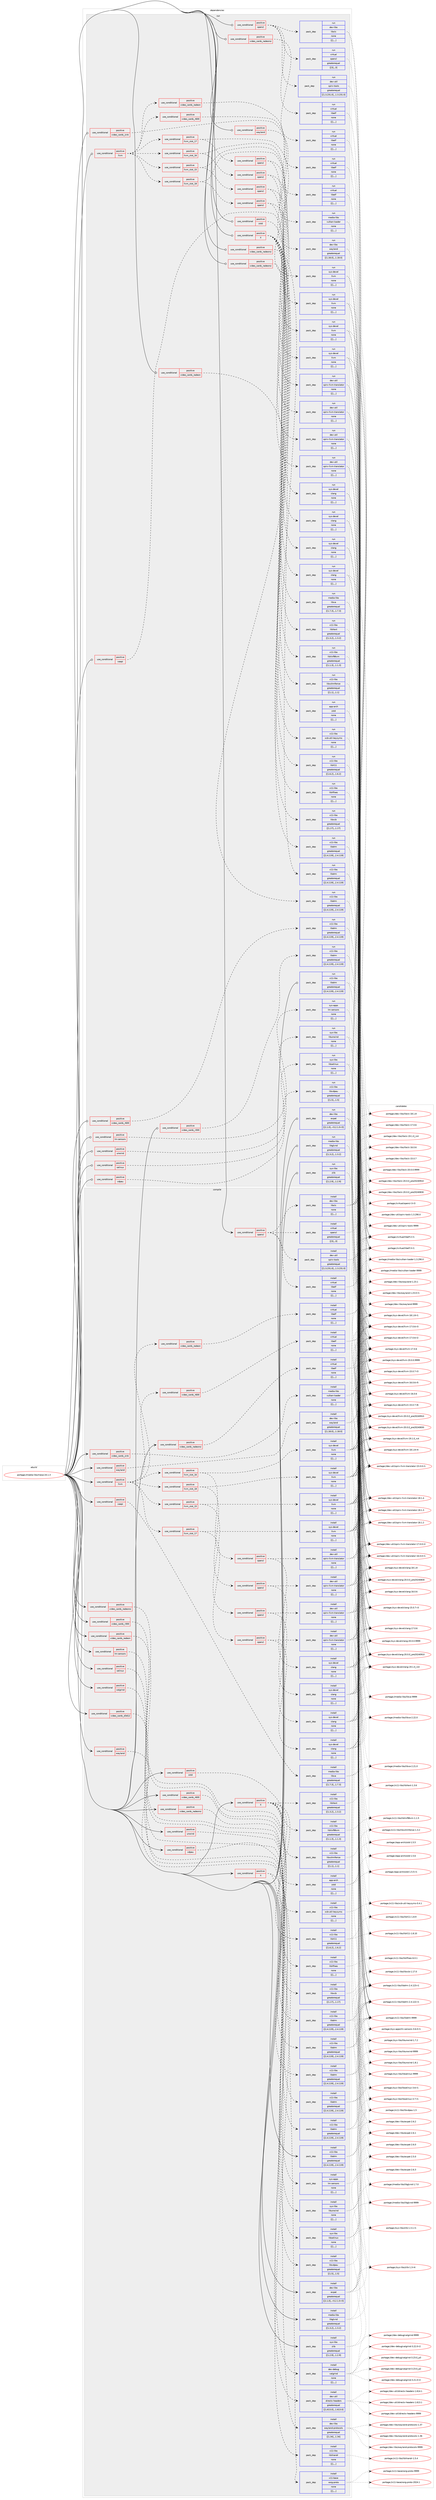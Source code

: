 digraph prolog {

# *************
# Graph options
# *************

newrank=true;
concentrate=true;
compound=true;
graph [rankdir=LR,fontname=Helvetica,fontsize=10,ranksep=1.5];#, ranksep=2.5, nodesep=0.2];
edge  [arrowhead=vee];
node  [fontname=Helvetica,fontsize=10];

# **********
# The ebuild
# **********

subgraph cluster_leftcol {
color=gray;
label=<<i>ebuild</i>>;
id [label="portage://media-libs/mesa-24.1.3", color=red, width=4, href="../media-libs/mesa-24.1.3.svg"];
}

# ****************
# The dependencies
# ****************

subgraph cluster_midcol {
color=gray;
label=<<i>dependencies</i>>;
subgraph cluster_compile {
fillcolor="#eeeeee";
style=filled;
label=<<i>compile</i>>;
subgraph cond80339 {
dependency319484 [label=<<TABLE BORDER="0" CELLBORDER="1" CELLSPACING="0" CELLPADDING="4"><TR><TD ROWSPAN="3" CELLPADDING="10">use_conditional</TD></TR><TR><TD>positive</TD></TR><TR><TD>X</TD></TR></TABLE>>, shape=none, color=red];
subgraph pack236611 {
dependency319485 [label=<<TABLE BORDER="0" CELLBORDER="1" CELLSPACING="0" CELLPADDING="4" WIDTH="220"><TR><TD ROWSPAN="6" CELLPADDING="30">pack_dep</TD></TR><TR><TD WIDTH="110">install</TD></TR><TR><TD>x11-libs</TD></TR><TR><TD>libX11</TD></TR><TR><TD>greaterequal</TD></TR><TR><TD>[[1,6,2],,,1.6.2]</TD></TR></TABLE>>, shape=none, color=blue];
}
dependency319484:e -> dependency319485:w [weight=20,style="dashed",arrowhead="vee"];
subgraph pack236612 {
dependency319486 [label=<<TABLE BORDER="0" CELLBORDER="1" CELLSPACING="0" CELLPADDING="4" WIDTH="220"><TR><TD ROWSPAN="6" CELLPADDING="30">pack_dep</TD></TR><TR><TD WIDTH="110">install</TD></TR><TR><TD>x11-libs</TD></TR><TR><TD>libxshmfence</TD></TR><TR><TD>greaterequal</TD></TR><TR><TD>[[1,1],,,1.1]</TD></TR></TABLE>>, shape=none, color=blue];
}
dependency319484:e -> dependency319486:w [weight=20,style="dashed",arrowhead="vee"];
subgraph pack236613 {
dependency319487 [label=<<TABLE BORDER="0" CELLBORDER="1" CELLSPACING="0" CELLPADDING="4" WIDTH="220"><TR><TD ROWSPAN="6" CELLPADDING="30">pack_dep</TD></TR><TR><TD WIDTH="110">install</TD></TR><TR><TD>x11-libs</TD></TR><TR><TD>libXext</TD></TR><TR><TD>greaterequal</TD></TR><TR><TD>[[1,3,2],,,1.3.2]</TD></TR></TABLE>>, shape=none, color=blue];
}
dependency319484:e -> dependency319487:w [weight=20,style="dashed",arrowhead="vee"];
subgraph pack236614 {
dependency319488 [label=<<TABLE BORDER="0" CELLBORDER="1" CELLSPACING="0" CELLPADDING="4" WIDTH="220"><TR><TD ROWSPAN="6" CELLPADDING="30">pack_dep</TD></TR><TR><TD WIDTH="110">install</TD></TR><TR><TD>x11-libs</TD></TR><TR><TD>libXxf86vm</TD></TR><TR><TD>greaterequal</TD></TR><TR><TD>[[1,1,3],,,1.1.3]</TD></TR></TABLE>>, shape=none, color=blue];
}
dependency319484:e -> dependency319488:w [weight=20,style="dashed",arrowhead="vee"];
subgraph pack236615 {
dependency319489 [label=<<TABLE BORDER="0" CELLBORDER="1" CELLSPACING="0" CELLPADDING="4" WIDTH="220"><TR><TD ROWSPAN="6" CELLPADDING="30">pack_dep</TD></TR><TR><TD WIDTH="110">install</TD></TR><TR><TD>x11-libs</TD></TR><TR><TD>libxcb</TD></TR><TR><TD>greaterequal</TD></TR><TR><TD>[[1,17],,,1.17]</TD></TR></TABLE>>, shape=none, color=blue];
}
dependency319484:e -> dependency319489:w [weight=20,style="dashed",arrowhead="vee"];
subgraph pack236616 {
dependency319490 [label=<<TABLE BORDER="0" CELLBORDER="1" CELLSPACING="0" CELLPADDING="4" WIDTH="220"><TR><TD ROWSPAN="6" CELLPADDING="30">pack_dep</TD></TR><TR><TD WIDTH="110">install</TD></TR><TR><TD>x11-libs</TD></TR><TR><TD>libXfixes</TD></TR><TR><TD>none</TD></TR><TR><TD>[[],,,,]</TD></TR></TABLE>>, shape=none, color=blue];
}
dependency319484:e -> dependency319490:w [weight=20,style="dashed",arrowhead="vee"];
subgraph pack236617 {
dependency319491 [label=<<TABLE BORDER="0" CELLBORDER="1" CELLSPACING="0" CELLPADDING="4" WIDTH="220"><TR><TD ROWSPAN="6" CELLPADDING="30">pack_dep</TD></TR><TR><TD WIDTH="110">install</TD></TR><TR><TD>x11-libs</TD></TR><TR><TD>xcb-util-keysyms</TD></TR><TR><TD>none</TD></TR><TR><TD>[[],,,,]</TD></TR></TABLE>>, shape=none, color=blue];
}
dependency319484:e -> dependency319491:w [weight=20,style="dashed",arrowhead="vee"];
}
id:e -> dependency319484:w [weight=20,style="solid",arrowhead="vee"];
subgraph cond80340 {
dependency319492 [label=<<TABLE BORDER="0" CELLBORDER="1" CELLSPACING="0" CELLPADDING="4"><TR><TD ROWSPAN="3" CELLPADDING="10">use_conditional</TD></TR><TR><TD>positive</TD></TR><TR><TD>X</TD></TR></TABLE>>, shape=none, color=red];
subgraph pack236618 {
dependency319493 [label=<<TABLE BORDER="0" CELLBORDER="1" CELLSPACING="0" CELLPADDING="4" WIDTH="220"><TR><TD ROWSPAN="6" CELLPADDING="30">pack_dep</TD></TR><TR><TD WIDTH="110">install</TD></TR><TR><TD>x11-libs</TD></TR><TR><TD>libXrandr</TD></TR><TR><TD>none</TD></TR><TR><TD>[[],,,,]</TD></TR></TABLE>>, shape=none, color=blue];
}
dependency319492:e -> dependency319493:w [weight=20,style="dashed",arrowhead="vee"];
subgraph pack236619 {
dependency319494 [label=<<TABLE BORDER="0" CELLBORDER="1" CELLSPACING="0" CELLPADDING="4" WIDTH="220"><TR><TD ROWSPAN="6" CELLPADDING="30">pack_dep</TD></TR><TR><TD WIDTH="110">install</TD></TR><TR><TD>x11-base</TD></TR><TR><TD>xorg-proto</TD></TR><TR><TD>none</TD></TR><TR><TD>[[],,,,]</TD></TR></TABLE>>, shape=none, color=blue];
}
dependency319492:e -> dependency319494:w [weight=20,style="dashed",arrowhead="vee"];
}
id:e -> dependency319492:w [weight=20,style="solid",arrowhead="vee"];
subgraph cond80341 {
dependency319495 [label=<<TABLE BORDER="0" CELLBORDER="1" CELLSPACING="0" CELLPADDING="4"><TR><TD ROWSPAN="3" CELLPADDING="10">use_conditional</TD></TR><TR><TD>positive</TD></TR><TR><TD>llvm</TD></TR></TABLE>>, shape=none, color=red];
subgraph cond80342 {
dependency319496 [label=<<TABLE BORDER="0" CELLBORDER="1" CELLSPACING="0" CELLPADDING="4"><TR><TD ROWSPAN="3" CELLPADDING="10">use_conditional</TD></TR><TR><TD>positive</TD></TR><TR><TD>llvm_slot_15</TD></TR></TABLE>>, shape=none, color=red];
subgraph pack236620 {
dependency319497 [label=<<TABLE BORDER="0" CELLBORDER="1" CELLSPACING="0" CELLPADDING="4" WIDTH="220"><TR><TD ROWSPAN="6" CELLPADDING="30">pack_dep</TD></TR><TR><TD WIDTH="110">install</TD></TR><TR><TD>sys-devel</TD></TR><TR><TD>llvm</TD></TR><TR><TD>none</TD></TR><TR><TD>[[],,,,]</TD></TR></TABLE>>, shape=none, color=blue];
}
dependency319496:e -> dependency319497:w [weight=20,style="dashed",arrowhead="vee"];
subgraph cond80343 {
dependency319498 [label=<<TABLE BORDER="0" CELLBORDER="1" CELLSPACING="0" CELLPADDING="4"><TR><TD ROWSPAN="3" CELLPADDING="10">use_conditional</TD></TR><TR><TD>positive</TD></TR><TR><TD>opencl</TD></TR></TABLE>>, shape=none, color=red];
subgraph pack236621 {
dependency319499 [label=<<TABLE BORDER="0" CELLBORDER="1" CELLSPACING="0" CELLPADDING="4" WIDTH="220"><TR><TD ROWSPAN="6" CELLPADDING="30">pack_dep</TD></TR><TR><TD WIDTH="110">install</TD></TR><TR><TD>dev-util</TD></TR><TR><TD>spirv-llvm-translator</TD></TR><TR><TD>none</TD></TR><TR><TD>[[],,,,]</TD></TR></TABLE>>, shape=none, color=blue];
}
dependency319498:e -> dependency319499:w [weight=20,style="dashed",arrowhead="vee"];
subgraph pack236622 {
dependency319500 [label=<<TABLE BORDER="0" CELLBORDER="1" CELLSPACING="0" CELLPADDING="4" WIDTH="220"><TR><TD ROWSPAN="6" CELLPADDING="30">pack_dep</TD></TR><TR><TD WIDTH="110">install</TD></TR><TR><TD>sys-devel</TD></TR><TR><TD>clang</TD></TR><TR><TD>none</TD></TR><TR><TD>[[],,,,]</TD></TR></TABLE>>, shape=none, color=blue];
}
dependency319498:e -> dependency319500:w [weight=20,style="dashed",arrowhead="vee"];
}
dependency319496:e -> dependency319498:w [weight=20,style="dashed",arrowhead="vee"];
}
dependency319495:e -> dependency319496:w [weight=20,style="dashed",arrowhead="vee"];
subgraph cond80344 {
dependency319501 [label=<<TABLE BORDER="0" CELLBORDER="1" CELLSPACING="0" CELLPADDING="4"><TR><TD ROWSPAN="3" CELLPADDING="10">use_conditional</TD></TR><TR><TD>positive</TD></TR><TR><TD>llvm_slot_16</TD></TR></TABLE>>, shape=none, color=red];
subgraph pack236623 {
dependency319502 [label=<<TABLE BORDER="0" CELLBORDER="1" CELLSPACING="0" CELLPADDING="4" WIDTH="220"><TR><TD ROWSPAN="6" CELLPADDING="30">pack_dep</TD></TR><TR><TD WIDTH="110">install</TD></TR><TR><TD>sys-devel</TD></TR><TR><TD>llvm</TD></TR><TR><TD>none</TD></TR><TR><TD>[[],,,,]</TD></TR></TABLE>>, shape=none, color=blue];
}
dependency319501:e -> dependency319502:w [weight=20,style="dashed",arrowhead="vee"];
subgraph cond80345 {
dependency319503 [label=<<TABLE BORDER="0" CELLBORDER="1" CELLSPACING="0" CELLPADDING="4"><TR><TD ROWSPAN="3" CELLPADDING="10">use_conditional</TD></TR><TR><TD>positive</TD></TR><TR><TD>opencl</TD></TR></TABLE>>, shape=none, color=red];
subgraph pack236624 {
dependency319504 [label=<<TABLE BORDER="0" CELLBORDER="1" CELLSPACING="0" CELLPADDING="4" WIDTH="220"><TR><TD ROWSPAN="6" CELLPADDING="30">pack_dep</TD></TR><TR><TD WIDTH="110">install</TD></TR><TR><TD>dev-util</TD></TR><TR><TD>spirv-llvm-translator</TD></TR><TR><TD>none</TD></TR><TR><TD>[[],,,,]</TD></TR></TABLE>>, shape=none, color=blue];
}
dependency319503:e -> dependency319504:w [weight=20,style="dashed",arrowhead="vee"];
subgraph pack236625 {
dependency319505 [label=<<TABLE BORDER="0" CELLBORDER="1" CELLSPACING="0" CELLPADDING="4" WIDTH="220"><TR><TD ROWSPAN="6" CELLPADDING="30">pack_dep</TD></TR><TR><TD WIDTH="110">install</TD></TR><TR><TD>sys-devel</TD></TR><TR><TD>clang</TD></TR><TR><TD>none</TD></TR><TR><TD>[[],,,,]</TD></TR></TABLE>>, shape=none, color=blue];
}
dependency319503:e -> dependency319505:w [weight=20,style="dashed",arrowhead="vee"];
}
dependency319501:e -> dependency319503:w [weight=20,style="dashed",arrowhead="vee"];
}
dependency319495:e -> dependency319501:w [weight=20,style="dashed",arrowhead="vee"];
subgraph cond80346 {
dependency319506 [label=<<TABLE BORDER="0" CELLBORDER="1" CELLSPACING="0" CELLPADDING="4"><TR><TD ROWSPAN="3" CELLPADDING="10">use_conditional</TD></TR><TR><TD>positive</TD></TR><TR><TD>llvm_slot_17</TD></TR></TABLE>>, shape=none, color=red];
subgraph pack236626 {
dependency319507 [label=<<TABLE BORDER="0" CELLBORDER="1" CELLSPACING="0" CELLPADDING="4" WIDTH="220"><TR><TD ROWSPAN="6" CELLPADDING="30">pack_dep</TD></TR><TR><TD WIDTH="110">install</TD></TR><TR><TD>sys-devel</TD></TR><TR><TD>llvm</TD></TR><TR><TD>none</TD></TR><TR><TD>[[],,,,]</TD></TR></TABLE>>, shape=none, color=blue];
}
dependency319506:e -> dependency319507:w [weight=20,style="dashed",arrowhead="vee"];
subgraph cond80347 {
dependency319508 [label=<<TABLE BORDER="0" CELLBORDER="1" CELLSPACING="0" CELLPADDING="4"><TR><TD ROWSPAN="3" CELLPADDING="10">use_conditional</TD></TR><TR><TD>positive</TD></TR><TR><TD>opencl</TD></TR></TABLE>>, shape=none, color=red];
subgraph pack236627 {
dependency319509 [label=<<TABLE BORDER="0" CELLBORDER="1" CELLSPACING="0" CELLPADDING="4" WIDTH="220"><TR><TD ROWSPAN="6" CELLPADDING="30">pack_dep</TD></TR><TR><TD WIDTH="110">install</TD></TR><TR><TD>dev-util</TD></TR><TR><TD>spirv-llvm-translator</TD></TR><TR><TD>none</TD></TR><TR><TD>[[],,,,]</TD></TR></TABLE>>, shape=none, color=blue];
}
dependency319508:e -> dependency319509:w [weight=20,style="dashed",arrowhead="vee"];
subgraph pack236628 {
dependency319510 [label=<<TABLE BORDER="0" CELLBORDER="1" CELLSPACING="0" CELLPADDING="4" WIDTH="220"><TR><TD ROWSPAN="6" CELLPADDING="30">pack_dep</TD></TR><TR><TD WIDTH="110">install</TD></TR><TR><TD>sys-devel</TD></TR><TR><TD>clang</TD></TR><TR><TD>none</TD></TR><TR><TD>[[],,,,]</TD></TR></TABLE>>, shape=none, color=blue];
}
dependency319508:e -> dependency319510:w [weight=20,style="dashed",arrowhead="vee"];
}
dependency319506:e -> dependency319508:w [weight=20,style="dashed",arrowhead="vee"];
}
dependency319495:e -> dependency319506:w [weight=20,style="dashed",arrowhead="vee"];
subgraph cond80348 {
dependency319511 [label=<<TABLE BORDER="0" CELLBORDER="1" CELLSPACING="0" CELLPADDING="4"><TR><TD ROWSPAN="3" CELLPADDING="10">use_conditional</TD></TR><TR><TD>positive</TD></TR><TR><TD>llvm_slot_18</TD></TR></TABLE>>, shape=none, color=red];
subgraph pack236629 {
dependency319512 [label=<<TABLE BORDER="0" CELLBORDER="1" CELLSPACING="0" CELLPADDING="4" WIDTH="220"><TR><TD ROWSPAN="6" CELLPADDING="30">pack_dep</TD></TR><TR><TD WIDTH="110">install</TD></TR><TR><TD>sys-devel</TD></TR><TR><TD>llvm</TD></TR><TR><TD>none</TD></TR><TR><TD>[[],,,,]</TD></TR></TABLE>>, shape=none, color=blue];
}
dependency319511:e -> dependency319512:w [weight=20,style="dashed",arrowhead="vee"];
subgraph cond80349 {
dependency319513 [label=<<TABLE BORDER="0" CELLBORDER="1" CELLSPACING="0" CELLPADDING="4"><TR><TD ROWSPAN="3" CELLPADDING="10">use_conditional</TD></TR><TR><TD>positive</TD></TR><TR><TD>opencl</TD></TR></TABLE>>, shape=none, color=red];
subgraph pack236630 {
dependency319514 [label=<<TABLE BORDER="0" CELLBORDER="1" CELLSPACING="0" CELLPADDING="4" WIDTH="220"><TR><TD ROWSPAN="6" CELLPADDING="30">pack_dep</TD></TR><TR><TD WIDTH="110">install</TD></TR><TR><TD>dev-util</TD></TR><TR><TD>spirv-llvm-translator</TD></TR><TR><TD>none</TD></TR><TR><TD>[[],,,,]</TD></TR></TABLE>>, shape=none, color=blue];
}
dependency319513:e -> dependency319514:w [weight=20,style="dashed",arrowhead="vee"];
subgraph pack236631 {
dependency319515 [label=<<TABLE BORDER="0" CELLBORDER="1" CELLSPACING="0" CELLPADDING="4" WIDTH="220"><TR><TD ROWSPAN="6" CELLPADDING="30">pack_dep</TD></TR><TR><TD WIDTH="110">install</TD></TR><TR><TD>sys-devel</TD></TR><TR><TD>clang</TD></TR><TR><TD>none</TD></TR><TR><TD>[[],,,,]</TD></TR></TABLE>>, shape=none, color=blue];
}
dependency319513:e -> dependency319515:w [weight=20,style="dashed",arrowhead="vee"];
}
dependency319511:e -> dependency319513:w [weight=20,style="dashed",arrowhead="vee"];
}
dependency319495:e -> dependency319511:w [weight=20,style="dashed",arrowhead="vee"];
subgraph cond80350 {
dependency319516 [label=<<TABLE BORDER="0" CELLBORDER="1" CELLSPACING="0" CELLPADDING="4"><TR><TD ROWSPAN="3" CELLPADDING="10">use_conditional</TD></TR><TR><TD>positive</TD></TR><TR><TD>video_cards_r600</TD></TR></TABLE>>, shape=none, color=red];
subgraph pack236632 {
dependency319517 [label=<<TABLE BORDER="0" CELLBORDER="1" CELLSPACING="0" CELLPADDING="4" WIDTH="220"><TR><TD ROWSPAN="6" CELLPADDING="30">pack_dep</TD></TR><TR><TD WIDTH="110">install</TD></TR><TR><TD>virtual</TD></TR><TR><TD>libelf</TD></TR><TR><TD>none</TD></TR><TR><TD>[[],,,,]</TD></TR></TABLE>>, shape=none, color=blue];
}
dependency319516:e -> dependency319517:w [weight=20,style="dashed",arrowhead="vee"];
}
dependency319495:e -> dependency319516:w [weight=20,style="dashed",arrowhead="vee"];
subgraph cond80351 {
dependency319518 [label=<<TABLE BORDER="0" CELLBORDER="1" CELLSPACING="0" CELLPADDING="4"><TR><TD ROWSPAN="3" CELLPADDING="10">use_conditional</TD></TR><TR><TD>positive</TD></TR><TR><TD>video_cards_radeon</TD></TR></TABLE>>, shape=none, color=red];
subgraph pack236633 {
dependency319519 [label=<<TABLE BORDER="0" CELLBORDER="1" CELLSPACING="0" CELLPADDING="4" WIDTH="220"><TR><TD ROWSPAN="6" CELLPADDING="30">pack_dep</TD></TR><TR><TD WIDTH="110">install</TD></TR><TR><TD>virtual</TD></TR><TR><TD>libelf</TD></TR><TR><TD>none</TD></TR><TR><TD>[[],,,,]</TD></TR></TABLE>>, shape=none, color=blue];
}
dependency319518:e -> dependency319519:w [weight=20,style="dashed",arrowhead="vee"];
}
dependency319495:e -> dependency319518:w [weight=20,style="dashed",arrowhead="vee"];
}
id:e -> dependency319495:w [weight=20,style="solid",arrowhead="vee"];
subgraph cond80352 {
dependency319520 [label=<<TABLE BORDER="0" CELLBORDER="1" CELLSPACING="0" CELLPADDING="4"><TR><TD ROWSPAN="3" CELLPADDING="10">use_conditional</TD></TR><TR><TD>positive</TD></TR><TR><TD>lm-sensors</TD></TR></TABLE>>, shape=none, color=red];
subgraph pack236634 {
dependency319521 [label=<<TABLE BORDER="0" CELLBORDER="1" CELLSPACING="0" CELLPADDING="4" WIDTH="220"><TR><TD ROWSPAN="6" CELLPADDING="30">pack_dep</TD></TR><TR><TD WIDTH="110">install</TD></TR><TR><TD>sys-apps</TD></TR><TR><TD>lm-sensors</TD></TR><TR><TD>none</TD></TR><TR><TD>[[],,,,]</TD></TR></TABLE>>, shape=none, color=blue];
}
dependency319520:e -> dependency319521:w [weight=20,style="dashed",arrowhead="vee"];
}
id:e -> dependency319520:w [weight=20,style="solid",arrowhead="vee"];
subgraph cond80353 {
dependency319522 [label=<<TABLE BORDER="0" CELLBORDER="1" CELLSPACING="0" CELLPADDING="4"><TR><TD ROWSPAN="3" CELLPADDING="10">use_conditional</TD></TR><TR><TD>positive</TD></TR><TR><TD>opencl</TD></TR></TABLE>>, shape=none, color=red];
subgraph pack236635 {
dependency319523 [label=<<TABLE BORDER="0" CELLBORDER="1" CELLSPACING="0" CELLPADDING="4" WIDTH="220"><TR><TD ROWSPAN="6" CELLPADDING="30">pack_dep</TD></TR><TR><TD WIDTH="110">install</TD></TR><TR><TD>virtual</TD></TR><TR><TD>opencl</TD></TR><TR><TD>greaterequal</TD></TR><TR><TD>[[3],,,3]</TD></TR></TABLE>>, shape=none, color=blue];
}
dependency319522:e -> dependency319523:w [weight=20,style="dashed",arrowhead="vee"];
subgraph pack236636 {
dependency319524 [label=<<TABLE BORDER="0" CELLBORDER="1" CELLSPACING="0" CELLPADDING="4" WIDTH="220"><TR><TD ROWSPAN="6" CELLPADDING="30">pack_dep</TD></TR><TR><TD WIDTH="110">install</TD></TR><TR><TD>dev-libs</TD></TR><TR><TD>libclc</TD></TR><TR><TD>none</TD></TR><TR><TD>[[],,,,]</TD></TR></TABLE>>, shape=none, color=blue];
}
dependency319522:e -> dependency319524:w [weight=20,style="dashed",arrowhead="vee"];
subgraph pack236637 {
dependency319525 [label=<<TABLE BORDER="0" CELLBORDER="1" CELLSPACING="0" CELLPADDING="4" WIDTH="220"><TR><TD ROWSPAN="6" CELLPADDING="30">pack_dep</TD></TR><TR><TD WIDTH="110">install</TD></TR><TR><TD>dev-util</TD></TR><TR><TD>spirv-tools</TD></TR><TR><TD>greaterequal</TD></TR><TR><TD>[[1,3,231,0],,,1.3.231.0]</TD></TR></TABLE>>, shape=none, color=blue];
}
dependency319522:e -> dependency319525:w [weight=20,style="dashed",arrowhead="vee"];
subgraph pack236638 {
dependency319526 [label=<<TABLE BORDER="0" CELLBORDER="1" CELLSPACING="0" CELLPADDING="4" WIDTH="220"><TR><TD ROWSPAN="6" CELLPADDING="30">pack_dep</TD></TR><TR><TD WIDTH="110">install</TD></TR><TR><TD>virtual</TD></TR><TR><TD>libelf</TD></TR><TR><TD>none</TD></TR><TR><TD>[[],,,,]</TD></TR></TABLE>>, shape=none, color=blue];
}
dependency319522:e -> dependency319526:w [weight=20,style="dashed",arrowhead="vee"];
}
id:e -> dependency319522:w [weight=20,style="solid",arrowhead="vee"];
subgraph cond80354 {
dependency319527 [label=<<TABLE BORDER="0" CELLBORDER="1" CELLSPACING="0" CELLPADDING="4"><TR><TD ROWSPAN="3" CELLPADDING="10">use_conditional</TD></TR><TR><TD>positive</TD></TR><TR><TD>selinux</TD></TR></TABLE>>, shape=none, color=red];
subgraph pack236639 {
dependency319528 [label=<<TABLE BORDER="0" CELLBORDER="1" CELLSPACING="0" CELLPADDING="4" WIDTH="220"><TR><TD ROWSPAN="6" CELLPADDING="30">pack_dep</TD></TR><TR><TD WIDTH="110">install</TD></TR><TR><TD>sys-libs</TD></TR><TR><TD>libselinux</TD></TR><TR><TD>none</TD></TR><TR><TD>[[],,,,]</TD></TR></TABLE>>, shape=none, color=blue];
}
dependency319527:e -> dependency319528:w [weight=20,style="dashed",arrowhead="vee"];
}
id:e -> dependency319527:w [weight=20,style="solid",arrowhead="vee"];
subgraph cond80355 {
dependency319529 [label=<<TABLE BORDER="0" CELLBORDER="1" CELLSPACING="0" CELLPADDING="4"><TR><TD ROWSPAN="3" CELLPADDING="10">use_conditional</TD></TR><TR><TD>positive</TD></TR><TR><TD>unwind</TD></TR></TABLE>>, shape=none, color=red];
subgraph pack236640 {
dependency319530 [label=<<TABLE BORDER="0" CELLBORDER="1" CELLSPACING="0" CELLPADDING="4" WIDTH="220"><TR><TD ROWSPAN="6" CELLPADDING="30">pack_dep</TD></TR><TR><TD WIDTH="110">install</TD></TR><TR><TD>sys-libs</TD></TR><TR><TD>libunwind</TD></TR><TR><TD>none</TD></TR><TR><TD>[[],,,,]</TD></TR></TABLE>>, shape=none, color=blue];
}
dependency319529:e -> dependency319530:w [weight=20,style="dashed",arrowhead="vee"];
}
id:e -> dependency319529:w [weight=20,style="solid",arrowhead="vee"];
subgraph cond80356 {
dependency319531 [label=<<TABLE BORDER="0" CELLBORDER="1" CELLSPACING="0" CELLPADDING="4"><TR><TD ROWSPAN="3" CELLPADDING="10">use_conditional</TD></TR><TR><TD>positive</TD></TR><TR><TD>vaapi</TD></TR></TABLE>>, shape=none, color=red];
subgraph pack236641 {
dependency319532 [label=<<TABLE BORDER="0" CELLBORDER="1" CELLSPACING="0" CELLPADDING="4" WIDTH="220"><TR><TD ROWSPAN="6" CELLPADDING="30">pack_dep</TD></TR><TR><TD WIDTH="110">install</TD></TR><TR><TD>media-libs</TD></TR><TR><TD>libva</TD></TR><TR><TD>greaterequal</TD></TR><TR><TD>[[1,7,3],,,1.7.3]</TD></TR></TABLE>>, shape=none, color=blue];
}
dependency319531:e -> dependency319532:w [weight=20,style="dashed",arrowhead="vee"];
}
id:e -> dependency319531:w [weight=20,style="solid",arrowhead="vee"];
subgraph cond80357 {
dependency319533 [label=<<TABLE BORDER="0" CELLBORDER="1" CELLSPACING="0" CELLPADDING="4"><TR><TD ROWSPAN="3" CELLPADDING="10">use_conditional</TD></TR><TR><TD>positive</TD></TR><TR><TD>valgrind</TD></TR></TABLE>>, shape=none, color=red];
subgraph pack236642 {
dependency319534 [label=<<TABLE BORDER="0" CELLBORDER="1" CELLSPACING="0" CELLPADDING="4" WIDTH="220"><TR><TD ROWSPAN="6" CELLPADDING="30">pack_dep</TD></TR><TR><TD WIDTH="110">install</TD></TR><TR><TD>dev-debug</TD></TR><TR><TD>valgrind</TD></TR><TR><TD>none</TD></TR><TR><TD>[[],,,,]</TD></TR></TABLE>>, shape=none, color=blue];
}
dependency319533:e -> dependency319534:w [weight=20,style="dashed",arrowhead="vee"];
}
id:e -> dependency319533:w [weight=20,style="solid",arrowhead="vee"];
subgraph cond80358 {
dependency319535 [label=<<TABLE BORDER="0" CELLBORDER="1" CELLSPACING="0" CELLPADDING="4"><TR><TD ROWSPAN="3" CELLPADDING="10">use_conditional</TD></TR><TR><TD>positive</TD></TR><TR><TD>vdpau</TD></TR></TABLE>>, shape=none, color=red];
subgraph pack236643 {
dependency319536 [label=<<TABLE BORDER="0" CELLBORDER="1" CELLSPACING="0" CELLPADDING="4" WIDTH="220"><TR><TD ROWSPAN="6" CELLPADDING="30">pack_dep</TD></TR><TR><TD WIDTH="110">install</TD></TR><TR><TD>x11-libs</TD></TR><TR><TD>libvdpau</TD></TR><TR><TD>greaterequal</TD></TR><TR><TD>[[1,5],,,1.5]</TD></TR></TABLE>>, shape=none, color=blue];
}
dependency319535:e -> dependency319536:w [weight=20,style="dashed",arrowhead="vee"];
}
id:e -> dependency319535:w [weight=20,style="solid",arrowhead="vee"];
subgraph cond80359 {
dependency319537 [label=<<TABLE BORDER="0" CELLBORDER="1" CELLSPACING="0" CELLPADDING="4"><TR><TD ROWSPAN="3" CELLPADDING="10">use_conditional</TD></TR><TR><TD>positive</TD></TR><TR><TD>video_cards_d3d12</TD></TR></TABLE>>, shape=none, color=red];
subgraph pack236644 {
dependency319538 [label=<<TABLE BORDER="0" CELLBORDER="1" CELLSPACING="0" CELLPADDING="4" WIDTH="220"><TR><TD ROWSPAN="6" CELLPADDING="30">pack_dep</TD></TR><TR><TD WIDTH="110">install</TD></TR><TR><TD>dev-util</TD></TR><TR><TD>directx-headers</TD></TR><TR><TD>greaterequal</TD></TR><TR><TD>[[1,613,0],,,1.613.0]</TD></TR></TABLE>>, shape=none, color=blue];
}
dependency319537:e -> dependency319538:w [weight=20,style="dashed",arrowhead="vee"];
}
id:e -> dependency319537:w [weight=20,style="solid",arrowhead="vee"];
subgraph cond80360 {
dependency319539 [label=<<TABLE BORDER="0" CELLBORDER="1" CELLSPACING="0" CELLPADDING="4"><TR><TD ROWSPAN="3" CELLPADDING="10">use_conditional</TD></TR><TR><TD>positive</TD></TR><TR><TD>video_cards_r300</TD></TR></TABLE>>, shape=none, color=red];
subgraph pack236645 {
dependency319540 [label=<<TABLE BORDER="0" CELLBORDER="1" CELLSPACING="0" CELLPADDING="4" WIDTH="220"><TR><TD ROWSPAN="6" CELLPADDING="30">pack_dep</TD></TR><TR><TD WIDTH="110">install</TD></TR><TR><TD>x11-libs</TD></TR><TR><TD>libdrm</TD></TR><TR><TD>greaterequal</TD></TR><TR><TD>[[2,4,119],,,2.4.119]</TD></TR></TABLE>>, shape=none, color=blue];
}
dependency319539:e -> dependency319540:w [weight=20,style="dashed",arrowhead="vee"];
}
id:e -> dependency319539:w [weight=20,style="solid",arrowhead="vee"];
subgraph cond80361 {
dependency319541 [label=<<TABLE BORDER="0" CELLBORDER="1" CELLSPACING="0" CELLPADDING="4"><TR><TD ROWSPAN="3" CELLPADDING="10">use_conditional</TD></TR><TR><TD>positive</TD></TR><TR><TD>video_cards_r600</TD></TR></TABLE>>, shape=none, color=red];
subgraph pack236646 {
dependency319542 [label=<<TABLE BORDER="0" CELLBORDER="1" CELLSPACING="0" CELLPADDING="4" WIDTH="220"><TR><TD ROWSPAN="6" CELLPADDING="30">pack_dep</TD></TR><TR><TD WIDTH="110">install</TD></TR><TR><TD>x11-libs</TD></TR><TR><TD>libdrm</TD></TR><TR><TD>greaterequal</TD></TR><TR><TD>[[2,4,119],,,2.4.119]</TD></TR></TABLE>>, shape=none, color=blue];
}
dependency319541:e -> dependency319542:w [weight=20,style="dashed",arrowhead="vee"];
}
id:e -> dependency319541:w [weight=20,style="solid",arrowhead="vee"];
subgraph cond80362 {
dependency319543 [label=<<TABLE BORDER="0" CELLBORDER="1" CELLSPACING="0" CELLPADDING="4"><TR><TD ROWSPAN="3" CELLPADDING="10">use_conditional</TD></TR><TR><TD>positive</TD></TR><TR><TD>video_cards_radeon</TD></TR></TABLE>>, shape=none, color=red];
subgraph pack236647 {
dependency319544 [label=<<TABLE BORDER="0" CELLBORDER="1" CELLSPACING="0" CELLPADDING="4" WIDTH="220"><TR><TD ROWSPAN="6" CELLPADDING="30">pack_dep</TD></TR><TR><TD WIDTH="110">install</TD></TR><TR><TD>x11-libs</TD></TR><TR><TD>libdrm</TD></TR><TR><TD>greaterequal</TD></TR><TR><TD>[[2,4,119],,,2.4.119]</TD></TR></TABLE>>, shape=none, color=blue];
}
dependency319543:e -> dependency319544:w [weight=20,style="dashed",arrowhead="vee"];
}
id:e -> dependency319543:w [weight=20,style="solid",arrowhead="vee"];
subgraph cond80363 {
dependency319545 [label=<<TABLE BORDER="0" CELLBORDER="1" CELLSPACING="0" CELLPADDING="4"><TR><TD ROWSPAN="3" CELLPADDING="10">use_conditional</TD></TR><TR><TD>positive</TD></TR><TR><TD>video_cards_radeonsi</TD></TR></TABLE>>, shape=none, color=red];
subgraph pack236648 {
dependency319546 [label=<<TABLE BORDER="0" CELLBORDER="1" CELLSPACING="0" CELLPADDING="4" WIDTH="220"><TR><TD ROWSPAN="6" CELLPADDING="30">pack_dep</TD></TR><TR><TD WIDTH="110">install</TD></TR><TR><TD>virtual</TD></TR><TR><TD>libelf</TD></TR><TR><TD>none</TD></TR><TR><TD>[[],,,,]</TD></TR></TABLE>>, shape=none, color=blue];
}
dependency319545:e -> dependency319546:w [weight=20,style="dashed",arrowhead="vee"];
}
id:e -> dependency319545:w [weight=20,style="solid",arrowhead="vee"];
subgraph cond80364 {
dependency319547 [label=<<TABLE BORDER="0" CELLBORDER="1" CELLSPACING="0" CELLPADDING="4"><TR><TD ROWSPAN="3" CELLPADDING="10">use_conditional</TD></TR><TR><TD>positive</TD></TR><TR><TD>video_cards_radeonsi</TD></TR></TABLE>>, shape=none, color=red];
subgraph pack236649 {
dependency319548 [label=<<TABLE BORDER="0" CELLBORDER="1" CELLSPACING="0" CELLPADDING="4" WIDTH="220"><TR><TD ROWSPAN="6" CELLPADDING="30">pack_dep</TD></TR><TR><TD WIDTH="110">install</TD></TR><TR><TD>x11-libs</TD></TR><TR><TD>libdrm</TD></TR><TR><TD>greaterequal</TD></TR><TR><TD>[[2,4,119],,,2.4.119]</TD></TR></TABLE>>, shape=none, color=blue];
}
dependency319547:e -> dependency319548:w [weight=20,style="dashed",arrowhead="vee"];
}
id:e -> dependency319547:w [weight=20,style="solid",arrowhead="vee"];
subgraph cond80365 {
dependency319549 [label=<<TABLE BORDER="0" CELLBORDER="1" CELLSPACING="0" CELLPADDING="4"><TR><TD ROWSPAN="3" CELLPADDING="10">use_conditional</TD></TR><TR><TD>positive</TD></TR><TR><TD>video_cards_radeonsi</TD></TR></TABLE>>, shape=none, color=red];
subgraph pack236650 {
dependency319550 [label=<<TABLE BORDER="0" CELLBORDER="1" CELLSPACING="0" CELLPADDING="4" WIDTH="220"><TR><TD ROWSPAN="6" CELLPADDING="30">pack_dep</TD></TR><TR><TD WIDTH="110">install</TD></TR><TR><TD>x11-libs</TD></TR><TR><TD>libdrm</TD></TR><TR><TD>greaterequal</TD></TR><TR><TD>[[2,4,119],,,2.4.119]</TD></TR></TABLE>>, shape=none, color=blue];
}
dependency319549:e -> dependency319550:w [weight=20,style="dashed",arrowhead="vee"];
}
id:e -> dependency319549:w [weight=20,style="solid",arrowhead="vee"];
subgraph cond80366 {
dependency319551 [label=<<TABLE BORDER="0" CELLBORDER="1" CELLSPACING="0" CELLPADDING="4"><TR><TD ROWSPAN="3" CELLPADDING="10">use_conditional</TD></TR><TR><TD>positive</TD></TR><TR><TD>video_cards_zink</TD></TR></TABLE>>, shape=none, color=red];
subgraph pack236651 {
dependency319552 [label=<<TABLE BORDER="0" CELLBORDER="1" CELLSPACING="0" CELLPADDING="4" WIDTH="220"><TR><TD ROWSPAN="6" CELLPADDING="30">pack_dep</TD></TR><TR><TD WIDTH="110">install</TD></TR><TR><TD>media-libs</TD></TR><TR><TD>vulkan-loader</TD></TR><TR><TD>none</TD></TR><TR><TD>[[],,,,]</TD></TR></TABLE>>, shape=none, color=blue];
}
dependency319551:e -> dependency319552:w [weight=20,style="dashed",arrowhead="vee"];
}
id:e -> dependency319551:w [weight=20,style="solid",arrowhead="vee"];
subgraph cond80367 {
dependency319553 [label=<<TABLE BORDER="0" CELLBORDER="1" CELLSPACING="0" CELLPADDING="4"><TR><TD ROWSPAN="3" CELLPADDING="10">use_conditional</TD></TR><TR><TD>positive</TD></TR><TR><TD>wayland</TD></TR></TABLE>>, shape=none, color=red];
subgraph pack236652 {
dependency319554 [label=<<TABLE BORDER="0" CELLBORDER="1" CELLSPACING="0" CELLPADDING="4" WIDTH="220"><TR><TD ROWSPAN="6" CELLPADDING="30">pack_dep</TD></TR><TR><TD WIDTH="110">install</TD></TR><TR><TD>dev-libs</TD></TR><TR><TD>wayland</TD></TR><TR><TD>greaterequal</TD></TR><TR><TD>[[1,18,0],,,1.18.0]</TD></TR></TABLE>>, shape=none, color=blue];
}
dependency319553:e -> dependency319554:w [weight=20,style="dashed",arrowhead="vee"];
}
id:e -> dependency319553:w [weight=20,style="solid",arrowhead="vee"];
subgraph cond80368 {
dependency319555 [label=<<TABLE BORDER="0" CELLBORDER="1" CELLSPACING="0" CELLPADDING="4"><TR><TD ROWSPAN="3" CELLPADDING="10">use_conditional</TD></TR><TR><TD>positive</TD></TR><TR><TD>wayland</TD></TR></TABLE>>, shape=none, color=red];
subgraph pack236653 {
dependency319556 [label=<<TABLE BORDER="0" CELLBORDER="1" CELLSPACING="0" CELLPADDING="4" WIDTH="220"><TR><TD ROWSPAN="6" CELLPADDING="30">pack_dep</TD></TR><TR><TD WIDTH="110">install</TD></TR><TR><TD>dev-libs</TD></TR><TR><TD>wayland-protocols</TD></TR><TR><TD>greaterequal</TD></TR><TR><TD>[[1,34],,,1.34]</TD></TR></TABLE>>, shape=none, color=blue];
}
dependency319555:e -> dependency319556:w [weight=20,style="dashed",arrowhead="vee"];
}
id:e -> dependency319555:w [weight=20,style="solid",arrowhead="vee"];
subgraph cond80369 {
dependency319557 [label=<<TABLE BORDER="0" CELLBORDER="1" CELLSPACING="0" CELLPADDING="4"><TR><TD ROWSPAN="3" CELLPADDING="10">use_conditional</TD></TR><TR><TD>positive</TD></TR><TR><TD>zstd</TD></TR></TABLE>>, shape=none, color=red];
subgraph pack236654 {
dependency319558 [label=<<TABLE BORDER="0" CELLBORDER="1" CELLSPACING="0" CELLPADDING="4" WIDTH="220"><TR><TD ROWSPAN="6" CELLPADDING="30">pack_dep</TD></TR><TR><TD WIDTH="110">install</TD></TR><TR><TD>app-arch</TD></TR><TR><TD>zstd</TD></TR><TR><TD>none</TD></TR><TR><TD>[[],,,,]</TD></TR></TABLE>>, shape=none, color=blue];
}
dependency319557:e -> dependency319558:w [weight=20,style="dashed",arrowhead="vee"];
}
id:e -> dependency319557:w [weight=20,style="solid",arrowhead="vee"];
subgraph pack236655 {
dependency319559 [label=<<TABLE BORDER="0" CELLBORDER="1" CELLSPACING="0" CELLPADDING="4" WIDTH="220"><TR><TD ROWSPAN="6" CELLPADDING="30">pack_dep</TD></TR><TR><TD WIDTH="110">install</TD></TR><TR><TD>dev-libs</TD></TR><TR><TD>expat</TD></TR><TR><TD>greaterequal</TD></TR><TR><TD>[[2,1,0],,-r3,2.1.0-r3]</TD></TR></TABLE>>, shape=none, color=blue];
}
id:e -> dependency319559:w [weight=20,style="solid",arrowhead="vee"];
subgraph pack236656 {
dependency319560 [label=<<TABLE BORDER="0" CELLBORDER="1" CELLSPACING="0" CELLPADDING="4" WIDTH="220"><TR><TD ROWSPAN="6" CELLPADDING="30">pack_dep</TD></TR><TR><TD WIDTH="110">install</TD></TR><TR><TD>media-libs</TD></TR><TR><TD>libglvnd</TD></TR><TR><TD>greaterequal</TD></TR><TR><TD>[[1,3,2],,,1.3.2]</TD></TR></TABLE>>, shape=none, color=blue];
}
id:e -> dependency319560:w [weight=20,style="solid",arrowhead="vee"];
subgraph pack236657 {
dependency319561 [label=<<TABLE BORDER="0" CELLBORDER="1" CELLSPACING="0" CELLPADDING="4" WIDTH="220"><TR><TD ROWSPAN="6" CELLPADDING="30">pack_dep</TD></TR><TR><TD WIDTH="110">install</TD></TR><TR><TD>sys-libs</TD></TR><TR><TD>zlib</TD></TR><TR><TD>greaterequal</TD></TR><TR><TD>[[1,2,9],,,1.2.9]</TD></TR></TABLE>>, shape=none, color=blue];
}
id:e -> dependency319561:w [weight=20,style="solid",arrowhead="vee"];
subgraph pack236658 {
dependency319562 [label=<<TABLE BORDER="0" CELLBORDER="1" CELLSPACING="0" CELLPADDING="4" WIDTH="220"><TR><TD ROWSPAN="6" CELLPADDING="30">pack_dep</TD></TR><TR><TD WIDTH="110">install</TD></TR><TR><TD>x11-libs</TD></TR><TR><TD>libdrm</TD></TR><TR><TD>greaterequal</TD></TR><TR><TD>[[2,4,119],,,2.4.119]</TD></TR></TABLE>>, shape=none, color=blue];
}
id:e -> dependency319562:w [weight=20,style="solid",arrowhead="vee"];
}
subgraph cluster_compileandrun {
fillcolor="#eeeeee";
style=filled;
label=<<i>compile and run</i>>;
}
subgraph cluster_run {
fillcolor="#eeeeee";
style=filled;
label=<<i>run</i>>;
subgraph cond80370 {
dependency319563 [label=<<TABLE BORDER="0" CELLBORDER="1" CELLSPACING="0" CELLPADDING="4"><TR><TD ROWSPAN="3" CELLPADDING="10">use_conditional</TD></TR><TR><TD>positive</TD></TR><TR><TD>X</TD></TR></TABLE>>, shape=none, color=red];
subgraph pack236659 {
dependency319564 [label=<<TABLE BORDER="0" CELLBORDER="1" CELLSPACING="0" CELLPADDING="4" WIDTH="220"><TR><TD ROWSPAN="6" CELLPADDING="30">pack_dep</TD></TR><TR><TD WIDTH="110">run</TD></TR><TR><TD>x11-libs</TD></TR><TR><TD>libX11</TD></TR><TR><TD>greaterequal</TD></TR><TR><TD>[[1,6,2],,,1.6.2]</TD></TR></TABLE>>, shape=none, color=blue];
}
dependency319563:e -> dependency319564:w [weight=20,style="dashed",arrowhead="vee"];
subgraph pack236660 {
dependency319565 [label=<<TABLE BORDER="0" CELLBORDER="1" CELLSPACING="0" CELLPADDING="4" WIDTH="220"><TR><TD ROWSPAN="6" CELLPADDING="30">pack_dep</TD></TR><TR><TD WIDTH="110">run</TD></TR><TR><TD>x11-libs</TD></TR><TR><TD>libxshmfence</TD></TR><TR><TD>greaterequal</TD></TR><TR><TD>[[1,1],,,1.1]</TD></TR></TABLE>>, shape=none, color=blue];
}
dependency319563:e -> dependency319565:w [weight=20,style="dashed",arrowhead="vee"];
subgraph pack236661 {
dependency319566 [label=<<TABLE BORDER="0" CELLBORDER="1" CELLSPACING="0" CELLPADDING="4" WIDTH="220"><TR><TD ROWSPAN="6" CELLPADDING="30">pack_dep</TD></TR><TR><TD WIDTH="110">run</TD></TR><TR><TD>x11-libs</TD></TR><TR><TD>libXext</TD></TR><TR><TD>greaterequal</TD></TR><TR><TD>[[1,3,2],,,1.3.2]</TD></TR></TABLE>>, shape=none, color=blue];
}
dependency319563:e -> dependency319566:w [weight=20,style="dashed",arrowhead="vee"];
subgraph pack236662 {
dependency319567 [label=<<TABLE BORDER="0" CELLBORDER="1" CELLSPACING="0" CELLPADDING="4" WIDTH="220"><TR><TD ROWSPAN="6" CELLPADDING="30">pack_dep</TD></TR><TR><TD WIDTH="110">run</TD></TR><TR><TD>x11-libs</TD></TR><TR><TD>libXxf86vm</TD></TR><TR><TD>greaterequal</TD></TR><TR><TD>[[1,1,3],,,1.1.3]</TD></TR></TABLE>>, shape=none, color=blue];
}
dependency319563:e -> dependency319567:w [weight=20,style="dashed",arrowhead="vee"];
subgraph pack236663 {
dependency319568 [label=<<TABLE BORDER="0" CELLBORDER="1" CELLSPACING="0" CELLPADDING="4" WIDTH="220"><TR><TD ROWSPAN="6" CELLPADDING="30">pack_dep</TD></TR><TR><TD WIDTH="110">run</TD></TR><TR><TD>x11-libs</TD></TR><TR><TD>libxcb</TD></TR><TR><TD>greaterequal</TD></TR><TR><TD>[[1,17],,,1.17]</TD></TR></TABLE>>, shape=none, color=blue];
}
dependency319563:e -> dependency319568:w [weight=20,style="dashed",arrowhead="vee"];
subgraph pack236664 {
dependency319569 [label=<<TABLE BORDER="0" CELLBORDER="1" CELLSPACING="0" CELLPADDING="4" WIDTH="220"><TR><TD ROWSPAN="6" CELLPADDING="30">pack_dep</TD></TR><TR><TD WIDTH="110">run</TD></TR><TR><TD>x11-libs</TD></TR><TR><TD>libXfixes</TD></TR><TR><TD>none</TD></TR><TR><TD>[[],,,,]</TD></TR></TABLE>>, shape=none, color=blue];
}
dependency319563:e -> dependency319569:w [weight=20,style="dashed",arrowhead="vee"];
subgraph pack236665 {
dependency319570 [label=<<TABLE BORDER="0" CELLBORDER="1" CELLSPACING="0" CELLPADDING="4" WIDTH="220"><TR><TD ROWSPAN="6" CELLPADDING="30">pack_dep</TD></TR><TR><TD WIDTH="110">run</TD></TR><TR><TD>x11-libs</TD></TR><TR><TD>xcb-util-keysyms</TD></TR><TR><TD>none</TD></TR><TR><TD>[[],,,,]</TD></TR></TABLE>>, shape=none, color=blue];
}
dependency319563:e -> dependency319570:w [weight=20,style="dashed",arrowhead="vee"];
}
id:e -> dependency319563:w [weight=20,style="solid",arrowhead="odot"];
subgraph cond80371 {
dependency319571 [label=<<TABLE BORDER="0" CELLBORDER="1" CELLSPACING="0" CELLPADDING="4"><TR><TD ROWSPAN="3" CELLPADDING="10">use_conditional</TD></TR><TR><TD>positive</TD></TR><TR><TD>llvm</TD></TR></TABLE>>, shape=none, color=red];
subgraph cond80372 {
dependency319572 [label=<<TABLE BORDER="0" CELLBORDER="1" CELLSPACING="0" CELLPADDING="4"><TR><TD ROWSPAN="3" CELLPADDING="10">use_conditional</TD></TR><TR><TD>positive</TD></TR><TR><TD>llvm_slot_15</TD></TR></TABLE>>, shape=none, color=red];
subgraph pack236666 {
dependency319573 [label=<<TABLE BORDER="0" CELLBORDER="1" CELLSPACING="0" CELLPADDING="4" WIDTH="220"><TR><TD ROWSPAN="6" CELLPADDING="30">pack_dep</TD></TR><TR><TD WIDTH="110">run</TD></TR><TR><TD>sys-devel</TD></TR><TR><TD>llvm</TD></TR><TR><TD>none</TD></TR><TR><TD>[[],,,,]</TD></TR></TABLE>>, shape=none, color=blue];
}
dependency319572:e -> dependency319573:w [weight=20,style="dashed",arrowhead="vee"];
subgraph cond80373 {
dependency319574 [label=<<TABLE BORDER="0" CELLBORDER="1" CELLSPACING="0" CELLPADDING="4"><TR><TD ROWSPAN="3" CELLPADDING="10">use_conditional</TD></TR><TR><TD>positive</TD></TR><TR><TD>opencl</TD></TR></TABLE>>, shape=none, color=red];
subgraph pack236667 {
dependency319575 [label=<<TABLE BORDER="0" CELLBORDER="1" CELLSPACING="0" CELLPADDING="4" WIDTH="220"><TR><TD ROWSPAN="6" CELLPADDING="30">pack_dep</TD></TR><TR><TD WIDTH="110">run</TD></TR><TR><TD>dev-util</TD></TR><TR><TD>spirv-llvm-translator</TD></TR><TR><TD>none</TD></TR><TR><TD>[[],,,,]</TD></TR></TABLE>>, shape=none, color=blue];
}
dependency319574:e -> dependency319575:w [weight=20,style="dashed",arrowhead="vee"];
subgraph pack236668 {
dependency319576 [label=<<TABLE BORDER="0" CELLBORDER="1" CELLSPACING="0" CELLPADDING="4" WIDTH="220"><TR><TD ROWSPAN="6" CELLPADDING="30">pack_dep</TD></TR><TR><TD WIDTH="110">run</TD></TR><TR><TD>sys-devel</TD></TR><TR><TD>clang</TD></TR><TR><TD>none</TD></TR><TR><TD>[[],,,,]</TD></TR></TABLE>>, shape=none, color=blue];
}
dependency319574:e -> dependency319576:w [weight=20,style="dashed",arrowhead="vee"];
}
dependency319572:e -> dependency319574:w [weight=20,style="dashed",arrowhead="vee"];
}
dependency319571:e -> dependency319572:w [weight=20,style="dashed",arrowhead="vee"];
subgraph cond80374 {
dependency319577 [label=<<TABLE BORDER="0" CELLBORDER="1" CELLSPACING="0" CELLPADDING="4"><TR><TD ROWSPAN="3" CELLPADDING="10">use_conditional</TD></TR><TR><TD>positive</TD></TR><TR><TD>llvm_slot_16</TD></TR></TABLE>>, shape=none, color=red];
subgraph pack236669 {
dependency319578 [label=<<TABLE BORDER="0" CELLBORDER="1" CELLSPACING="0" CELLPADDING="4" WIDTH="220"><TR><TD ROWSPAN="6" CELLPADDING="30">pack_dep</TD></TR><TR><TD WIDTH="110">run</TD></TR><TR><TD>sys-devel</TD></TR><TR><TD>llvm</TD></TR><TR><TD>none</TD></TR><TR><TD>[[],,,,]</TD></TR></TABLE>>, shape=none, color=blue];
}
dependency319577:e -> dependency319578:w [weight=20,style="dashed",arrowhead="vee"];
subgraph cond80375 {
dependency319579 [label=<<TABLE BORDER="0" CELLBORDER="1" CELLSPACING="0" CELLPADDING="4"><TR><TD ROWSPAN="3" CELLPADDING="10">use_conditional</TD></TR><TR><TD>positive</TD></TR><TR><TD>opencl</TD></TR></TABLE>>, shape=none, color=red];
subgraph pack236670 {
dependency319580 [label=<<TABLE BORDER="0" CELLBORDER="1" CELLSPACING="0" CELLPADDING="4" WIDTH="220"><TR><TD ROWSPAN="6" CELLPADDING="30">pack_dep</TD></TR><TR><TD WIDTH="110">run</TD></TR><TR><TD>dev-util</TD></TR><TR><TD>spirv-llvm-translator</TD></TR><TR><TD>none</TD></TR><TR><TD>[[],,,,]</TD></TR></TABLE>>, shape=none, color=blue];
}
dependency319579:e -> dependency319580:w [weight=20,style="dashed",arrowhead="vee"];
subgraph pack236671 {
dependency319581 [label=<<TABLE BORDER="0" CELLBORDER="1" CELLSPACING="0" CELLPADDING="4" WIDTH="220"><TR><TD ROWSPAN="6" CELLPADDING="30">pack_dep</TD></TR><TR><TD WIDTH="110">run</TD></TR><TR><TD>sys-devel</TD></TR><TR><TD>clang</TD></TR><TR><TD>none</TD></TR><TR><TD>[[],,,,]</TD></TR></TABLE>>, shape=none, color=blue];
}
dependency319579:e -> dependency319581:w [weight=20,style="dashed",arrowhead="vee"];
}
dependency319577:e -> dependency319579:w [weight=20,style="dashed",arrowhead="vee"];
}
dependency319571:e -> dependency319577:w [weight=20,style="dashed",arrowhead="vee"];
subgraph cond80376 {
dependency319582 [label=<<TABLE BORDER="0" CELLBORDER="1" CELLSPACING="0" CELLPADDING="4"><TR><TD ROWSPAN="3" CELLPADDING="10">use_conditional</TD></TR><TR><TD>positive</TD></TR><TR><TD>llvm_slot_17</TD></TR></TABLE>>, shape=none, color=red];
subgraph pack236672 {
dependency319583 [label=<<TABLE BORDER="0" CELLBORDER="1" CELLSPACING="0" CELLPADDING="4" WIDTH="220"><TR><TD ROWSPAN="6" CELLPADDING="30">pack_dep</TD></TR><TR><TD WIDTH="110">run</TD></TR><TR><TD>sys-devel</TD></TR><TR><TD>llvm</TD></TR><TR><TD>none</TD></TR><TR><TD>[[],,,,]</TD></TR></TABLE>>, shape=none, color=blue];
}
dependency319582:e -> dependency319583:w [weight=20,style="dashed",arrowhead="vee"];
subgraph cond80377 {
dependency319584 [label=<<TABLE BORDER="0" CELLBORDER="1" CELLSPACING="0" CELLPADDING="4"><TR><TD ROWSPAN="3" CELLPADDING="10">use_conditional</TD></TR><TR><TD>positive</TD></TR><TR><TD>opencl</TD></TR></TABLE>>, shape=none, color=red];
subgraph pack236673 {
dependency319585 [label=<<TABLE BORDER="0" CELLBORDER="1" CELLSPACING="0" CELLPADDING="4" WIDTH="220"><TR><TD ROWSPAN="6" CELLPADDING="30">pack_dep</TD></TR><TR><TD WIDTH="110">run</TD></TR><TR><TD>dev-util</TD></TR><TR><TD>spirv-llvm-translator</TD></TR><TR><TD>none</TD></TR><TR><TD>[[],,,,]</TD></TR></TABLE>>, shape=none, color=blue];
}
dependency319584:e -> dependency319585:w [weight=20,style="dashed",arrowhead="vee"];
subgraph pack236674 {
dependency319586 [label=<<TABLE BORDER="0" CELLBORDER="1" CELLSPACING="0" CELLPADDING="4" WIDTH="220"><TR><TD ROWSPAN="6" CELLPADDING="30">pack_dep</TD></TR><TR><TD WIDTH="110">run</TD></TR><TR><TD>sys-devel</TD></TR><TR><TD>clang</TD></TR><TR><TD>none</TD></TR><TR><TD>[[],,,,]</TD></TR></TABLE>>, shape=none, color=blue];
}
dependency319584:e -> dependency319586:w [weight=20,style="dashed",arrowhead="vee"];
}
dependency319582:e -> dependency319584:w [weight=20,style="dashed",arrowhead="vee"];
}
dependency319571:e -> dependency319582:w [weight=20,style="dashed",arrowhead="vee"];
subgraph cond80378 {
dependency319587 [label=<<TABLE BORDER="0" CELLBORDER="1" CELLSPACING="0" CELLPADDING="4"><TR><TD ROWSPAN="3" CELLPADDING="10">use_conditional</TD></TR><TR><TD>positive</TD></TR><TR><TD>llvm_slot_18</TD></TR></TABLE>>, shape=none, color=red];
subgraph pack236675 {
dependency319588 [label=<<TABLE BORDER="0" CELLBORDER="1" CELLSPACING="0" CELLPADDING="4" WIDTH="220"><TR><TD ROWSPAN="6" CELLPADDING="30">pack_dep</TD></TR><TR><TD WIDTH="110">run</TD></TR><TR><TD>sys-devel</TD></TR><TR><TD>llvm</TD></TR><TR><TD>none</TD></TR><TR><TD>[[],,,,]</TD></TR></TABLE>>, shape=none, color=blue];
}
dependency319587:e -> dependency319588:w [weight=20,style="dashed",arrowhead="vee"];
subgraph cond80379 {
dependency319589 [label=<<TABLE BORDER="0" CELLBORDER="1" CELLSPACING="0" CELLPADDING="4"><TR><TD ROWSPAN="3" CELLPADDING="10">use_conditional</TD></TR><TR><TD>positive</TD></TR><TR><TD>opencl</TD></TR></TABLE>>, shape=none, color=red];
subgraph pack236676 {
dependency319590 [label=<<TABLE BORDER="0" CELLBORDER="1" CELLSPACING="0" CELLPADDING="4" WIDTH="220"><TR><TD ROWSPAN="6" CELLPADDING="30">pack_dep</TD></TR><TR><TD WIDTH="110">run</TD></TR><TR><TD>dev-util</TD></TR><TR><TD>spirv-llvm-translator</TD></TR><TR><TD>none</TD></TR><TR><TD>[[],,,,]</TD></TR></TABLE>>, shape=none, color=blue];
}
dependency319589:e -> dependency319590:w [weight=20,style="dashed",arrowhead="vee"];
subgraph pack236677 {
dependency319591 [label=<<TABLE BORDER="0" CELLBORDER="1" CELLSPACING="0" CELLPADDING="4" WIDTH="220"><TR><TD ROWSPAN="6" CELLPADDING="30">pack_dep</TD></TR><TR><TD WIDTH="110">run</TD></TR><TR><TD>sys-devel</TD></TR><TR><TD>clang</TD></TR><TR><TD>none</TD></TR><TR><TD>[[],,,,]</TD></TR></TABLE>>, shape=none, color=blue];
}
dependency319589:e -> dependency319591:w [weight=20,style="dashed",arrowhead="vee"];
}
dependency319587:e -> dependency319589:w [weight=20,style="dashed",arrowhead="vee"];
}
dependency319571:e -> dependency319587:w [weight=20,style="dashed",arrowhead="vee"];
subgraph cond80380 {
dependency319592 [label=<<TABLE BORDER="0" CELLBORDER="1" CELLSPACING="0" CELLPADDING="4"><TR><TD ROWSPAN="3" CELLPADDING="10">use_conditional</TD></TR><TR><TD>positive</TD></TR><TR><TD>video_cards_r600</TD></TR></TABLE>>, shape=none, color=red];
subgraph pack236678 {
dependency319593 [label=<<TABLE BORDER="0" CELLBORDER="1" CELLSPACING="0" CELLPADDING="4" WIDTH="220"><TR><TD ROWSPAN="6" CELLPADDING="30">pack_dep</TD></TR><TR><TD WIDTH="110">run</TD></TR><TR><TD>virtual</TD></TR><TR><TD>libelf</TD></TR><TR><TD>none</TD></TR><TR><TD>[[],,,,]</TD></TR></TABLE>>, shape=none, color=blue];
}
dependency319592:e -> dependency319593:w [weight=20,style="dashed",arrowhead="vee"];
}
dependency319571:e -> dependency319592:w [weight=20,style="dashed",arrowhead="vee"];
subgraph cond80381 {
dependency319594 [label=<<TABLE BORDER="0" CELLBORDER="1" CELLSPACING="0" CELLPADDING="4"><TR><TD ROWSPAN="3" CELLPADDING="10">use_conditional</TD></TR><TR><TD>positive</TD></TR><TR><TD>video_cards_radeon</TD></TR></TABLE>>, shape=none, color=red];
subgraph pack236679 {
dependency319595 [label=<<TABLE BORDER="0" CELLBORDER="1" CELLSPACING="0" CELLPADDING="4" WIDTH="220"><TR><TD ROWSPAN="6" CELLPADDING="30">pack_dep</TD></TR><TR><TD WIDTH="110">run</TD></TR><TR><TD>virtual</TD></TR><TR><TD>libelf</TD></TR><TR><TD>none</TD></TR><TR><TD>[[],,,,]</TD></TR></TABLE>>, shape=none, color=blue];
}
dependency319594:e -> dependency319595:w [weight=20,style="dashed",arrowhead="vee"];
}
dependency319571:e -> dependency319594:w [weight=20,style="dashed",arrowhead="vee"];
}
id:e -> dependency319571:w [weight=20,style="solid",arrowhead="odot"];
subgraph cond80382 {
dependency319596 [label=<<TABLE BORDER="0" CELLBORDER="1" CELLSPACING="0" CELLPADDING="4"><TR><TD ROWSPAN="3" CELLPADDING="10">use_conditional</TD></TR><TR><TD>positive</TD></TR><TR><TD>lm-sensors</TD></TR></TABLE>>, shape=none, color=red];
subgraph pack236680 {
dependency319597 [label=<<TABLE BORDER="0" CELLBORDER="1" CELLSPACING="0" CELLPADDING="4" WIDTH="220"><TR><TD ROWSPAN="6" CELLPADDING="30">pack_dep</TD></TR><TR><TD WIDTH="110">run</TD></TR><TR><TD>sys-apps</TD></TR><TR><TD>lm-sensors</TD></TR><TR><TD>none</TD></TR><TR><TD>[[],,,,]</TD></TR></TABLE>>, shape=none, color=blue];
}
dependency319596:e -> dependency319597:w [weight=20,style="dashed",arrowhead="vee"];
}
id:e -> dependency319596:w [weight=20,style="solid",arrowhead="odot"];
subgraph cond80383 {
dependency319598 [label=<<TABLE BORDER="0" CELLBORDER="1" CELLSPACING="0" CELLPADDING="4"><TR><TD ROWSPAN="3" CELLPADDING="10">use_conditional</TD></TR><TR><TD>positive</TD></TR><TR><TD>opencl</TD></TR></TABLE>>, shape=none, color=red];
subgraph pack236681 {
dependency319599 [label=<<TABLE BORDER="0" CELLBORDER="1" CELLSPACING="0" CELLPADDING="4" WIDTH="220"><TR><TD ROWSPAN="6" CELLPADDING="30">pack_dep</TD></TR><TR><TD WIDTH="110">run</TD></TR><TR><TD>virtual</TD></TR><TR><TD>opencl</TD></TR><TR><TD>greaterequal</TD></TR><TR><TD>[[3],,,3]</TD></TR></TABLE>>, shape=none, color=blue];
}
dependency319598:e -> dependency319599:w [weight=20,style="dashed",arrowhead="vee"];
subgraph pack236682 {
dependency319600 [label=<<TABLE BORDER="0" CELLBORDER="1" CELLSPACING="0" CELLPADDING="4" WIDTH="220"><TR><TD ROWSPAN="6" CELLPADDING="30">pack_dep</TD></TR><TR><TD WIDTH="110">run</TD></TR><TR><TD>dev-libs</TD></TR><TR><TD>libclc</TD></TR><TR><TD>none</TD></TR><TR><TD>[[],,,,]</TD></TR></TABLE>>, shape=none, color=blue];
}
dependency319598:e -> dependency319600:w [weight=20,style="dashed",arrowhead="vee"];
subgraph pack236683 {
dependency319601 [label=<<TABLE BORDER="0" CELLBORDER="1" CELLSPACING="0" CELLPADDING="4" WIDTH="220"><TR><TD ROWSPAN="6" CELLPADDING="30">pack_dep</TD></TR><TR><TD WIDTH="110">run</TD></TR><TR><TD>dev-util</TD></TR><TR><TD>spirv-tools</TD></TR><TR><TD>greaterequal</TD></TR><TR><TD>[[1,3,231,0],,,1.3.231.0]</TD></TR></TABLE>>, shape=none, color=blue];
}
dependency319598:e -> dependency319601:w [weight=20,style="dashed",arrowhead="vee"];
subgraph pack236684 {
dependency319602 [label=<<TABLE BORDER="0" CELLBORDER="1" CELLSPACING="0" CELLPADDING="4" WIDTH="220"><TR><TD ROWSPAN="6" CELLPADDING="30">pack_dep</TD></TR><TR><TD WIDTH="110">run</TD></TR><TR><TD>virtual</TD></TR><TR><TD>libelf</TD></TR><TR><TD>none</TD></TR><TR><TD>[[],,,,]</TD></TR></TABLE>>, shape=none, color=blue];
}
dependency319598:e -> dependency319602:w [weight=20,style="dashed",arrowhead="vee"];
}
id:e -> dependency319598:w [weight=20,style="solid",arrowhead="odot"];
subgraph cond80384 {
dependency319603 [label=<<TABLE BORDER="0" CELLBORDER="1" CELLSPACING="0" CELLPADDING="4"><TR><TD ROWSPAN="3" CELLPADDING="10">use_conditional</TD></TR><TR><TD>positive</TD></TR><TR><TD>selinux</TD></TR></TABLE>>, shape=none, color=red];
subgraph pack236685 {
dependency319604 [label=<<TABLE BORDER="0" CELLBORDER="1" CELLSPACING="0" CELLPADDING="4" WIDTH="220"><TR><TD ROWSPAN="6" CELLPADDING="30">pack_dep</TD></TR><TR><TD WIDTH="110">run</TD></TR><TR><TD>sys-libs</TD></TR><TR><TD>libselinux</TD></TR><TR><TD>none</TD></TR><TR><TD>[[],,,,]</TD></TR></TABLE>>, shape=none, color=blue];
}
dependency319603:e -> dependency319604:w [weight=20,style="dashed",arrowhead="vee"];
}
id:e -> dependency319603:w [weight=20,style="solid",arrowhead="odot"];
subgraph cond80385 {
dependency319605 [label=<<TABLE BORDER="0" CELLBORDER="1" CELLSPACING="0" CELLPADDING="4"><TR><TD ROWSPAN="3" CELLPADDING="10">use_conditional</TD></TR><TR><TD>positive</TD></TR><TR><TD>unwind</TD></TR></TABLE>>, shape=none, color=red];
subgraph pack236686 {
dependency319606 [label=<<TABLE BORDER="0" CELLBORDER="1" CELLSPACING="0" CELLPADDING="4" WIDTH="220"><TR><TD ROWSPAN="6" CELLPADDING="30">pack_dep</TD></TR><TR><TD WIDTH="110">run</TD></TR><TR><TD>sys-libs</TD></TR><TR><TD>libunwind</TD></TR><TR><TD>none</TD></TR><TR><TD>[[],,,,]</TD></TR></TABLE>>, shape=none, color=blue];
}
dependency319605:e -> dependency319606:w [weight=20,style="dashed",arrowhead="vee"];
}
id:e -> dependency319605:w [weight=20,style="solid",arrowhead="odot"];
subgraph cond80386 {
dependency319607 [label=<<TABLE BORDER="0" CELLBORDER="1" CELLSPACING="0" CELLPADDING="4"><TR><TD ROWSPAN="3" CELLPADDING="10">use_conditional</TD></TR><TR><TD>positive</TD></TR><TR><TD>vaapi</TD></TR></TABLE>>, shape=none, color=red];
subgraph pack236687 {
dependency319608 [label=<<TABLE BORDER="0" CELLBORDER="1" CELLSPACING="0" CELLPADDING="4" WIDTH="220"><TR><TD ROWSPAN="6" CELLPADDING="30">pack_dep</TD></TR><TR><TD WIDTH="110">run</TD></TR><TR><TD>media-libs</TD></TR><TR><TD>libva</TD></TR><TR><TD>greaterequal</TD></TR><TR><TD>[[1,7,3],,,1.7.3]</TD></TR></TABLE>>, shape=none, color=blue];
}
dependency319607:e -> dependency319608:w [weight=20,style="dashed",arrowhead="vee"];
}
id:e -> dependency319607:w [weight=20,style="solid",arrowhead="odot"];
subgraph cond80387 {
dependency319609 [label=<<TABLE BORDER="0" CELLBORDER="1" CELLSPACING="0" CELLPADDING="4"><TR><TD ROWSPAN="3" CELLPADDING="10">use_conditional</TD></TR><TR><TD>positive</TD></TR><TR><TD>vdpau</TD></TR></TABLE>>, shape=none, color=red];
subgraph pack236688 {
dependency319610 [label=<<TABLE BORDER="0" CELLBORDER="1" CELLSPACING="0" CELLPADDING="4" WIDTH="220"><TR><TD ROWSPAN="6" CELLPADDING="30">pack_dep</TD></TR><TR><TD WIDTH="110">run</TD></TR><TR><TD>x11-libs</TD></TR><TR><TD>libvdpau</TD></TR><TR><TD>greaterequal</TD></TR><TR><TD>[[1,5],,,1.5]</TD></TR></TABLE>>, shape=none, color=blue];
}
dependency319609:e -> dependency319610:w [weight=20,style="dashed",arrowhead="vee"];
}
id:e -> dependency319609:w [weight=20,style="solid",arrowhead="odot"];
subgraph cond80388 {
dependency319611 [label=<<TABLE BORDER="0" CELLBORDER="1" CELLSPACING="0" CELLPADDING="4"><TR><TD ROWSPAN="3" CELLPADDING="10">use_conditional</TD></TR><TR><TD>positive</TD></TR><TR><TD>video_cards_r300</TD></TR></TABLE>>, shape=none, color=red];
subgraph pack236689 {
dependency319612 [label=<<TABLE BORDER="0" CELLBORDER="1" CELLSPACING="0" CELLPADDING="4" WIDTH="220"><TR><TD ROWSPAN="6" CELLPADDING="30">pack_dep</TD></TR><TR><TD WIDTH="110">run</TD></TR><TR><TD>x11-libs</TD></TR><TR><TD>libdrm</TD></TR><TR><TD>greaterequal</TD></TR><TR><TD>[[2,4,119],,,2.4.119]</TD></TR></TABLE>>, shape=none, color=blue];
}
dependency319611:e -> dependency319612:w [weight=20,style="dashed",arrowhead="vee"];
}
id:e -> dependency319611:w [weight=20,style="solid",arrowhead="odot"];
subgraph cond80389 {
dependency319613 [label=<<TABLE BORDER="0" CELLBORDER="1" CELLSPACING="0" CELLPADDING="4"><TR><TD ROWSPAN="3" CELLPADDING="10">use_conditional</TD></TR><TR><TD>positive</TD></TR><TR><TD>video_cards_r600</TD></TR></TABLE>>, shape=none, color=red];
subgraph pack236690 {
dependency319614 [label=<<TABLE BORDER="0" CELLBORDER="1" CELLSPACING="0" CELLPADDING="4" WIDTH="220"><TR><TD ROWSPAN="6" CELLPADDING="30">pack_dep</TD></TR><TR><TD WIDTH="110">run</TD></TR><TR><TD>x11-libs</TD></TR><TR><TD>libdrm</TD></TR><TR><TD>greaterequal</TD></TR><TR><TD>[[2,4,119],,,2.4.119]</TD></TR></TABLE>>, shape=none, color=blue];
}
dependency319613:e -> dependency319614:w [weight=20,style="dashed",arrowhead="vee"];
}
id:e -> dependency319613:w [weight=20,style="solid",arrowhead="odot"];
subgraph cond80390 {
dependency319615 [label=<<TABLE BORDER="0" CELLBORDER="1" CELLSPACING="0" CELLPADDING="4"><TR><TD ROWSPAN="3" CELLPADDING="10">use_conditional</TD></TR><TR><TD>positive</TD></TR><TR><TD>video_cards_radeon</TD></TR></TABLE>>, shape=none, color=red];
subgraph pack236691 {
dependency319616 [label=<<TABLE BORDER="0" CELLBORDER="1" CELLSPACING="0" CELLPADDING="4" WIDTH="220"><TR><TD ROWSPAN="6" CELLPADDING="30">pack_dep</TD></TR><TR><TD WIDTH="110">run</TD></TR><TR><TD>x11-libs</TD></TR><TR><TD>libdrm</TD></TR><TR><TD>greaterequal</TD></TR><TR><TD>[[2,4,119],,,2.4.119]</TD></TR></TABLE>>, shape=none, color=blue];
}
dependency319615:e -> dependency319616:w [weight=20,style="dashed",arrowhead="vee"];
}
id:e -> dependency319615:w [weight=20,style="solid",arrowhead="odot"];
subgraph cond80391 {
dependency319617 [label=<<TABLE BORDER="0" CELLBORDER="1" CELLSPACING="0" CELLPADDING="4"><TR><TD ROWSPAN="3" CELLPADDING="10">use_conditional</TD></TR><TR><TD>positive</TD></TR><TR><TD>video_cards_radeonsi</TD></TR></TABLE>>, shape=none, color=red];
subgraph pack236692 {
dependency319618 [label=<<TABLE BORDER="0" CELLBORDER="1" CELLSPACING="0" CELLPADDING="4" WIDTH="220"><TR><TD ROWSPAN="6" CELLPADDING="30">pack_dep</TD></TR><TR><TD WIDTH="110">run</TD></TR><TR><TD>virtual</TD></TR><TR><TD>libelf</TD></TR><TR><TD>none</TD></TR><TR><TD>[[],,,,]</TD></TR></TABLE>>, shape=none, color=blue];
}
dependency319617:e -> dependency319618:w [weight=20,style="dashed",arrowhead="vee"];
}
id:e -> dependency319617:w [weight=20,style="solid",arrowhead="odot"];
subgraph cond80392 {
dependency319619 [label=<<TABLE BORDER="0" CELLBORDER="1" CELLSPACING="0" CELLPADDING="4"><TR><TD ROWSPAN="3" CELLPADDING="10">use_conditional</TD></TR><TR><TD>positive</TD></TR><TR><TD>video_cards_radeonsi</TD></TR></TABLE>>, shape=none, color=red];
subgraph pack236693 {
dependency319620 [label=<<TABLE BORDER="0" CELLBORDER="1" CELLSPACING="0" CELLPADDING="4" WIDTH="220"><TR><TD ROWSPAN="6" CELLPADDING="30">pack_dep</TD></TR><TR><TD WIDTH="110">run</TD></TR><TR><TD>x11-libs</TD></TR><TR><TD>libdrm</TD></TR><TR><TD>greaterequal</TD></TR><TR><TD>[[2,4,119],,,2.4.119]</TD></TR></TABLE>>, shape=none, color=blue];
}
dependency319619:e -> dependency319620:w [weight=20,style="dashed",arrowhead="vee"];
}
id:e -> dependency319619:w [weight=20,style="solid",arrowhead="odot"];
subgraph cond80393 {
dependency319621 [label=<<TABLE BORDER="0" CELLBORDER="1" CELLSPACING="0" CELLPADDING="4"><TR><TD ROWSPAN="3" CELLPADDING="10">use_conditional</TD></TR><TR><TD>positive</TD></TR><TR><TD>video_cards_radeonsi</TD></TR></TABLE>>, shape=none, color=red];
subgraph pack236694 {
dependency319622 [label=<<TABLE BORDER="0" CELLBORDER="1" CELLSPACING="0" CELLPADDING="4" WIDTH="220"><TR><TD ROWSPAN="6" CELLPADDING="30">pack_dep</TD></TR><TR><TD WIDTH="110">run</TD></TR><TR><TD>x11-libs</TD></TR><TR><TD>libdrm</TD></TR><TR><TD>greaterequal</TD></TR><TR><TD>[[2,4,119],,,2.4.119]</TD></TR></TABLE>>, shape=none, color=blue];
}
dependency319621:e -> dependency319622:w [weight=20,style="dashed",arrowhead="vee"];
}
id:e -> dependency319621:w [weight=20,style="solid",arrowhead="odot"];
subgraph cond80394 {
dependency319623 [label=<<TABLE BORDER="0" CELLBORDER="1" CELLSPACING="0" CELLPADDING="4"><TR><TD ROWSPAN="3" CELLPADDING="10">use_conditional</TD></TR><TR><TD>positive</TD></TR><TR><TD>video_cards_zink</TD></TR></TABLE>>, shape=none, color=red];
subgraph pack236695 {
dependency319624 [label=<<TABLE BORDER="0" CELLBORDER="1" CELLSPACING="0" CELLPADDING="4" WIDTH="220"><TR><TD ROWSPAN="6" CELLPADDING="30">pack_dep</TD></TR><TR><TD WIDTH="110">run</TD></TR><TR><TD>media-libs</TD></TR><TR><TD>vulkan-loader</TD></TR><TR><TD>none</TD></TR><TR><TD>[[],,,,]</TD></TR></TABLE>>, shape=none, color=blue];
}
dependency319623:e -> dependency319624:w [weight=20,style="dashed",arrowhead="vee"];
}
id:e -> dependency319623:w [weight=20,style="solid",arrowhead="odot"];
subgraph cond80395 {
dependency319625 [label=<<TABLE BORDER="0" CELLBORDER="1" CELLSPACING="0" CELLPADDING="4"><TR><TD ROWSPAN="3" CELLPADDING="10">use_conditional</TD></TR><TR><TD>positive</TD></TR><TR><TD>wayland</TD></TR></TABLE>>, shape=none, color=red];
subgraph pack236696 {
dependency319626 [label=<<TABLE BORDER="0" CELLBORDER="1" CELLSPACING="0" CELLPADDING="4" WIDTH="220"><TR><TD ROWSPAN="6" CELLPADDING="30">pack_dep</TD></TR><TR><TD WIDTH="110">run</TD></TR><TR><TD>dev-libs</TD></TR><TR><TD>wayland</TD></TR><TR><TD>greaterequal</TD></TR><TR><TD>[[1,18,0],,,1.18.0]</TD></TR></TABLE>>, shape=none, color=blue];
}
dependency319625:e -> dependency319626:w [weight=20,style="dashed",arrowhead="vee"];
}
id:e -> dependency319625:w [weight=20,style="solid",arrowhead="odot"];
subgraph cond80396 {
dependency319627 [label=<<TABLE BORDER="0" CELLBORDER="1" CELLSPACING="0" CELLPADDING="4"><TR><TD ROWSPAN="3" CELLPADDING="10">use_conditional</TD></TR><TR><TD>positive</TD></TR><TR><TD>zstd</TD></TR></TABLE>>, shape=none, color=red];
subgraph pack236697 {
dependency319628 [label=<<TABLE BORDER="0" CELLBORDER="1" CELLSPACING="0" CELLPADDING="4" WIDTH="220"><TR><TD ROWSPAN="6" CELLPADDING="30">pack_dep</TD></TR><TR><TD WIDTH="110">run</TD></TR><TR><TD>app-arch</TD></TR><TR><TD>zstd</TD></TR><TR><TD>none</TD></TR><TR><TD>[[],,,,]</TD></TR></TABLE>>, shape=none, color=blue];
}
dependency319627:e -> dependency319628:w [weight=20,style="dashed",arrowhead="vee"];
}
id:e -> dependency319627:w [weight=20,style="solid",arrowhead="odot"];
subgraph pack236698 {
dependency319629 [label=<<TABLE BORDER="0" CELLBORDER="1" CELLSPACING="0" CELLPADDING="4" WIDTH="220"><TR><TD ROWSPAN="6" CELLPADDING="30">pack_dep</TD></TR><TR><TD WIDTH="110">run</TD></TR><TR><TD>dev-libs</TD></TR><TR><TD>expat</TD></TR><TR><TD>greaterequal</TD></TR><TR><TD>[[2,1,0],,-r3,2.1.0-r3]</TD></TR></TABLE>>, shape=none, color=blue];
}
id:e -> dependency319629:w [weight=20,style="solid",arrowhead="odot"];
subgraph pack236699 {
dependency319630 [label=<<TABLE BORDER="0" CELLBORDER="1" CELLSPACING="0" CELLPADDING="4" WIDTH="220"><TR><TD ROWSPAN="6" CELLPADDING="30">pack_dep</TD></TR><TR><TD WIDTH="110">run</TD></TR><TR><TD>media-libs</TD></TR><TR><TD>libglvnd</TD></TR><TR><TD>greaterequal</TD></TR><TR><TD>[[1,3,2],,,1.3.2]</TD></TR></TABLE>>, shape=none, color=blue];
}
id:e -> dependency319630:w [weight=20,style="solid",arrowhead="odot"];
subgraph pack236700 {
dependency319631 [label=<<TABLE BORDER="0" CELLBORDER="1" CELLSPACING="0" CELLPADDING="4" WIDTH="220"><TR><TD ROWSPAN="6" CELLPADDING="30">pack_dep</TD></TR><TR><TD WIDTH="110">run</TD></TR><TR><TD>sys-libs</TD></TR><TR><TD>zlib</TD></TR><TR><TD>greaterequal</TD></TR><TR><TD>[[1,2,9],,,1.2.9]</TD></TR></TABLE>>, shape=none, color=blue];
}
id:e -> dependency319631:w [weight=20,style="solid",arrowhead="odot"];
subgraph pack236701 {
dependency319632 [label=<<TABLE BORDER="0" CELLBORDER="1" CELLSPACING="0" CELLPADDING="4" WIDTH="220"><TR><TD ROWSPAN="6" CELLPADDING="30">pack_dep</TD></TR><TR><TD WIDTH="110">run</TD></TR><TR><TD>x11-libs</TD></TR><TR><TD>libdrm</TD></TR><TR><TD>greaterequal</TD></TR><TR><TD>[[2,4,119],,,2.4.119]</TD></TR></TABLE>>, shape=none, color=blue];
}
id:e -> dependency319632:w [weight=20,style="solid",arrowhead="odot"];
}
}

# **************
# The candidates
# **************

subgraph cluster_choices {
rank=same;
color=gray;
label=<<i>candidates</i>>;

subgraph choice236611 {
color=black;
nodesep=1;
choice12049494510810598115471081059888494945494656464948 [label="portage://x11-libs/libX11-1.8.10", color=red, width=4,href="../x11-libs/libX11-1.8.10.svg"];
choice120494945108105981154710810598884949454946564657 [label="portage://x11-libs/libX11-1.8.9", color=red, width=4,href="../x11-libs/libX11-1.8.9.svg"];
dependency319485:e -> choice12049494510810598115471081059888494945494656464948:w [style=dotted,weight="100"];
dependency319485:e -> choice120494945108105981154710810598884949454946564657:w [style=dotted,weight="100"];
}
subgraph choice236612 {
color=black;
nodesep=1;
choice12049494510810598115471081059812011510410910210111099101454946514650 [label="portage://x11-libs/libxshmfence-1.3.2", color=red, width=4,href="../x11-libs/libxshmfence-1.3.2.svg"];
dependency319486:e -> choice12049494510810598115471081059812011510410910210111099101454946514650:w [style=dotted,weight="100"];
}
subgraph choice236613 {
color=black;
nodesep=1;
choice12049494510810598115471081059888101120116454946514654 [label="portage://x11-libs/libXext-1.3.6", color=red, width=4,href="../x11-libs/libXext-1.3.6.svg"];
dependency319487:e -> choice12049494510810598115471081059888101120116454946514654:w [style=dotted,weight="100"];
}
subgraph choice236614 {
color=black;
nodesep=1;
choice120494945108105981154710810598881201025654118109454946494653 [label="portage://x11-libs/libXxf86vm-1.1.5", color=red, width=4,href="../x11-libs/libXxf86vm-1.1.5.svg"];
dependency319488:e -> choice120494945108105981154710810598881201025654118109454946494653:w [style=dotted,weight="100"];
}
subgraph choice236615 {
color=black;
nodesep=1;
choice120494945108105981154710810598120999845494649554648 [label="portage://x11-libs/libxcb-1.17.0", color=red, width=4,href="../x11-libs/libxcb-1.17.0.svg"];
dependency319489:e -> choice120494945108105981154710810598120999845494649554648:w [style=dotted,weight="100"];
}
subgraph choice236616 {
color=black;
nodesep=1;
choice12049494510810598115471081059888102105120101115455446484649 [label="portage://x11-libs/libXfixes-6.0.1", color=red, width=4,href="../x11-libs/libXfixes-6.0.1.svg"];
dependency319490:e -> choice12049494510810598115471081059888102105120101115455446484649:w [style=dotted,weight="100"];
}
subgraph choice236617 {
color=black;
nodesep=1;
choice120494945108105981154712099984511711610510845107101121115121109115454846524649 [label="portage://x11-libs/xcb-util-keysyms-0.4.1", color=red, width=4,href="../x11-libs/xcb-util-keysyms-0.4.1.svg"];
dependency319491:e -> choice120494945108105981154712099984511711610510845107101121115121109115454846524649:w [style=dotted,weight="100"];
}
subgraph choice236618 {
color=black;
nodesep=1;
choice1204949451081059811547108105988811497110100114454946534652 [label="portage://x11-libs/libXrandr-1.5.4", color=red, width=4,href="../x11-libs/libXrandr-1.5.4.svg"];
dependency319493:e -> choice1204949451081059811547108105988811497110100114454946534652:w [style=dotted,weight="100"];
}
subgraph choice236619 {
color=black;
nodesep=1;
choice120494945989711510147120111114103451121141111161114557575757 [label="portage://x11-base/xorg-proto-9999", color=red, width=4,href="../x11-base/xorg-proto-9999.svg"];
choice1204949459897115101471201111141034511211411111611145504850524649 [label="portage://x11-base/xorg-proto-2024.1", color=red, width=4,href="../x11-base/xorg-proto-2024.1.svg"];
dependency319494:e -> choice120494945989711510147120111114103451121141111161114557575757:w [style=dotted,weight="100"];
dependency319494:e -> choice1204949459897115101471201111141034511211411111611145504850524649:w [style=dotted,weight="100"];
}
subgraph choice236620 {
color=black;
nodesep=1;
choice1151211154510010111810110847108108118109455048464846484657575757 [label="portage://sys-devel/llvm-20.0.0.9999", color=red, width=4,href="../sys-devel/llvm-20.0.0.9999.svg"];
choice115121115451001011181011084710810811810945504846484648951121141015048505248574948 [label="portage://sys-devel/llvm-20.0.0_pre20240910", color=red, width=4,href="../sys-devel/llvm-20.0.0_pre20240910.svg"];
choice115121115451001011181011084710810811810945504846484648951121141015048505248565148 [label="portage://sys-devel/llvm-20.0.0_pre20240830", color=red, width=4,href="../sys-devel/llvm-20.0.0_pre20240830.svg"];
choice115121115451001011181011084710810811810945495746494648951149952 [label="portage://sys-devel/llvm-19.1.0_rc4", color=red, width=4,href="../sys-devel/llvm-19.1.0_rc4.svg"];
choice1151211154510010111810110847108108118109454956464946564511452 [label="portage://sys-devel/llvm-18.1.8-r4", color=red, width=4,href="../sys-devel/llvm-18.1.8-r4.svg"];
choice1151211154510010111810110847108108118109454956464946564511449 [label="portage://sys-devel/llvm-18.1.8-r1", color=red, width=4,href="../sys-devel/llvm-18.1.8-r1.svg"];
choice1151211154510010111810110847108108118109454955464846544511451 [label="portage://sys-devel/llvm-17.0.6-r3", color=red, width=4,href="../sys-devel/llvm-17.0.6-r3.svg"];
choice1151211154510010111810110847108108118109454955464846544511450 [label="portage://sys-devel/llvm-17.0.6-r2", color=red, width=4,href="../sys-devel/llvm-17.0.6-r2.svg"];
choice115121115451001011181011084710810811810945495546484654 [label="portage://sys-devel/llvm-17.0.6", color=red, width=4,href="../sys-devel/llvm-17.0.6.svg"];
choice1151211154510010111810110847108108118109454954464846544511453 [label="portage://sys-devel/llvm-16.0.6-r5", color=red, width=4,href="../sys-devel/llvm-16.0.6-r5.svg"];
choice115121115451001011181011084710810811810945495446484654 [label="portage://sys-devel/llvm-16.0.6", color=red, width=4,href="../sys-devel/llvm-16.0.6.svg"];
choice1151211154510010111810110847108108118109454953464846554511454 [label="portage://sys-devel/llvm-15.0.7-r6", color=red, width=4,href="../sys-devel/llvm-15.0.7-r6.svg"];
choice1151211154510010111810110847108108118109454953464846554511451 [label="portage://sys-devel/llvm-15.0.7-r3", color=red, width=4,href="../sys-devel/llvm-15.0.7-r3.svg"];
dependency319497:e -> choice1151211154510010111810110847108108118109455048464846484657575757:w [style=dotted,weight="100"];
dependency319497:e -> choice115121115451001011181011084710810811810945504846484648951121141015048505248574948:w [style=dotted,weight="100"];
dependency319497:e -> choice115121115451001011181011084710810811810945504846484648951121141015048505248565148:w [style=dotted,weight="100"];
dependency319497:e -> choice115121115451001011181011084710810811810945495746494648951149952:w [style=dotted,weight="100"];
dependency319497:e -> choice1151211154510010111810110847108108118109454956464946564511452:w [style=dotted,weight="100"];
dependency319497:e -> choice1151211154510010111810110847108108118109454956464946564511449:w [style=dotted,weight="100"];
dependency319497:e -> choice1151211154510010111810110847108108118109454955464846544511451:w [style=dotted,weight="100"];
dependency319497:e -> choice1151211154510010111810110847108108118109454955464846544511450:w [style=dotted,weight="100"];
dependency319497:e -> choice115121115451001011181011084710810811810945495546484654:w [style=dotted,weight="100"];
dependency319497:e -> choice1151211154510010111810110847108108118109454954464846544511453:w [style=dotted,weight="100"];
dependency319497:e -> choice115121115451001011181011084710810811810945495446484654:w [style=dotted,weight="100"];
dependency319497:e -> choice1151211154510010111810110847108108118109454953464846554511454:w [style=dotted,weight="100"];
dependency319497:e -> choice1151211154510010111810110847108108118109454953464846554511451:w [style=dotted,weight="100"];
}
subgraph choice236621 {
color=black;
nodesep=1;
choice10010111845117116105108471151121051141184510810811810945116114971101151089711611111445495646494652 [label="portage://dev-util/spirv-llvm-translator-18.1.4", color=red, width=4,href="../dev-util/spirv-llvm-translator-18.1.4.svg"];
choice10010111845117116105108471151121051141184510810811810945116114971101151089711611111445495646494651 [label="portage://dev-util/spirv-llvm-translator-18.1.3", color=red, width=4,href="../dev-util/spirv-llvm-translator-18.1.3.svg"];
choice10010111845117116105108471151121051141184510810811810945116114971101151089711611111445495646494650 [label="portage://dev-util/spirv-llvm-translator-18.1.2", color=red, width=4,href="../dev-util/spirv-llvm-translator-18.1.2.svg"];
choice100101118451171161051084711511210511411845108108118109451161149711011510897116111114454955464846484511450 [label="portage://dev-util/spirv-llvm-translator-17.0.0-r2", color=red, width=4,href="../dev-util/spirv-llvm-translator-17.0.0-r2.svg"];
choice100101118451171161051084711511210511411845108108118109451161149711011510897116111114454954464846484511449 [label="portage://dev-util/spirv-llvm-translator-16.0.0-r1", color=red, width=4,href="../dev-util/spirv-llvm-translator-16.0.0-r1.svg"];
choice100101118451171161051084711511210511411845108108118109451161149711011510897116111114454953464846484511449 [label="portage://dev-util/spirv-llvm-translator-15.0.0-r1", color=red, width=4,href="../dev-util/spirv-llvm-translator-15.0.0-r1.svg"];
dependency319499:e -> choice10010111845117116105108471151121051141184510810811810945116114971101151089711611111445495646494652:w [style=dotted,weight="100"];
dependency319499:e -> choice10010111845117116105108471151121051141184510810811810945116114971101151089711611111445495646494651:w [style=dotted,weight="100"];
dependency319499:e -> choice10010111845117116105108471151121051141184510810811810945116114971101151089711611111445495646494650:w [style=dotted,weight="100"];
dependency319499:e -> choice100101118451171161051084711511210511411845108108118109451161149711011510897116111114454955464846484511450:w [style=dotted,weight="100"];
dependency319499:e -> choice100101118451171161051084711511210511411845108108118109451161149711011510897116111114454954464846484511449:w [style=dotted,weight="100"];
dependency319499:e -> choice100101118451171161051084711511210511411845108108118109451161149711011510897116111114454953464846484511449:w [style=dotted,weight="100"];
}
subgraph choice236622 {
color=black;
nodesep=1;
choice11512111545100101118101108479910897110103455048464846484657575757 [label="portage://sys-devel/clang-20.0.0.9999", color=red, width=4,href="../sys-devel/clang-20.0.0.9999.svg"];
choice1151211154510010111810110847991089711010345504846484648951121141015048505248574948 [label="portage://sys-devel/clang-20.0.0_pre20240910", color=red, width=4,href="../sys-devel/clang-20.0.0_pre20240910.svg"];
choice1151211154510010111810110847991089711010345504846484648951121141015048505248565148 [label="portage://sys-devel/clang-20.0.0_pre20240830", color=red, width=4,href="../sys-devel/clang-20.0.0_pre20240830.svg"];
choice1151211154510010111810110847991089711010345495746494648951149952 [label="portage://sys-devel/clang-19.1.0_rc4", color=red, width=4,href="../sys-devel/clang-19.1.0_rc4.svg"];
choice1151211154510010111810110847991089711010345495646494656 [label="portage://sys-devel/clang-18.1.8", color=red, width=4,href="../sys-devel/clang-18.1.8.svg"];
choice1151211154510010111810110847991089711010345495546484654 [label="portage://sys-devel/clang-17.0.6", color=red, width=4,href="../sys-devel/clang-17.0.6.svg"];
choice1151211154510010111810110847991089711010345495446484654 [label="portage://sys-devel/clang-16.0.6", color=red, width=4,href="../sys-devel/clang-16.0.6.svg"];
choice11512111545100101118101108479910897110103454953464846554511451 [label="portage://sys-devel/clang-15.0.7-r3", color=red, width=4,href="../sys-devel/clang-15.0.7-r3.svg"];
dependency319500:e -> choice11512111545100101118101108479910897110103455048464846484657575757:w [style=dotted,weight="100"];
dependency319500:e -> choice1151211154510010111810110847991089711010345504846484648951121141015048505248574948:w [style=dotted,weight="100"];
dependency319500:e -> choice1151211154510010111810110847991089711010345504846484648951121141015048505248565148:w [style=dotted,weight="100"];
dependency319500:e -> choice1151211154510010111810110847991089711010345495746494648951149952:w [style=dotted,weight="100"];
dependency319500:e -> choice1151211154510010111810110847991089711010345495646494656:w [style=dotted,weight="100"];
dependency319500:e -> choice1151211154510010111810110847991089711010345495546484654:w [style=dotted,weight="100"];
dependency319500:e -> choice1151211154510010111810110847991089711010345495446484654:w [style=dotted,weight="100"];
dependency319500:e -> choice11512111545100101118101108479910897110103454953464846554511451:w [style=dotted,weight="100"];
}
subgraph choice236623 {
color=black;
nodesep=1;
choice1151211154510010111810110847108108118109455048464846484657575757 [label="portage://sys-devel/llvm-20.0.0.9999", color=red, width=4,href="../sys-devel/llvm-20.0.0.9999.svg"];
choice115121115451001011181011084710810811810945504846484648951121141015048505248574948 [label="portage://sys-devel/llvm-20.0.0_pre20240910", color=red, width=4,href="../sys-devel/llvm-20.0.0_pre20240910.svg"];
choice115121115451001011181011084710810811810945504846484648951121141015048505248565148 [label="portage://sys-devel/llvm-20.0.0_pre20240830", color=red, width=4,href="../sys-devel/llvm-20.0.0_pre20240830.svg"];
choice115121115451001011181011084710810811810945495746494648951149952 [label="portage://sys-devel/llvm-19.1.0_rc4", color=red, width=4,href="../sys-devel/llvm-19.1.0_rc4.svg"];
choice1151211154510010111810110847108108118109454956464946564511452 [label="portage://sys-devel/llvm-18.1.8-r4", color=red, width=4,href="../sys-devel/llvm-18.1.8-r4.svg"];
choice1151211154510010111810110847108108118109454956464946564511449 [label="portage://sys-devel/llvm-18.1.8-r1", color=red, width=4,href="../sys-devel/llvm-18.1.8-r1.svg"];
choice1151211154510010111810110847108108118109454955464846544511451 [label="portage://sys-devel/llvm-17.0.6-r3", color=red, width=4,href="../sys-devel/llvm-17.0.6-r3.svg"];
choice1151211154510010111810110847108108118109454955464846544511450 [label="portage://sys-devel/llvm-17.0.6-r2", color=red, width=4,href="../sys-devel/llvm-17.0.6-r2.svg"];
choice115121115451001011181011084710810811810945495546484654 [label="portage://sys-devel/llvm-17.0.6", color=red, width=4,href="../sys-devel/llvm-17.0.6.svg"];
choice1151211154510010111810110847108108118109454954464846544511453 [label="portage://sys-devel/llvm-16.0.6-r5", color=red, width=4,href="../sys-devel/llvm-16.0.6-r5.svg"];
choice115121115451001011181011084710810811810945495446484654 [label="portage://sys-devel/llvm-16.0.6", color=red, width=4,href="../sys-devel/llvm-16.0.6.svg"];
choice1151211154510010111810110847108108118109454953464846554511454 [label="portage://sys-devel/llvm-15.0.7-r6", color=red, width=4,href="../sys-devel/llvm-15.0.7-r6.svg"];
choice1151211154510010111810110847108108118109454953464846554511451 [label="portage://sys-devel/llvm-15.0.7-r3", color=red, width=4,href="../sys-devel/llvm-15.0.7-r3.svg"];
dependency319502:e -> choice1151211154510010111810110847108108118109455048464846484657575757:w [style=dotted,weight="100"];
dependency319502:e -> choice115121115451001011181011084710810811810945504846484648951121141015048505248574948:w [style=dotted,weight="100"];
dependency319502:e -> choice115121115451001011181011084710810811810945504846484648951121141015048505248565148:w [style=dotted,weight="100"];
dependency319502:e -> choice115121115451001011181011084710810811810945495746494648951149952:w [style=dotted,weight="100"];
dependency319502:e -> choice1151211154510010111810110847108108118109454956464946564511452:w [style=dotted,weight="100"];
dependency319502:e -> choice1151211154510010111810110847108108118109454956464946564511449:w [style=dotted,weight="100"];
dependency319502:e -> choice1151211154510010111810110847108108118109454955464846544511451:w [style=dotted,weight="100"];
dependency319502:e -> choice1151211154510010111810110847108108118109454955464846544511450:w [style=dotted,weight="100"];
dependency319502:e -> choice115121115451001011181011084710810811810945495546484654:w [style=dotted,weight="100"];
dependency319502:e -> choice1151211154510010111810110847108108118109454954464846544511453:w [style=dotted,weight="100"];
dependency319502:e -> choice115121115451001011181011084710810811810945495446484654:w [style=dotted,weight="100"];
dependency319502:e -> choice1151211154510010111810110847108108118109454953464846554511454:w [style=dotted,weight="100"];
dependency319502:e -> choice1151211154510010111810110847108108118109454953464846554511451:w [style=dotted,weight="100"];
}
subgraph choice236624 {
color=black;
nodesep=1;
choice10010111845117116105108471151121051141184510810811810945116114971101151089711611111445495646494652 [label="portage://dev-util/spirv-llvm-translator-18.1.4", color=red, width=4,href="../dev-util/spirv-llvm-translator-18.1.4.svg"];
choice10010111845117116105108471151121051141184510810811810945116114971101151089711611111445495646494651 [label="portage://dev-util/spirv-llvm-translator-18.1.3", color=red, width=4,href="../dev-util/spirv-llvm-translator-18.1.3.svg"];
choice10010111845117116105108471151121051141184510810811810945116114971101151089711611111445495646494650 [label="portage://dev-util/spirv-llvm-translator-18.1.2", color=red, width=4,href="../dev-util/spirv-llvm-translator-18.1.2.svg"];
choice100101118451171161051084711511210511411845108108118109451161149711011510897116111114454955464846484511450 [label="portage://dev-util/spirv-llvm-translator-17.0.0-r2", color=red, width=4,href="../dev-util/spirv-llvm-translator-17.0.0-r2.svg"];
choice100101118451171161051084711511210511411845108108118109451161149711011510897116111114454954464846484511449 [label="portage://dev-util/spirv-llvm-translator-16.0.0-r1", color=red, width=4,href="../dev-util/spirv-llvm-translator-16.0.0-r1.svg"];
choice100101118451171161051084711511210511411845108108118109451161149711011510897116111114454953464846484511449 [label="portage://dev-util/spirv-llvm-translator-15.0.0-r1", color=red, width=4,href="../dev-util/spirv-llvm-translator-15.0.0-r1.svg"];
dependency319504:e -> choice10010111845117116105108471151121051141184510810811810945116114971101151089711611111445495646494652:w [style=dotted,weight="100"];
dependency319504:e -> choice10010111845117116105108471151121051141184510810811810945116114971101151089711611111445495646494651:w [style=dotted,weight="100"];
dependency319504:e -> choice10010111845117116105108471151121051141184510810811810945116114971101151089711611111445495646494650:w [style=dotted,weight="100"];
dependency319504:e -> choice100101118451171161051084711511210511411845108108118109451161149711011510897116111114454955464846484511450:w [style=dotted,weight="100"];
dependency319504:e -> choice100101118451171161051084711511210511411845108108118109451161149711011510897116111114454954464846484511449:w [style=dotted,weight="100"];
dependency319504:e -> choice100101118451171161051084711511210511411845108108118109451161149711011510897116111114454953464846484511449:w [style=dotted,weight="100"];
}
subgraph choice236625 {
color=black;
nodesep=1;
choice11512111545100101118101108479910897110103455048464846484657575757 [label="portage://sys-devel/clang-20.0.0.9999", color=red, width=4,href="../sys-devel/clang-20.0.0.9999.svg"];
choice1151211154510010111810110847991089711010345504846484648951121141015048505248574948 [label="portage://sys-devel/clang-20.0.0_pre20240910", color=red, width=4,href="../sys-devel/clang-20.0.0_pre20240910.svg"];
choice1151211154510010111810110847991089711010345504846484648951121141015048505248565148 [label="portage://sys-devel/clang-20.0.0_pre20240830", color=red, width=4,href="../sys-devel/clang-20.0.0_pre20240830.svg"];
choice1151211154510010111810110847991089711010345495746494648951149952 [label="portage://sys-devel/clang-19.1.0_rc4", color=red, width=4,href="../sys-devel/clang-19.1.0_rc4.svg"];
choice1151211154510010111810110847991089711010345495646494656 [label="portage://sys-devel/clang-18.1.8", color=red, width=4,href="../sys-devel/clang-18.1.8.svg"];
choice1151211154510010111810110847991089711010345495546484654 [label="portage://sys-devel/clang-17.0.6", color=red, width=4,href="../sys-devel/clang-17.0.6.svg"];
choice1151211154510010111810110847991089711010345495446484654 [label="portage://sys-devel/clang-16.0.6", color=red, width=4,href="../sys-devel/clang-16.0.6.svg"];
choice11512111545100101118101108479910897110103454953464846554511451 [label="portage://sys-devel/clang-15.0.7-r3", color=red, width=4,href="../sys-devel/clang-15.0.7-r3.svg"];
dependency319505:e -> choice11512111545100101118101108479910897110103455048464846484657575757:w [style=dotted,weight="100"];
dependency319505:e -> choice1151211154510010111810110847991089711010345504846484648951121141015048505248574948:w [style=dotted,weight="100"];
dependency319505:e -> choice1151211154510010111810110847991089711010345504846484648951121141015048505248565148:w [style=dotted,weight="100"];
dependency319505:e -> choice1151211154510010111810110847991089711010345495746494648951149952:w [style=dotted,weight="100"];
dependency319505:e -> choice1151211154510010111810110847991089711010345495646494656:w [style=dotted,weight="100"];
dependency319505:e -> choice1151211154510010111810110847991089711010345495546484654:w [style=dotted,weight="100"];
dependency319505:e -> choice1151211154510010111810110847991089711010345495446484654:w [style=dotted,weight="100"];
dependency319505:e -> choice11512111545100101118101108479910897110103454953464846554511451:w [style=dotted,weight="100"];
}
subgraph choice236626 {
color=black;
nodesep=1;
choice1151211154510010111810110847108108118109455048464846484657575757 [label="portage://sys-devel/llvm-20.0.0.9999", color=red, width=4,href="../sys-devel/llvm-20.0.0.9999.svg"];
choice115121115451001011181011084710810811810945504846484648951121141015048505248574948 [label="portage://sys-devel/llvm-20.0.0_pre20240910", color=red, width=4,href="../sys-devel/llvm-20.0.0_pre20240910.svg"];
choice115121115451001011181011084710810811810945504846484648951121141015048505248565148 [label="portage://sys-devel/llvm-20.0.0_pre20240830", color=red, width=4,href="../sys-devel/llvm-20.0.0_pre20240830.svg"];
choice115121115451001011181011084710810811810945495746494648951149952 [label="portage://sys-devel/llvm-19.1.0_rc4", color=red, width=4,href="../sys-devel/llvm-19.1.0_rc4.svg"];
choice1151211154510010111810110847108108118109454956464946564511452 [label="portage://sys-devel/llvm-18.1.8-r4", color=red, width=4,href="../sys-devel/llvm-18.1.8-r4.svg"];
choice1151211154510010111810110847108108118109454956464946564511449 [label="portage://sys-devel/llvm-18.1.8-r1", color=red, width=4,href="../sys-devel/llvm-18.1.8-r1.svg"];
choice1151211154510010111810110847108108118109454955464846544511451 [label="portage://sys-devel/llvm-17.0.6-r3", color=red, width=4,href="../sys-devel/llvm-17.0.6-r3.svg"];
choice1151211154510010111810110847108108118109454955464846544511450 [label="portage://sys-devel/llvm-17.0.6-r2", color=red, width=4,href="../sys-devel/llvm-17.0.6-r2.svg"];
choice115121115451001011181011084710810811810945495546484654 [label="portage://sys-devel/llvm-17.0.6", color=red, width=4,href="../sys-devel/llvm-17.0.6.svg"];
choice1151211154510010111810110847108108118109454954464846544511453 [label="portage://sys-devel/llvm-16.0.6-r5", color=red, width=4,href="../sys-devel/llvm-16.0.6-r5.svg"];
choice115121115451001011181011084710810811810945495446484654 [label="portage://sys-devel/llvm-16.0.6", color=red, width=4,href="../sys-devel/llvm-16.0.6.svg"];
choice1151211154510010111810110847108108118109454953464846554511454 [label="portage://sys-devel/llvm-15.0.7-r6", color=red, width=4,href="../sys-devel/llvm-15.0.7-r6.svg"];
choice1151211154510010111810110847108108118109454953464846554511451 [label="portage://sys-devel/llvm-15.0.7-r3", color=red, width=4,href="../sys-devel/llvm-15.0.7-r3.svg"];
dependency319507:e -> choice1151211154510010111810110847108108118109455048464846484657575757:w [style=dotted,weight="100"];
dependency319507:e -> choice115121115451001011181011084710810811810945504846484648951121141015048505248574948:w [style=dotted,weight="100"];
dependency319507:e -> choice115121115451001011181011084710810811810945504846484648951121141015048505248565148:w [style=dotted,weight="100"];
dependency319507:e -> choice115121115451001011181011084710810811810945495746494648951149952:w [style=dotted,weight="100"];
dependency319507:e -> choice1151211154510010111810110847108108118109454956464946564511452:w [style=dotted,weight="100"];
dependency319507:e -> choice1151211154510010111810110847108108118109454956464946564511449:w [style=dotted,weight="100"];
dependency319507:e -> choice1151211154510010111810110847108108118109454955464846544511451:w [style=dotted,weight="100"];
dependency319507:e -> choice1151211154510010111810110847108108118109454955464846544511450:w [style=dotted,weight="100"];
dependency319507:e -> choice115121115451001011181011084710810811810945495546484654:w [style=dotted,weight="100"];
dependency319507:e -> choice1151211154510010111810110847108108118109454954464846544511453:w [style=dotted,weight="100"];
dependency319507:e -> choice115121115451001011181011084710810811810945495446484654:w [style=dotted,weight="100"];
dependency319507:e -> choice1151211154510010111810110847108108118109454953464846554511454:w [style=dotted,weight="100"];
dependency319507:e -> choice1151211154510010111810110847108108118109454953464846554511451:w [style=dotted,weight="100"];
}
subgraph choice236627 {
color=black;
nodesep=1;
choice10010111845117116105108471151121051141184510810811810945116114971101151089711611111445495646494652 [label="portage://dev-util/spirv-llvm-translator-18.1.4", color=red, width=4,href="../dev-util/spirv-llvm-translator-18.1.4.svg"];
choice10010111845117116105108471151121051141184510810811810945116114971101151089711611111445495646494651 [label="portage://dev-util/spirv-llvm-translator-18.1.3", color=red, width=4,href="../dev-util/spirv-llvm-translator-18.1.3.svg"];
choice10010111845117116105108471151121051141184510810811810945116114971101151089711611111445495646494650 [label="portage://dev-util/spirv-llvm-translator-18.1.2", color=red, width=4,href="../dev-util/spirv-llvm-translator-18.1.2.svg"];
choice100101118451171161051084711511210511411845108108118109451161149711011510897116111114454955464846484511450 [label="portage://dev-util/spirv-llvm-translator-17.0.0-r2", color=red, width=4,href="../dev-util/spirv-llvm-translator-17.0.0-r2.svg"];
choice100101118451171161051084711511210511411845108108118109451161149711011510897116111114454954464846484511449 [label="portage://dev-util/spirv-llvm-translator-16.0.0-r1", color=red, width=4,href="../dev-util/spirv-llvm-translator-16.0.0-r1.svg"];
choice100101118451171161051084711511210511411845108108118109451161149711011510897116111114454953464846484511449 [label="portage://dev-util/spirv-llvm-translator-15.0.0-r1", color=red, width=4,href="../dev-util/spirv-llvm-translator-15.0.0-r1.svg"];
dependency319509:e -> choice10010111845117116105108471151121051141184510810811810945116114971101151089711611111445495646494652:w [style=dotted,weight="100"];
dependency319509:e -> choice10010111845117116105108471151121051141184510810811810945116114971101151089711611111445495646494651:w [style=dotted,weight="100"];
dependency319509:e -> choice10010111845117116105108471151121051141184510810811810945116114971101151089711611111445495646494650:w [style=dotted,weight="100"];
dependency319509:e -> choice100101118451171161051084711511210511411845108108118109451161149711011510897116111114454955464846484511450:w [style=dotted,weight="100"];
dependency319509:e -> choice100101118451171161051084711511210511411845108108118109451161149711011510897116111114454954464846484511449:w [style=dotted,weight="100"];
dependency319509:e -> choice100101118451171161051084711511210511411845108108118109451161149711011510897116111114454953464846484511449:w [style=dotted,weight="100"];
}
subgraph choice236628 {
color=black;
nodesep=1;
choice11512111545100101118101108479910897110103455048464846484657575757 [label="portage://sys-devel/clang-20.0.0.9999", color=red, width=4,href="../sys-devel/clang-20.0.0.9999.svg"];
choice1151211154510010111810110847991089711010345504846484648951121141015048505248574948 [label="portage://sys-devel/clang-20.0.0_pre20240910", color=red, width=4,href="../sys-devel/clang-20.0.0_pre20240910.svg"];
choice1151211154510010111810110847991089711010345504846484648951121141015048505248565148 [label="portage://sys-devel/clang-20.0.0_pre20240830", color=red, width=4,href="../sys-devel/clang-20.0.0_pre20240830.svg"];
choice1151211154510010111810110847991089711010345495746494648951149952 [label="portage://sys-devel/clang-19.1.0_rc4", color=red, width=4,href="../sys-devel/clang-19.1.0_rc4.svg"];
choice1151211154510010111810110847991089711010345495646494656 [label="portage://sys-devel/clang-18.1.8", color=red, width=4,href="../sys-devel/clang-18.1.8.svg"];
choice1151211154510010111810110847991089711010345495546484654 [label="portage://sys-devel/clang-17.0.6", color=red, width=4,href="../sys-devel/clang-17.0.6.svg"];
choice1151211154510010111810110847991089711010345495446484654 [label="portage://sys-devel/clang-16.0.6", color=red, width=4,href="../sys-devel/clang-16.0.6.svg"];
choice11512111545100101118101108479910897110103454953464846554511451 [label="portage://sys-devel/clang-15.0.7-r3", color=red, width=4,href="../sys-devel/clang-15.0.7-r3.svg"];
dependency319510:e -> choice11512111545100101118101108479910897110103455048464846484657575757:w [style=dotted,weight="100"];
dependency319510:e -> choice1151211154510010111810110847991089711010345504846484648951121141015048505248574948:w [style=dotted,weight="100"];
dependency319510:e -> choice1151211154510010111810110847991089711010345504846484648951121141015048505248565148:w [style=dotted,weight="100"];
dependency319510:e -> choice1151211154510010111810110847991089711010345495746494648951149952:w [style=dotted,weight="100"];
dependency319510:e -> choice1151211154510010111810110847991089711010345495646494656:w [style=dotted,weight="100"];
dependency319510:e -> choice1151211154510010111810110847991089711010345495546484654:w [style=dotted,weight="100"];
dependency319510:e -> choice1151211154510010111810110847991089711010345495446484654:w [style=dotted,weight="100"];
dependency319510:e -> choice11512111545100101118101108479910897110103454953464846554511451:w [style=dotted,weight="100"];
}
subgraph choice236629 {
color=black;
nodesep=1;
choice1151211154510010111810110847108108118109455048464846484657575757 [label="portage://sys-devel/llvm-20.0.0.9999", color=red, width=4,href="../sys-devel/llvm-20.0.0.9999.svg"];
choice115121115451001011181011084710810811810945504846484648951121141015048505248574948 [label="portage://sys-devel/llvm-20.0.0_pre20240910", color=red, width=4,href="../sys-devel/llvm-20.0.0_pre20240910.svg"];
choice115121115451001011181011084710810811810945504846484648951121141015048505248565148 [label="portage://sys-devel/llvm-20.0.0_pre20240830", color=red, width=4,href="../sys-devel/llvm-20.0.0_pre20240830.svg"];
choice115121115451001011181011084710810811810945495746494648951149952 [label="portage://sys-devel/llvm-19.1.0_rc4", color=red, width=4,href="../sys-devel/llvm-19.1.0_rc4.svg"];
choice1151211154510010111810110847108108118109454956464946564511452 [label="portage://sys-devel/llvm-18.1.8-r4", color=red, width=4,href="../sys-devel/llvm-18.1.8-r4.svg"];
choice1151211154510010111810110847108108118109454956464946564511449 [label="portage://sys-devel/llvm-18.1.8-r1", color=red, width=4,href="../sys-devel/llvm-18.1.8-r1.svg"];
choice1151211154510010111810110847108108118109454955464846544511451 [label="portage://sys-devel/llvm-17.0.6-r3", color=red, width=4,href="../sys-devel/llvm-17.0.6-r3.svg"];
choice1151211154510010111810110847108108118109454955464846544511450 [label="portage://sys-devel/llvm-17.0.6-r2", color=red, width=4,href="../sys-devel/llvm-17.0.6-r2.svg"];
choice115121115451001011181011084710810811810945495546484654 [label="portage://sys-devel/llvm-17.0.6", color=red, width=4,href="../sys-devel/llvm-17.0.6.svg"];
choice1151211154510010111810110847108108118109454954464846544511453 [label="portage://sys-devel/llvm-16.0.6-r5", color=red, width=4,href="../sys-devel/llvm-16.0.6-r5.svg"];
choice115121115451001011181011084710810811810945495446484654 [label="portage://sys-devel/llvm-16.0.6", color=red, width=4,href="../sys-devel/llvm-16.0.6.svg"];
choice1151211154510010111810110847108108118109454953464846554511454 [label="portage://sys-devel/llvm-15.0.7-r6", color=red, width=4,href="../sys-devel/llvm-15.0.7-r6.svg"];
choice1151211154510010111810110847108108118109454953464846554511451 [label="portage://sys-devel/llvm-15.0.7-r3", color=red, width=4,href="../sys-devel/llvm-15.0.7-r3.svg"];
dependency319512:e -> choice1151211154510010111810110847108108118109455048464846484657575757:w [style=dotted,weight="100"];
dependency319512:e -> choice115121115451001011181011084710810811810945504846484648951121141015048505248574948:w [style=dotted,weight="100"];
dependency319512:e -> choice115121115451001011181011084710810811810945504846484648951121141015048505248565148:w [style=dotted,weight="100"];
dependency319512:e -> choice115121115451001011181011084710810811810945495746494648951149952:w [style=dotted,weight="100"];
dependency319512:e -> choice1151211154510010111810110847108108118109454956464946564511452:w [style=dotted,weight="100"];
dependency319512:e -> choice1151211154510010111810110847108108118109454956464946564511449:w [style=dotted,weight="100"];
dependency319512:e -> choice1151211154510010111810110847108108118109454955464846544511451:w [style=dotted,weight="100"];
dependency319512:e -> choice1151211154510010111810110847108108118109454955464846544511450:w [style=dotted,weight="100"];
dependency319512:e -> choice115121115451001011181011084710810811810945495546484654:w [style=dotted,weight="100"];
dependency319512:e -> choice1151211154510010111810110847108108118109454954464846544511453:w [style=dotted,weight="100"];
dependency319512:e -> choice115121115451001011181011084710810811810945495446484654:w [style=dotted,weight="100"];
dependency319512:e -> choice1151211154510010111810110847108108118109454953464846554511454:w [style=dotted,weight="100"];
dependency319512:e -> choice1151211154510010111810110847108108118109454953464846554511451:w [style=dotted,weight="100"];
}
subgraph choice236630 {
color=black;
nodesep=1;
choice10010111845117116105108471151121051141184510810811810945116114971101151089711611111445495646494652 [label="portage://dev-util/spirv-llvm-translator-18.1.4", color=red, width=4,href="../dev-util/spirv-llvm-translator-18.1.4.svg"];
choice10010111845117116105108471151121051141184510810811810945116114971101151089711611111445495646494651 [label="portage://dev-util/spirv-llvm-translator-18.1.3", color=red, width=4,href="../dev-util/spirv-llvm-translator-18.1.3.svg"];
choice10010111845117116105108471151121051141184510810811810945116114971101151089711611111445495646494650 [label="portage://dev-util/spirv-llvm-translator-18.1.2", color=red, width=4,href="../dev-util/spirv-llvm-translator-18.1.2.svg"];
choice100101118451171161051084711511210511411845108108118109451161149711011510897116111114454955464846484511450 [label="portage://dev-util/spirv-llvm-translator-17.0.0-r2", color=red, width=4,href="../dev-util/spirv-llvm-translator-17.0.0-r2.svg"];
choice100101118451171161051084711511210511411845108108118109451161149711011510897116111114454954464846484511449 [label="portage://dev-util/spirv-llvm-translator-16.0.0-r1", color=red, width=4,href="../dev-util/spirv-llvm-translator-16.0.0-r1.svg"];
choice100101118451171161051084711511210511411845108108118109451161149711011510897116111114454953464846484511449 [label="portage://dev-util/spirv-llvm-translator-15.0.0-r1", color=red, width=4,href="../dev-util/spirv-llvm-translator-15.0.0-r1.svg"];
dependency319514:e -> choice10010111845117116105108471151121051141184510810811810945116114971101151089711611111445495646494652:w [style=dotted,weight="100"];
dependency319514:e -> choice10010111845117116105108471151121051141184510810811810945116114971101151089711611111445495646494651:w [style=dotted,weight="100"];
dependency319514:e -> choice10010111845117116105108471151121051141184510810811810945116114971101151089711611111445495646494650:w [style=dotted,weight="100"];
dependency319514:e -> choice100101118451171161051084711511210511411845108108118109451161149711011510897116111114454955464846484511450:w [style=dotted,weight="100"];
dependency319514:e -> choice100101118451171161051084711511210511411845108108118109451161149711011510897116111114454954464846484511449:w [style=dotted,weight="100"];
dependency319514:e -> choice100101118451171161051084711511210511411845108108118109451161149711011510897116111114454953464846484511449:w [style=dotted,weight="100"];
}
subgraph choice236631 {
color=black;
nodesep=1;
choice11512111545100101118101108479910897110103455048464846484657575757 [label="portage://sys-devel/clang-20.0.0.9999", color=red, width=4,href="../sys-devel/clang-20.0.0.9999.svg"];
choice1151211154510010111810110847991089711010345504846484648951121141015048505248574948 [label="portage://sys-devel/clang-20.0.0_pre20240910", color=red, width=4,href="../sys-devel/clang-20.0.0_pre20240910.svg"];
choice1151211154510010111810110847991089711010345504846484648951121141015048505248565148 [label="portage://sys-devel/clang-20.0.0_pre20240830", color=red, width=4,href="../sys-devel/clang-20.0.0_pre20240830.svg"];
choice1151211154510010111810110847991089711010345495746494648951149952 [label="portage://sys-devel/clang-19.1.0_rc4", color=red, width=4,href="../sys-devel/clang-19.1.0_rc4.svg"];
choice1151211154510010111810110847991089711010345495646494656 [label="portage://sys-devel/clang-18.1.8", color=red, width=4,href="../sys-devel/clang-18.1.8.svg"];
choice1151211154510010111810110847991089711010345495546484654 [label="portage://sys-devel/clang-17.0.6", color=red, width=4,href="../sys-devel/clang-17.0.6.svg"];
choice1151211154510010111810110847991089711010345495446484654 [label="portage://sys-devel/clang-16.0.6", color=red, width=4,href="../sys-devel/clang-16.0.6.svg"];
choice11512111545100101118101108479910897110103454953464846554511451 [label="portage://sys-devel/clang-15.0.7-r3", color=red, width=4,href="../sys-devel/clang-15.0.7-r3.svg"];
dependency319515:e -> choice11512111545100101118101108479910897110103455048464846484657575757:w [style=dotted,weight="100"];
dependency319515:e -> choice1151211154510010111810110847991089711010345504846484648951121141015048505248574948:w [style=dotted,weight="100"];
dependency319515:e -> choice1151211154510010111810110847991089711010345504846484648951121141015048505248565148:w [style=dotted,weight="100"];
dependency319515:e -> choice1151211154510010111810110847991089711010345495746494648951149952:w [style=dotted,weight="100"];
dependency319515:e -> choice1151211154510010111810110847991089711010345495646494656:w [style=dotted,weight="100"];
dependency319515:e -> choice1151211154510010111810110847991089711010345495546484654:w [style=dotted,weight="100"];
dependency319515:e -> choice1151211154510010111810110847991089711010345495446484654:w [style=dotted,weight="100"];
dependency319515:e -> choice11512111545100101118101108479910897110103454953464846554511451:w [style=dotted,weight="100"];
}
subgraph choice236632 {
color=black;
nodesep=1;
choice11810511411611797108471081059810110810245514511449 [label="portage://virtual/libelf-3-r1", color=red, width=4,href="../virtual/libelf-3-r1.svg"];
choice11810511411611797108471081059810110810245504511449 [label="portage://virtual/libelf-2-r1", color=red, width=4,href="../virtual/libelf-2-r1.svg"];
dependency319517:e -> choice11810511411611797108471081059810110810245514511449:w [style=dotted,weight="100"];
dependency319517:e -> choice11810511411611797108471081059810110810245504511449:w [style=dotted,weight="100"];
}
subgraph choice236633 {
color=black;
nodesep=1;
choice11810511411611797108471081059810110810245514511449 [label="portage://virtual/libelf-3-r1", color=red, width=4,href="../virtual/libelf-3-r1.svg"];
choice11810511411611797108471081059810110810245504511449 [label="portage://virtual/libelf-2-r1", color=red, width=4,href="../virtual/libelf-2-r1.svg"];
dependency319519:e -> choice11810511411611797108471081059810110810245514511449:w [style=dotted,weight="100"];
dependency319519:e -> choice11810511411611797108471081059810110810245504511449:w [style=dotted,weight="100"];
}
subgraph choice236634 {
color=black;
nodesep=1;
choice115121115459711211211547108109451151011101151111141154551465446484511449 [label="portage://sys-apps/lm-sensors-3.6.0-r1", color=red, width=4,href="../sys-apps/lm-sensors-3.6.0-r1.svg"];
dependency319521:e -> choice115121115459711211211547108109451151011101151111141154551465446484511449:w [style=dotted,weight="100"];
}
subgraph choice236635 {
color=black;
nodesep=1;
choice11810511411611797108471111121011109910845514511451 [label="portage://virtual/opencl-3-r3", color=red, width=4,href="../virtual/opencl-3-r3.svg"];
dependency319523:e -> choice11810511411611797108471111121011109910845514511451:w [style=dotted,weight="100"];
}
subgraph choice236636 {
color=black;
nodesep=1;
choice100101118451081059811547108105989910899455048464846484657575757 [label="portage://dev-libs/libclc-20.0.0.9999", color=red, width=4,href="../dev-libs/libclc-20.0.0.9999.svg"];
choice10010111845108105981154710810598991089945504846484648951121141015048505248574948 [label="portage://dev-libs/libclc-20.0.0_pre20240910", color=red, width=4,href="../dev-libs/libclc-20.0.0_pre20240910.svg"];
choice10010111845108105981154710810598991089945504846484648951121141015048505248565148 [label="portage://dev-libs/libclc-20.0.0_pre20240830", color=red, width=4,href="../dev-libs/libclc-20.0.0_pre20240830.svg"];
choice10010111845108105981154710810598991089945495746494648951149952 [label="portage://dev-libs/libclc-19.1.0_rc4", color=red, width=4,href="../dev-libs/libclc-19.1.0_rc4.svg"];
choice10010111845108105981154710810598991089945495646494656 [label="portage://dev-libs/libclc-18.1.8", color=red, width=4,href="../dev-libs/libclc-18.1.8.svg"];
choice10010111845108105981154710810598991089945495546484654 [label="portage://dev-libs/libclc-17.0.6", color=red, width=4,href="../dev-libs/libclc-17.0.6.svg"];
choice10010111845108105981154710810598991089945495446484654 [label="portage://dev-libs/libclc-16.0.6", color=red, width=4,href="../dev-libs/libclc-16.0.6.svg"];
choice10010111845108105981154710810598991089945495346484655 [label="portage://dev-libs/libclc-15.0.7", color=red, width=4,href="../dev-libs/libclc-15.0.7.svg"];
dependency319524:e -> choice100101118451081059811547108105989910899455048464846484657575757:w [style=dotted,weight="100"];
dependency319524:e -> choice10010111845108105981154710810598991089945504846484648951121141015048505248574948:w [style=dotted,weight="100"];
dependency319524:e -> choice10010111845108105981154710810598991089945504846484648951121141015048505248565148:w [style=dotted,weight="100"];
dependency319524:e -> choice10010111845108105981154710810598991089945495746494648951149952:w [style=dotted,weight="100"];
dependency319524:e -> choice10010111845108105981154710810598991089945495646494656:w [style=dotted,weight="100"];
dependency319524:e -> choice10010111845108105981154710810598991089945495546484654:w [style=dotted,weight="100"];
dependency319524:e -> choice10010111845108105981154710810598991089945495446484654:w [style=dotted,weight="100"];
dependency319524:e -> choice10010111845108105981154710810598991089945495346484655:w [style=dotted,weight="100"];
}
subgraph choice236637 {
color=black;
nodesep=1;
choice1001011184511711610510847115112105114118451161111111081154557575757 [label="portage://dev-util/spirv-tools-9999", color=red, width=4,href="../dev-util/spirv-tools-9999.svg"];
choice10010111845117116105108471151121051141184511611111110811545494651465057484648 [label="portage://dev-util/spirv-tools-1.3.290.0", color=red, width=4,href="../dev-util/spirv-tools-1.3.290.0.svg"];
dependency319525:e -> choice1001011184511711610510847115112105114118451161111111081154557575757:w [style=dotted,weight="100"];
dependency319525:e -> choice10010111845117116105108471151121051141184511611111110811545494651465057484648:w [style=dotted,weight="100"];
}
subgraph choice236638 {
color=black;
nodesep=1;
choice11810511411611797108471081059810110810245514511449 [label="portage://virtual/libelf-3-r1", color=red, width=4,href="../virtual/libelf-3-r1.svg"];
choice11810511411611797108471081059810110810245504511449 [label="portage://virtual/libelf-2-r1", color=red, width=4,href="../virtual/libelf-2-r1.svg"];
dependency319526:e -> choice11810511411611797108471081059810110810245514511449:w [style=dotted,weight="100"];
dependency319526:e -> choice11810511411611797108471081059810110810245504511449:w [style=dotted,weight="100"];
}
subgraph choice236639 {
color=black;
nodesep=1;
choice115121115451081059811547108105981151011081051101171204557575757 [label="portage://sys-libs/libselinux-9999", color=red, width=4,href="../sys-libs/libselinux-9999.svg"];
choice11512111545108105981154710810598115101108105110117120455146554511449 [label="portage://sys-libs/libselinux-3.7-r1", color=red, width=4,href="../sys-libs/libselinux-3.7-r1.svg"];
choice11512111545108105981154710810598115101108105110117120455146544511449 [label="portage://sys-libs/libselinux-3.6-r1", color=red, width=4,href="../sys-libs/libselinux-3.6-r1.svg"];
dependency319528:e -> choice115121115451081059811547108105981151011081051101171204557575757:w [style=dotted,weight="100"];
dependency319528:e -> choice11512111545108105981154710810598115101108105110117120455146554511449:w [style=dotted,weight="100"];
dependency319528:e -> choice11512111545108105981154710810598115101108105110117120455146544511449:w [style=dotted,weight="100"];
}
subgraph choice236640 {
color=black;
nodesep=1;
choice115121115451081059811547108105981171101191051101004557575757 [label="portage://sys-libs/libunwind-9999", color=red, width=4,href="../sys-libs/libunwind-9999.svg"];
choice11512111545108105981154710810598117110119105110100454946564649 [label="portage://sys-libs/libunwind-1.8.1", color=red, width=4,href="../sys-libs/libunwind-1.8.1.svg"];
choice11512111545108105981154710810598117110119105110100454946554650 [label="portage://sys-libs/libunwind-1.7.2", color=red, width=4,href="../sys-libs/libunwind-1.7.2.svg"];
dependency319530:e -> choice115121115451081059811547108105981171101191051101004557575757:w [style=dotted,weight="100"];
dependency319530:e -> choice11512111545108105981154710810598117110119105110100454946564649:w [style=dotted,weight="100"];
dependency319530:e -> choice11512111545108105981154710810598117110119105110100454946554650:w [style=dotted,weight="100"];
}
subgraph choice236641 {
color=black;
nodesep=1;
choice1091011001059745108105981154710810598118974557575757 [label="portage://media-libs/libva-9999", color=red, width=4,href="../media-libs/libva-9999.svg"];
choice10910110010597451081059811547108105981189745504650504648 [label="portage://media-libs/libva-2.22.0", color=red, width=4,href="../media-libs/libva-2.22.0.svg"];
choice10910110010597451081059811547108105981189745504650494648 [label="portage://media-libs/libva-2.21.0", color=red, width=4,href="../media-libs/libva-2.21.0.svg"];
dependency319532:e -> choice1091011001059745108105981154710810598118974557575757:w [style=dotted,weight="100"];
dependency319532:e -> choice10910110010597451081059811547108105981189745504650504648:w [style=dotted,weight="100"];
dependency319532:e -> choice10910110010597451081059811547108105981189745504650494648:w [style=dotted,weight="100"];
}
subgraph choice236642 {
color=black;
nodesep=1;
choice100101118451001019811710347118971081031141051101004557575757 [label="portage://dev-debug/valgrind-9999", color=red, width=4,href="../dev-debug/valgrind-9999.svg"];
choice10010111845100101981171034711897108103114105110100455146505146489511251 [label="portage://dev-debug/valgrind-3.23.0_p3", color=red, width=4,href="../dev-debug/valgrind-3.23.0_p3.svg"];
choice10010111845100101981171034711897108103114105110100455146505146489511250 [label="portage://dev-debug/valgrind-3.23.0_p2", color=red, width=4,href="../dev-debug/valgrind-3.23.0_p2.svg"];
choice10010111845100101981171034711897108103114105110100455146505046484511450 [label="portage://dev-debug/valgrind-3.22.0-r2", color=red, width=4,href="../dev-debug/valgrind-3.22.0-r2.svg"];
choice10010111845100101981171034711897108103114105110100455146504946484511450 [label="portage://dev-debug/valgrind-3.21.0-r2", color=red, width=4,href="../dev-debug/valgrind-3.21.0-r2.svg"];
dependency319534:e -> choice100101118451001019811710347118971081031141051101004557575757:w [style=dotted,weight="100"];
dependency319534:e -> choice10010111845100101981171034711897108103114105110100455146505146489511251:w [style=dotted,weight="100"];
dependency319534:e -> choice10010111845100101981171034711897108103114105110100455146505146489511250:w [style=dotted,weight="100"];
dependency319534:e -> choice10010111845100101981171034711897108103114105110100455146505046484511450:w [style=dotted,weight="100"];
dependency319534:e -> choice10010111845100101981171034711897108103114105110100455146504946484511450:w [style=dotted,weight="100"];
}
subgraph choice236643 {
color=black;
nodesep=1;
choice1204949451081059811547108105981181001129711745494653 [label="portage://x11-libs/libvdpau-1.5", color=red, width=4,href="../x11-libs/libvdpau-1.5.svg"];
dependency319536:e -> choice1204949451081059811547108105981181001129711745494653:w [style=dotted,weight="100"];
}
subgraph choice236644 {
color=black;
nodesep=1;
choice10010111845117116105108471001051141019911612045104101971001011141154557575757 [label="portage://dev-util/directx-headers-9999", color=red, width=4,href="../dev-util/directx-headers-9999.svg"];
choice10010111845117116105108471001051141019911612045104101971001011141154549465449524649 [label="portage://dev-util/directx-headers-1.614.1", color=red, width=4,href="../dev-util/directx-headers-1.614.1.svg"];
choice10010111845117116105108471001051141019911612045104101971001011141154549465449514649 [label="portage://dev-util/directx-headers-1.613.1", color=red, width=4,href="../dev-util/directx-headers-1.613.1.svg"];
dependency319538:e -> choice10010111845117116105108471001051141019911612045104101971001011141154557575757:w [style=dotted,weight="100"];
dependency319538:e -> choice10010111845117116105108471001051141019911612045104101971001011141154549465449524649:w [style=dotted,weight="100"];
dependency319538:e -> choice10010111845117116105108471001051141019911612045104101971001011141154549465449514649:w [style=dotted,weight="100"];
}
subgraph choice236645 {
color=black;
nodesep=1;
choice1204949451081059811547108105981001141094557575757 [label="portage://x11-libs/libdrm-9999", color=red, width=4,href="../x11-libs/libdrm-9999.svg"];
choice12049494510810598115471081059810011410945504652464950514511449 [label="portage://x11-libs/libdrm-2.4.123-r1", color=red, width=4,href="../x11-libs/libdrm-2.4.123-r1.svg"];
choice12049494510810598115471081059810011410945504652464950504511449 [label="portage://x11-libs/libdrm-2.4.122-r1", color=red, width=4,href="../x11-libs/libdrm-2.4.122-r1.svg"];
dependency319540:e -> choice1204949451081059811547108105981001141094557575757:w [style=dotted,weight="100"];
dependency319540:e -> choice12049494510810598115471081059810011410945504652464950514511449:w [style=dotted,weight="100"];
dependency319540:e -> choice12049494510810598115471081059810011410945504652464950504511449:w [style=dotted,weight="100"];
}
subgraph choice236646 {
color=black;
nodesep=1;
choice1204949451081059811547108105981001141094557575757 [label="portage://x11-libs/libdrm-9999", color=red, width=4,href="../x11-libs/libdrm-9999.svg"];
choice12049494510810598115471081059810011410945504652464950514511449 [label="portage://x11-libs/libdrm-2.4.123-r1", color=red, width=4,href="../x11-libs/libdrm-2.4.123-r1.svg"];
choice12049494510810598115471081059810011410945504652464950504511449 [label="portage://x11-libs/libdrm-2.4.122-r1", color=red, width=4,href="../x11-libs/libdrm-2.4.122-r1.svg"];
dependency319542:e -> choice1204949451081059811547108105981001141094557575757:w [style=dotted,weight="100"];
dependency319542:e -> choice12049494510810598115471081059810011410945504652464950514511449:w [style=dotted,weight="100"];
dependency319542:e -> choice12049494510810598115471081059810011410945504652464950504511449:w [style=dotted,weight="100"];
}
subgraph choice236647 {
color=black;
nodesep=1;
choice1204949451081059811547108105981001141094557575757 [label="portage://x11-libs/libdrm-9999", color=red, width=4,href="../x11-libs/libdrm-9999.svg"];
choice12049494510810598115471081059810011410945504652464950514511449 [label="portage://x11-libs/libdrm-2.4.123-r1", color=red, width=4,href="../x11-libs/libdrm-2.4.123-r1.svg"];
choice12049494510810598115471081059810011410945504652464950504511449 [label="portage://x11-libs/libdrm-2.4.122-r1", color=red, width=4,href="../x11-libs/libdrm-2.4.122-r1.svg"];
dependency319544:e -> choice1204949451081059811547108105981001141094557575757:w [style=dotted,weight="100"];
dependency319544:e -> choice12049494510810598115471081059810011410945504652464950514511449:w [style=dotted,weight="100"];
dependency319544:e -> choice12049494510810598115471081059810011410945504652464950504511449:w [style=dotted,weight="100"];
}
subgraph choice236648 {
color=black;
nodesep=1;
choice11810511411611797108471081059810110810245514511449 [label="portage://virtual/libelf-3-r1", color=red, width=4,href="../virtual/libelf-3-r1.svg"];
choice11810511411611797108471081059810110810245504511449 [label="portage://virtual/libelf-2-r1", color=red, width=4,href="../virtual/libelf-2-r1.svg"];
dependency319546:e -> choice11810511411611797108471081059810110810245514511449:w [style=dotted,weight="100"];
dependency319546:e -> choice11810511411611797108471081059810110810245504511449:w [style=dotted,weight="100"];
}
subgraph choice236649 {
color=black;
nodesep=1;
choice1204949451081059811547108105981001141094557575757 [label="portage://x11-libs/libdrm-9999", color=red, width=4,href="../x11-libs/libdrm-9999.svg"];
choice12049494510810598115471081059810011410945504652464950514511449 [label="portage://x11-libs/libdrm-2.4.123-r1", color=red, width=4,href="../x11-libs/libdrm-2.4.123-r1.svg"];
choice12049494510810598115471081059810011410945504652464950504511449 [label="portage://x11-libs/libdrm-2.4.122-r1", color=red, width=4,href="../x11-libs/libdrm-2.4.122-r1.svg"];
dependency319548:e -> choice1204949451081059811547108105981001141094557575757:w [style=dotted,weight="100"];
dependency319548:e -> choice12049494510810598115471081059810011410945504652464950514511449:w [style=dotted,weight="100"];
dependency319548:e -> choice12049494510810598115471081059810011410945504652464950504511449:w [style=dotted,weight="100"];
}
subgraph choice236650 {
color=black;
nodesep=1;
choice1204949451081059811547108105981001141094557575757 [label="portage://x11-libs/libdrm-9999", color=red, width=4,href="../x11-libs/libdrm-9999.svg"];
choice12049494510810598115471081059810011410945504652464950514511449 [label="portage://x11-libs/libdrm-2.4.123-r1", color=red, width=4,href="../x11-libs/libdrm-2.4.123-r1.svg"];
choice12049494510810598115471081059810011410945504652464950504511449 [label="portage://x11-libs/libdrm-2.4.122-r1", color=red, width=4,href="../x11-libs/libdrm-2.4.122-r1.svg"];
dependency319550:e -> choice1204949451081059811547108105981001141094557575757:w [style=dotted,weight="100"];
dependency319550:e -> choice12049494510810598115471081059810011410945504652464950514511449:w [style=dotted,weight="100"];
dependency319550:e -> choice12049494510810598115471081059810011410945504652464950504511449:w [style=dotted,weight="100"];
}
subgraph choice236651 {
color=black;
nodesep=1;
choice109101100105974510810598115471181171081079711045108111971001011144557575757 [label="portage://media-libs/vulkan-loader-9999", color=red, width=4,href="../media-libs/vulkan-loader-9999.svg"];
choice1091011001059745108105981154711811710810797110451081119710010111445494651465057484648 [label="portage://media-libs/vulkan-loader-1.3.290.0", color=red, width=4,href="../media-libs/vulkan-loader-1.3.290.0.svg"];
dependency319552:e -> choice109101100105974510810598115471181171081079711045108111971001011144557575757:w [style=dotted,weight="100"];
dependency319552:e -> choice1091011001059745108105981154711811710810797110451081119710010111445494651465057484648:w [style=dotted,weight="100"];
}
subgraph choice236652 {
color=black;
nodesep=1;
choice10010111845108105981154711997121108971101004557575757 [label="portage://dev-libs/wayland-9999", color=red, width=4,href="../dev-libs/wayland-9999.svg"];
choice100101118451081059811547119971211089711010045494650514649 [label="portage://dev-libs/wayland-1.23.1", color=red, width=4,href="../dev-libs/wayland-1.23.1.svg"];
choice1001011184510810598115471199712110897110100454946505146484511449 [label="portage://dev-libs/wayland-1.23.0-r1", color=red, width=4,href="../dev-libs/wayland-1.23.0-r1.svg"];
dependency319554:e -> choice10010111845108105981154711997121108971101004557575757:w [style=dotted,weight="100"];
dependency319554:e -> choice100101118451081059811547119971211089711010045494650514649:w [style=dotted,weight="100"];
dependency319554:e -> choice1001011184510810598115471199712110897110100454946505146484511449:w [style=dotted,weight="100"];
}
subgraph choice236653 {
color=black;
nodesep=1;
choice100101118451081059811547119971211089711010045112114111116111991111081154557575757 [label="portage://dev-libs/wayland-protocols-9999", color=red, width=4,href="../dev-libs/wayland-protocols-9999.svg"];
choice100101118451081059811547119971211089711010045112114111116111991111081154549465155 [label="portage://dev-libs/wayland-protocols-1.37", color=red, width=4,href="../dev-libs/wayland-protocols-1.37.svg"];
choice100101118451081059811547119971211089711010045112114111116111991111081154549465154 [label="portage://dev-libs/wayland-protocols-1.36", color=red, width=4,href="../dev-libs/wayland-protocols-1.36.svg"];
dependency319556:e -> choice100101118451081059811547119971211089711010045112114111116111991111081154557575757:w [style=dotted,weight="100"];
dependency319556:e -> choice100101118451081059811547119971211089711010045112114111116111991111081154549465155:w [style=dotted,weight="100"];
dependency319556:e -> choice100101118451081059811547119971211089711010045112114111116111991111081154549465154:w [style=dotted,weight="100"];
}
subgraph choice236654 {
color=black;
nodesep=1;
choice9711211245971149910447122115116100454946534654 [label="portage://app-arch/zstd-1.5.6", color=red, width=4,href="../app-arch/zstd-1.5.6.svg"];
choice97112112459711499104471221151161004549465346534511449 [label="portage://app-arch/zstd-1.5.5-r1", color=red, width=4,href="../app-arch/zstd-1.5.5-r1.svg"];
choice9711211245971149910447122115116100454946534653 [label="portage://app-arch/zstd-1.5.5", color=red, width=4,href="../app-arch/zstd-1.5.5.svg"];
dependency319558:e -> choice9711211245971149910447122115116100454946534654:w [style=dotted,weight="100"];
dependency319558:e -> choice97112112459711499104471221151161004549465346534511449:w [style=dotted,weight="100"];
dependency319558:e -> choice9711211245971149910447122115116100454946534653:w [style=dotted,weight="100"];
}
subgraph choice236655 {
color=black;
nodesep=1;
choice10010111845108105981154710112011297116455046544651 [label="portage://dev-libs/expat-2.6.3", color=red, width=4,href="../dev-libs/expat-2.6.3.svg"];
choice10010111845108105981154710112011297116455046544650 [label="portage://dev-libs/expat-2.6.2", color=red, width=4,href="../dev-libs/expat-2.6.2.svg"];
choice10010111845108105981154710112011297116455046544649 [label="portage://dev-libs/expat-2.6.1", color=red, width=4,href="../dev-libs/expat-2.6.1.svg"];
choice10010111845108105981154710112011297116455046544648 [label="portage://dev-libs/expat-2.6.0", color=red, width=4,href="../dev-libs/expat-2.6.0.svg"];
choice10010111845108105981154710112011297116455046534648 [label="portage://dev-libs/expat-2.5.0", color=red, width=4,href="../dev-libs/expat-2.5.0.svg"];
dependency319559:e -> choice10010111845108105981154710112011297116455046544651:w [style=dotted,weight="100"];
dependency319559:e -> choice10010111845108105981154710112011297116455046544650:w [style=dotted,weight="100"];
dependency319559:e -> choice10010111845108105981154710112011297116455046544649:w [style=dotted,weight="100"];
dependency319559:e -> choice10010111845108105981154710112011297116455046544648:w [style=dotted,weight="100"];
dependency319559:e -> choice10010111845108105981154710112011297116455046534648:w [style=dotted,weight="100"];
}
subgraph choice236656 {
color=black;
nodesep=1;
choice10910110010597451081059811547108105981031081181101004557575757 [label="portage://media-libs/libglvnd-9999", color=red, width=4,href="../media-libs/libglvnd-9999.svg"];
choice1091011001059745108105981154710810598103108118110100454946554648 [label="portage://media-libs/libglvnd-1.7.0", color=red, width=4,href="../media-libs/libglvnd-1.7.0.svg"];
dependency319560:e -> choice10910110010597451081059811547108105981031081181101004557575757:w [style=dotted,weight="100"];
dependency319560:e -> choice1091011001059745108105981154710810598103108118110100454946554648:w [style=dotted,weight="100"];
}
subgraph choice236657 {
color=black;
nodesep=1;
choice115121115451081059811547122108105984549465146494511449 [label="portage://sys-libs/zlib-1.3.1-r1", color=red, width=4,href="../sys-libs/zlib-1.3.1-r1.svg"];
choice11512111545108105981154712210810598454946514511452 [label="portage://sys-libs/zlib-1.3-r4", color=red, width=4,href="../sys-libs/zlib-1.3-r4.svg"];
dependency319561:e -> choice115121115451081059811547122108105984549465146494511449:w [style=dotted,weight="100"];
dependency319561:e -> choice11512111545108105981154712210810598454946514511452:w [style=dotted,weight="100"];
}
subgraph choice236658 {
color=black;
nodesep=1;
choice1204949451081059811547108105981001141094557575757 [label="portage://x11-libs/libdrm-9999", color=red, width=4,href="../x11-libs/libdrm-9999.svg"];
choice12049494510810598115471081059810011410945504652464950514511449 [label="portage://x11-libs/libdrm-2.4.123-r1", color=red, width=4,href="../x11-libs/libdrm-2.4.123-r1.svg"];
choice12049494510810598115471081059810011410945504652464950504511449 [label="portage://x11-libs/libdrm-2.4.122-r1", color=red, width=4,href="../x11-libs/libdrm-2.4.122-r1.svg"];
dependency319562:e -> choice1204949451081059811547108105981001141094557575757:w [style=dotted,weight="100"];
dependency319562:e -> choice12049494510810598115471081059810011410945504652464950514511449:w [style=dotted,weight="100"];
dependency319562:e -> choice12049494510810598115471081059810011410945504652464950504511449:w [style=dotted,weight="100"];
}
subgraph choice236659 {
color=black;
nodesep=1;
choice12049494510810598115471081059888494945494656464948 [label="portage://x11-libs/libX11-1.8.10", color=red, width=4,href="../x11-libs/libX11-1.8.10.svg"];
choice120494945108105981154710810598884949454946564657 [label="portage://x11-libs/libX11-1.8.9", color=red, width=4,href="../x11-libs/libX11-1.8.9.svg"];
dependency319564:e -> choice12049494510810598115471081059888494945494656464948:w [style=dotted,weight="100"];
dependency319564:e -> choice120494945108105981154710810598884949454946564657:w [style=dotted,weight="100"];
}
subgraph choice236660 {
color=black;
nodesep=1;
choice12049494510810598115471081059812011510410910210111099101454946514650 [label="portage://x11-libs/libxshmfence-1.3.2", color=red, width=4,href="../x11-libs/libxshmfence-1.3.2.svg"];
dependency319565:e -> choice12049494510810598115471081059812011510410910210111099101454946514650:w [style=dotted,weight="100"];
}
subgraph choice236661 {
color=black;
nodesep=1;
choice12049494510810598115471081059888101120116454946514654 [label="portage://x11-libs/libXext-1.3.6", color=red, width=4,href="../x11-libs/libXext-1.3.6.svg"];
dependency319566:e -> choice12049494510810598115471081059888101120116454946514654:w [style=dotted,weight="100"];
}
subgraph choice236662 {
color=black;
nodesep=1;
choice120494945108105981154710810598881201025654118109454946494653 [label="portage://x11-libs/libXxf86vm-1.1.5", color=red, width=4,href="../x11-libs/libXxf86vm-1.1.5.svg"];
dependency319567:e -> choice120494945108105981154710810598881201025654118109454946494653:w [style=dotted,weight="100"];
}
subgraph choice236663 {
color=black;
nodesep=1;
choice120494945108105981154710810598120999845494649554648 [label="portage://x11-libs/libxcb-1.17.0", color=red, width=4,href="../x11-libs/libxcb-1.17.0.svg"];
dependency319568:e -> choice120494945108105981154710810598120999845494649554648:w [style=dotted,weight="100"];
}
subgraph choice236664 {
color=black;
nodesep=1;
choice12049494510810598115471081059888102105120101115455446484649 [label="portage://x11-libs/libXfixes-6.0.1", color=red, width=4,href="../x11-libs/libXfixes-6.0.1.svg"];
dependency319569:e -> choice12049494510810598115471081059888102105120101115455446484649:w [style=dotted,weight="100"];
}
subgraph choice236665 {
color=black;
nodesep=1;
choice120494945108105981154712099984511711610510845107101121115121109115454846524649 [label="portage://x11-libs/xcb-util-keysyms-0.4.1", color=red, width=4,href="../x11-libs/xcb-util-keysyms-0.4.1.svg"];
dependency319570:e -> choice120494945108105981154712099984511711610510845107101121115121109115454846524649:w [style=dotted,weight="100"];
}
subgraph choice236666 {
color=black;
nodesep=1;
choice1151211154510010111810110847108108118109455048464846484657575757 [label="portage://sys-devel/llvm-20.0.0.9999", color=red, width=4,href="../sys-devel/llvm-20.0.0.9999.svg"];
choice115121115451001011181011084710810811810945504846484648951121141015048505248574948 [label="portage://sys-devel/llvm-20.0.0_pre20240910", color=red, width=4,href="../sys-devel/llvm-20.0.0_pre20240910.svg"];
choice115121115451001011181011084710810811810945504846484648951121141015048505248565148 [label="portage://sys-devel/llvm-20.0.0_pre20240830", color=red, width=4,href="../sys-devel/llvm-20.0.0_pre20240830.svg"];
choice115121115451001011181011084710810811810945495746494648951149952 [label="portage://sys-devel/llvm-19.1.0_rc4", color=red, width=4,href="../sys-devel/llvm-19.1.0_rc4.svg"];
choice1151211154510010111810110847108108118109454956464946564511452 [label="portage://sys-devel/llvm-18.1.8-r4", color=red, width=4,href="../sys-devel/llvm-18.1.8-r4.svg"];
choice1151211154510010111810110847108108118109454956464946564511449 [label="portage://sys-devel/llvm-18.1.8-r1", color=red, width=4,href="../sys-devel/llvm-18.1.8-r1.svg"];
choice1151211154510010111810110847108108118109454955464846544511451 [label="portage://sys-devel/llvm-17.0.6-r3", color=red, width=4,href="../sys-devel/llvm-17.0.6-r3.svg"];
choice1151211154510010111810110847108108118109454955464846544511450 [label="portage://sys-devel/llvm-17.0.6-r2", color=red, width=4,href="../sys-devel/llvm-17.0.6-r2.svg"];
choice115121115451001011181011084710810811810945495546484654 [label="portage://sys-devel/llvm-17.0.6", color=red, width=4,href="../sys-devel/llvm-17.0.6.svg"];
choice1151211154510010111810110847108108118109454954464846544511453 [label="portage://sys-devel/llvm-16.0.6-r5", color=red, width=4,href="../sys-devel/llvm-16.0.6-r5.svg"];
choice115121115451001011181011084710810811810945495446484654 [label="portage://sys-devel/llvm-16.0.6", color=red, width=4,href="../sys-devel/llvm-16.0.6.svg"];
choice1151211154510010111810110847108108118109454953464846554511454 [label="portage://sys-devel/llvm-15.0.7-r6", color=red, width=4,href="../sys-devel/llvm-15.0.7-r6.svg"];
choice1151211154510010111810110847108108118109454953464846554511451 [label="portage://sys-devel/llvm-15.0.7-r3", color=red, width=4,href="../sys-devel/llvm-15.0.7-r3.svg"];
dependency319573:e -> choice1151211154510010111810110847108108118109455048464846484657575757:w [style=dotted,weight="100"];
dependency319573:e -> choice115121115451001011181011084710810811810945504846484648951121141015048505248574948:w [style=dotted,weight="100"];
dependency319573:e -> choice115121115451001011181011084710810811810945504846484648951121141015048505248565148:w [style=dotted,weight="100"];
dependency319573:e -> choice115121115451001011181011084710810811810945495746494648951149952:w [style=dotted,weight="100"];
dependency319573:e -> choice1151211154510010111810110847108108118109454956464946564511452:w [style=dotted,weight="100"];
dependency319573:e -> choice1151211154510010111810110847108108118109454956464946564511449:w [style=dotted,weight="100"];
dependency319573:e -> choice1151211154510010111810110847108108118109454955464846544511451:w [style=dotted,weight="100"];
dependency319573:e -> choice1151211154510010111810110847108108118109454955464846544511450:w [style=dotted,weight="100"];
dependency319573:e -> choice115121115451001011181011084710810811810945495546484654:w [style=dotted,weight="100"];
dependency319573:e -> choice1151211154510010111810110847108108118109454954464846544511453:w [style=dotted,weight="100"];
dependency319573:e -> choice115121115451001011181011084710810811810945495446484654:w [style=dotted,weight="100"];
dependency319573:e -> choice1151211154510010111810110847108108118109454953464846554511454:w [style=dotted,weight="100"];
dependency319573:e -> choice1151211154510010111810110847108108118109454953464846554511451:w [style=dotted,weight="100"];
}
subgraph choice236667 {
color=black;
nodesep=1;
choice10010111845117116105108471151121051141184510810811810945116114971101151089711611111445495646494652 [label="portage://dev-util/spirv-llvm-translator-18.1.4", color=red, width=4,href="../dev-util/spirv-llvm-translator-18.1.4.svg"];
choice10010111845117116105108471151121051141184510810811810945116114971101151089711611111445495646494651 [label="portage://dev-util/spirv-llvm-translator-18.1.3", color=red, width=4,href="../dev-util/spirv-llvm-translator-18.1.3.svg"];
choice10010111845117116105108471151121051141184510810811810945116114971101151089711611111445495646494650 [label="portage://dev-util/spirv-llvm-translator-18.1.2", color=red, width=4,href="../dev-util/spirv-llvm-translator-18.1.2.svg"];
choice100101118451171161051084711511210511411845108108118109451161149711011510897116111114454955464846484511450 [label="portage://dev-util/spirv-llvm-translator-17.0.0-r2", color=red, width=4,href="../dev-util/spirv-llvm-translator-17.0.0-r2.svg"];
choice100101118451171161051084711511210511411845108108118109451161149711011510897116111114454954464846484511449 [label="portage://dev-util/spirv-llvm-translator-16.0.0-r1", color=red, width=4,href="../dev-util/spirv-llvm-translator-16.0.0-r1.svg"];
choice100101118451171161051084711511210511411845108108118109451161149711011510897116111114454953464846484511449 [label="portage://dev-util/spirv-llvm-translator-15.0.0-r1", color=red, width=4,href="../dev-util/spirv-llvm-translator-15.0.0-r1.svg"];
dependency319575:e -> choice10010111845117116105108471151121051141184510810811810945116114971101151089711611111445495646494652:w [style=dotted,weight="100"];
dependency319575:e -> choice10010111845117116105108471151121051141184510810811810945116114971101151089711611111445495646494651:w [style=dotted,weight="100"];
dependency319575:e -> choice10010111845117116105108471151121051141184510810811810945116114971101151089711611111445495646494650:w [style=dotted,weight="100"];
dependency319575:e -> choice100101118451171161051084711511210511411845108108118109451161149711011510897116111114454955464846484511450:w [style=dotted,weight="100"];
dependency319575:e -> choice100101118451171161051084711511210511411845108108118109451161149711011510897116111114454954464846484511449:w [style=dotted,weight="100"];
dependency319575:e -> choice100101118451171161051084711511210511411845108108118109451161149711011510897116111114454953464846484511449:w [style=dotted,weight="100"];
}
subgraph choice236668 {
color=black;
nodesep=1;
choice11512111545100101118101108479910897110103455048464846484657575757 [label="portage://sys-devel/clang-20.0.0.9999", color=red, width=4,href="../sys-devel/clang-20.0.0.9999.svg"];
choice1151211154510010111810110847991089711010345504846484648951121141015048505248574948 [label="portage://sys-devel/clang-20.0.0_pre20240910", color=red, width=4,href="../sys-devel/clang-20.0.0_pre20240910.svg"];
choice1151211154510010111810110847991089711010345504846484648951121141015048505248565148 [label="portage://sys-devel/clang-20.0.0_pre20240830", color=red, width=4,href="../sys-devel/clang-20.0.0_pre20240830.svg"];
choice1151211154510010111810110847991089711010345495746494648951149952 [label="portage://sys-devel/clang-19.1.0_rc4", color=red, width=4,href="../sys-devel/clang-19.1.0_rc4.svg"];
choice1151211154510010111810110847991089711010345495646494656 [label="portage://sys-devel/clang-18.1.8", color=red, width=4,href="../sys-devel/clang-18.1.8.svg"];
choice1151211154510010111810110847991089711010345495546484654 [label="portage://sys-devel/clang-17.0.6", color=red, width=4,href="../sys-devel/clang-17.0.6.svg"];
choice1151211154510010111810110847991089711010345495446484654 [label="portage://sys-devel/clang-16.0.6", color=red, width=4,href="../sys-devel/clang-16.0.6.svg"];
choice11512111545100101118101108479910897110103454953464846554511451 [label="portage://sys-devel/clang-15.0.7-r3", color=red, width=4,href="../sys-devel/clang-15.0.7-r3.svg"];
dependency319576:e -> choice11512111545100101118101108479910897110103455048464846484657575757:w [style=dotted,weight="100"];
dependency319576:e -> choice1151211154510010111810110847991089711010345504846484648951121141015048505248574948:w [style=dotted,weight="100"];
dependency319576:e -> choice1151211154510010111810110847991089711010345504846484648951121141015048505248565148:w [style=dotted,weight="100"];
dependency319576:e -> choice1151211154510010111810110847991089711010345495746494648951149952:w [style=dotted,weight="100"];
dependency319576:e -> choice1151211154510010111810110847991089711010345495646494656:w [style=dotted,weight="100"];
dependency319576:e -> choice1151211154510010111810110847991089711010345495546484654:w [style=dotted,weight="100"];
dependency319576:e -> choice1151211154510010111810110847991089711010345495446484654:w [style=dotted,weight="100"];
dependency319576:e -> choice11512111545100101118101108479910897110103454953464846554511451:w [style=dotted,weight="100"];
}
subgraph choice236669 {
color=black;
nodesep=1;
choice1151211154510010111810110847108108118109455048464846484657575757 [label="portage://sys-devel/llvm-20.0.0.9999", color=red, width=4,href="../sys-devel/llvm-20.0.0.9999.svg"];
choice115121115451001011181011084710810811810945504846484648951121141015048505248574948 [label="portage://sys-devel/llvm-20.0.0_pre20240910", color=red, width=4,href="../sys-devel/llvm-20.0.0_pre20240910.svg"];
choice115121115451001011181011084710810811810945504846484648951121141015048505248565148 [label="portage://sys-devel/llvm-20.0.0_pre20240830", color=red, width=4,href="../sys-devel/llvm-20.0.0_pre20240830.svg"];
choice115121115451001011181011084710810811810945495746494648951149952 [label="portage://sys-devel/llvm-19.1.0_rc4", color=red, width=4,href="../sys-devel/llvm-19.1.0_rc4.svg"];
choice1151211154510010111810110847108108118109454956464946564511452 [label="portage://sys-devel/llvm-18.1.8-r4", color=red, width=4,href="../sys-devel/llvm-18.1.8-r4.svg"];
choice1151211154510010111810110847108108118109454956464946564511449 [label="portage://sys-devel/llvm-18.1.8-r1", color=red, width=4,href="../sys-devel/llvm-18.1.8-r1.svg"];
choice1151211154510010111810110847108108118109454955464846544511451 [label="portage://sys-devel/llvm-17.0.6-r3", color=red, width=4,href="../sys-devel/llvm-17.0.6-r3.svg"];
choice1151211154510010111810110847108108118109454955464846544511450 [label="portage://sys-devel/llvm-17.0.6-r2", color=red, width=4,href="../sys-devel/llvm-17.0.6-r2.svg"];
choice115121115451001011181011084710810811810945495546484654 [label="portage://sys-devel/llvm-17.0.6", color=red, width=4,href="../sys-devel/llvm-17.0.6.svg"];
choice1151211154510010111810110847108108118109454954464846544511453 [label="portage://sys-devel/llvm-16.0.6-r5", color=red, width=4,href="../sys-devel/llvm-16.0.6-r5.svg"];
choice115121115451001011181011084710810811810945495446484654 [label="portage://sys-devel/llvm-16.0.6", color=red, width=4,href="../sys-devel/llvm-16.0.6.svg"];
choice1151211154510010111810110847108108118109454953464846554511454 [label="portage://sys-devel/llvm-15.0.7-r6", color=red, width=4,href="../sys-devel/llvm-15.0.7-r6.svg"];
choice1151211154510010111810110847108108118109454953464846554511451 [label="portage://sys-devel/llvm-15.0.7-r3", color=red, width=4,href="../sys-devel/llvm-15.0.7-r3.svg"];
dependency319578:e -> choice1151211154510010111810110847108108118109455048464846484657575757:w [style=dotted,weight="100"];
dependency319578:e -> choice115121115451001011181011084710810811810945504846484648951121141015048505248574948:w [style=dotted,weight="100"];
dependency319578:e -> choice115121115451001011181011084710810811810945504846484648951121141015048505248565148:w [style=dotted,weight="100"];
dependency319578:e -> choice115121115451001011181011084710810811810945495746494648951149952:w [style=dotted,weight="100"];
dependency319578:e -> choice1151211154510010111810110847108108118109454956464946564511452:w [style=dotted,weight="100"];
dependency319578:e -> choice1151211154510010111810110847108108118109454956464946564511449:w [style=dotted,weight="100"];
dependency319578:e -> choice1151211154510010111810110847108108118109454955464846544511451:w [style=dotted,weight="100"];
dependency319578:e -> choice1151211154510010111810110847108108118109454955464846544511450:w [style=dotted,weight="100"];
dependency319578:e -> choice115121115451001011181011084710810811810945495546484654:w [style=dotted,weight="100"];
dependency319578:e -> choice1151211154510010111810110847108108118109454954464846544511453:w [style=dotted,weight="100"];
dependency319578:e -> choice115121115451001011181011084710810811810945495446484654:w [style=dotted,weight="100"];
dependency319578:e -> choice1151211154510010111810110847108108118109454953464846554511454:w [style=dotted,weight="100"];
dependency319578:e -> choice1151211154510010111810110847108108118109454953464846554511451:w [style=dotted,weight="100"];
}
subgraph choice236670 {
color=black;
nodesep=1;
choice10010111845117116105108471151121051141184510810811810945116114971101151089711611111445495646494652 [label="portage://dev-util/spirv-llvm-translator-18.1.4", color=red, width=4,href="../dev-util/spirv-llvm-translator-18.1.4.svg"];
choice10010111845117116105108471151121051141184510810811810945116114971101151089711611111445495646494651 [label="portage://dev-util/spirv-llvm-translator-18.1.3", color=red, width=4,href="../dev-util/spirv-llvm-translator-18.1.3.svg"];
choice10010111845117116105108471151121051141184510810811810945116114971101151089711611111445495646494650 [label="portage://dev-util/spirv-llvm-translator-18.1.2", color=red, width=4,href="../dev-util/spirv-llvm-translator-18.1.2.svg"];
choice100101118451171161051084711511210511411845108108118109451161149711011510897116111114454955464846484511450 [label="portage://dev-util/spirv-llvm-translator-17.0.0-r2", color=red, width=4,href="../dev-util/spirv-llvm-translator-17.0.0-r2.svg"];
choice100101118451171161051084711511210511411845108108118109451161149711011510897116111114454954464846484511449 [label="portage://dev-util/spirv-llvm-translator-16.0.0-r1", color=red, width=4,href="../dev-util/spirv-llvm-translator-16.0.0-r1.svg"];
choice100101118451171161051084711511210511411845108108118109451161149711011510897116111114454953464846484511449 [label="portage://dev-util/spirv-llvm-translator-15.0.0-r1", color=red, width=4,href="../dev-util/spirv-llvm-translator-15.0.0-r1.svg"];
dependency319580:e -> choice10010111845117116105108471151121051141184510810811810945116114971101151089711611111445495646494652:w [style=dotted,weight="100"];
dependency319580:e -> choice10010111845117116105108471151121051141184510810811810945116114971101151089711611111445495646494651:w [style=dotted,weight="100"];
dependency319580:e -> choice10010111845117116105108471151121051141184510810811810945116114971101151089711611111445495646494650:w [style=dotted,weight="100"];
dependency319580:e -> choice100101118451171161051084711511210511411845108108118109451161149711011510897116111114454955464846484511450:w [style=dotted,weight="100"];
dependency319580:e -> choice100101118451171161051084711511210511411845108108118109451161149711011510897116111114454954464846484511449:w [style=dotted,weight="100"];
dependency319580:e -> choice100101118451171161051084711511210511411845108108118109451161149711011510897116111114454953464846484511449:w [style=dotted,weight="100"];
}
subgraph choice236671 {
color=black;
nodesep=1;
choice11512111545100101118101108479910897110103455048464846484657575757 [label="portage://sys-devel/clang-20.0.0.9999", color=red, width=4,href="../sys-devel/clang-20.0.0.9999.svg"];
choice1151211154510010111810110847991089711010345504846484648951121141015048505248574948 [label="portage://sys-devel/clang-20.0.0_pre20240910", color=red, width=4,href="../sys-devel/clang-20.0.0_pre20240910.svg"];
choice1151211154510010111810110847991089711010345504846484648951121141015048505248565148 [label="portage://sys-devel/clang-20.0.0_pre20240830", color=red, width=4,href="../sys-devel/clang-20.0.0_pre20240830.svg"];
choice1151211154510010111810110847991089711010345495746494648951149952 [label="portage://sys-devel/clang-19.1.0_rc4", color=red, width=4,href="../sys-devel/clang-19.1.0_rc4.svg"];
choice1151211154510010111810110847991089711010345495646494656 [label="portage://sys-devel/clang-18.1.8", color=red, width=4,href="../sys-devel/clang-18.1.8.svg"];
choice1151211154510010111810110847991089711010345495546484654 [label="portage://sys-devel/clang-17.0.6", color=red, width=4,href="../sys-devel/clang-17.0.6.svg"];
choice1151211154510010111810110847991089711010345495446484654 [label="portage://sys-devel/clang-16.0.6", color=red, width=4,href="../sys-devel/clang-16.0.6.svg"];
choice11512111545100101118101108479910897110103454953464846554511451 [label="portage://sys-devel/clang-15.0.7-r3", color=red, width=4,href="../sys-devel/clang-15.0.7-r3.svg"];
dependency319581:e -> choice11512111545100101118101108479910897110103455048464846484657575757:w [style=dotted,weight="100"];
dependency319581:e -> choice1151211154510010111810110847991089711010345504846484648951121141015048505248574948:w [style=dotted,weight="100"];
dependency319581:e -> choice1151211154510010111810110847991089711010345504846484648951121141015048505248565148:w [style=dotted,weight="100"];
dependency319581:e -> choice1151211154510010111810110847991089711010345495746494648951149952:w [style=dotted,weight="100"];
dependency319581:e -> choice1151211154510010111810110847991089711010345495646494656:w [style=dotted,weight="100"];
dependency319581:e -> choice1151211154510010111810110847991089711010345495546484654:w [style=dotted,weight="100"];
dependency319581:e -> choice1151211154510010111810110847991089711010345495446484654:w [style=dotted,weight="100"];
dependency319581:e -> choice11512111545100101118101108479910897110103454953464846554511451:w [style=dotted,weight="100"];
}
subgraph choice236672 {
color=black;
nodesep=1;
choice1151211154510010111810110847108108118109455048464846484657575757 [label="portage://sys-devel/llvm-20.0.0.9999", color=red, width=4,href="../sys-devel/llvm-20.0.0.9999.svg"];
choice115121115451001011181011084710810811810945504846484648951121141015048505248574948 [label="portage://sys-devel/llvm-20.0.0_pre20240910", color=red, width=4,href="../sys-devel/llvm-20.0.0_pre20240910.svg"];
choice115121115451001011181011084710810811810945504846484648951121141015048505248565148 [label="portage://sys-devel/llvm-20.0.0_pre20240830", color=red, width=4,href="../sys-devel/llvm-20.0.0_pre20240830.svg"];
choice115121115451001011181011084710810811810945495746494648951149952 [label="portage://sys-devel/llvm-19.1.0_rc4", color=red, width=4,href="../sys-devel/llvm-19.1.0_rc4.svg"];
choice1151211154510010111810110847108108118109454956464946564511452 [label="portage://sys-devel/llvm-18.1.8-r4", color=red, width=4,href="../sys-devel/llvm-18.1.8-r4.svg"];
choice1151211154510010111810110847108108118109454956464946564511449 [label="portage://sys-devel/llvm-18.1.8-r1", color=red, width=4,href="../sys-devel/llvm-18.1.8-r1.svg"];
choice1151211154510010111810110847108108118109454955464846544511451 [label="portage://sys-devel/llvm-17.0.6-r3", color=red, width=4,href="../sys-devel/llvm-17.0.6-r3.svg"];
choice1151211154510010111810110847108108118109454955464846544511450 [label="portage://sys-devel/llvm-17.0.6-r2", color=red, width=4,href="../sys-devel/llvm-17.0.6-r2.svg"];
choice115121115451001011181011084710810811810945495546484654 [label="portage://sys-devel/llvm-17.0.6", color=red, width=4,href="../sys-devel/llvm-17.0.6.svg"];
choice1151211154510010111810110847108108118109454954464846544511453 [label="portage://sys-devel/llvm-16.0.6-r5", color=red, width=4,href="../sys-devel/llvm-16.0.6-r5.svg"];
choice115121115451001011181011084710810811810945495446484654 [label="portage://sys-devel/llvm-16.0.6", color=red, width=4,href="../sys-devel/llvm-16.0.6.svg"];
choice1151211154510010111810110847108108118109454953464846554511454 [label="portage://sys-devel/llvm-15.0.7-r6", color=red, width=4,href="../sys-devel/llvm-15.0.7-r6.svg"];
choice1151211154510010111810110847108108118109454953464846554511451 [label="portage://sys-devel/llvm-15.0.7-r3", color=red, width=4,href="../sys-devel/llvm-15.0.7-r3.svg"];
dependency319583:e -> choice1151211154510010111810110847108108118109455048464846484657575757:w [style=dotted,weight="100"];
dependency319583:e -> choice115121115451001011181011084710810811810945504846484648951121141015048505248574948:w [style=dotted,weight="100"];
dependency319583:e -> choice115121115451001011181011084710810811810945504846484648951121141015048505248565148:w [style=dotted,weight="100"];
dependency319583:e -> choice115121115451001011181011084710810811810945495746494648951149952:w [style=dotted,weight="100"];
dependency319583:e -> choice1151211154510010111810110847108108118109454956464946564511452:w [style=dotted,weight="100"];
dependency319583:e -> choice1151211154510010111810110847108108118109454956464946564511449:w [style=dotted,weight="100"];
dependency319583:e -> choice1151211154510010111810110847108108118109454955464846544511451:w [style=dotted,weight="100"];
dependency319583:e -> choice1151211154510010111810110847108108118109454955464846544511450:w [style=dotted,weight="100"];
dependency319583:e -> choice115121115451001011181011084710810811810945495546484654:w [style=dotted,weight="100"];
dependency319583:e -> choice1151211154510010111810110847108108118109454954464846544511453:w [style=dotted,weight="100"];
dependency319583:e -> choice115121115451001011181011084710810811810945495446484654:w [style=dotted,weight="100"];
dependency319583:e -> choice1151211154510010111810110847108108118109454953464846554511454:w [style=dotted,weight="100"];
dependency319583:e -> choice1151211154510010111810110847108108118109454953464846554511451:w [style=dotted,weight="100"];
}
subgraph choice236673 {
color=black;
nodesep=1;
choice10010111845117116105108471151121051141184510810811810945116114971101151089711611111445495646494652 [label="portage://dev-util/spirv-llvm-translator-18.1.4", color=red, width=4,href="../dev-util/spirv-llvm-translator-18.1.4.svg"];
choice10010111845117116105108471151121051141184510810811810945116114971101151089711611111445495646494651 [label="portage://dev-util/spirv-llvm-translator-18.1.3", color=red, width=4,href="../dev-util/spirv-llvm-translator-18.1.3.svg"];
choice10010111845117116105108471151121051141184510810811810945116114971101151089711611111445495646494650 [label="portage://dev-util/spirv-llvm-translator-18.1.2", color=red, width=4,href="../dev-util/spirv-llvm-translator-18.1.2.svg"];
choice100101118451171161051084711511210511411845108108118109451161149711011510897116111114454955464846484511450 [label="portage://dev-util/spirv-llvm-translator-17.0.0-r2", color=red, width=4,href="../dev-util/spirv-llvm-translator-17.0.0-r2.svg"];
choice100101118451171161051084711511210511411845108108118109451161149711011510897116111114454954464846484511449 [label="portage://dev-util/spirv-llvm-translator-16.0.0-r1", color=red, width=4,href="../dev-util/spirv-llvm-translator-16.0.0-r1.svg"];
choice100101118451171161051084711511210511411845108108118109451161149711011510897116111114454953464846484511449 [label="portage://dev-util/spirv-llvm-translator-15.0.0-r1", color=red, width=4,href="../dev-util/spirv-llvm-translator-15.0.0-r1.svg"];
dependency319585:e -> choice10010111845117116105108471151121051141184510810811810945116114971101151089711611111445495646494652:w [style=dotted,weight="100"];
dependency319585:e -> choice10010111845117116105108471151121051141184510810811810945116114971101151089711611111445495646494651:w [style=dotted,weight="100"];
dependency319585:e -> choice10010111845117116105108471151121051141184510810811810945116114971101151089711611111445495646494650:w [style=dotted,weight="100"];
dependency319585:e -> choice100101118451171161051084711511210511411845108108118109451161149711011510897116111114454955464846484511450:w [style=dotted,weight="100"];
dependency319585:e -> choice100101118451171161051084711511210511411845108108118109451161149711011510897116111114454954464846484511449:w [style=dotted,weight="100"];
dependency319585:e -> choice100101118451171161051084711511210511411845108108118109451161149711011510897116111114454953464846484511449:w [style=dotted,weight="100"];
}
subgraph choice236674 {
color=black;
nodesep=1;
choice11512111545100101118101108479910897110103455048464846484657575757 [label="portage://sys-devel/clang-20.0.0.9999", color=red, width=4,href="../sys-devel/clang-20.0.0.9999.svg"];
choice1151211154510010111810110847991089711010345504846484648951121141015048505248574948 [label="portage://sys-devel/clang-20.0.0_pre20240910", color=red, width=4,href="../sys-devel/clang-20.0.0_pre20240910.svg"];
choice1151211154510010111810110847991089711010345504846484648951121141015048505248565148 [label="portage://sys-devel/clang-20.0.0_pre20240830", color=red, width=4,href="../sys-devel/clang-20.0.0_pre20240830.svg"];
choice1151211154510010111810110847991089711010345495746494648951149952 [label="portage://sys-devel/clang-19.1.0_rc4", color=red, width=4,href="../sys-devel/clang-19.1.0_rc4.svg"];
choice1151211154510010111810110847991089711010345495646494656 [label="portage://sys-devel/clang-18.1.8", color=red, width=4,href="../sys-devel/clang-18.1.8.svg"];
choice1151211154510010111810110847991089711010345495546484654 [label="portage://sys-devel/clang-17.0.6", color=red, width=4,href="../sys-devel/clang-17.0.6.svg"];
choice1151211154510010111810110847991089711010345495446484654 [label="portage://sys-devel/clang-16.0.6", color=red, width=4,href="../sys-devel/clang-16.0.6.svg"];
choice11512111545100101118101108479910897110103454953464846554511451 [label="portage://sys-devel/clang-15.0.7-r3", color=red, width=4,href="../sys-devel/clang-15.0.7-r3.svg"];
dependency319586:e -> choice11512111545100101118101108479910897110103455048464846484657575757:w [style=dotted,weight="100"];
dependency319586:e -> choice1151211154510010111810110847991089711010345504846484648951121141015048505248574948:w [style=dotted,weight="100"];
dependency319586:e -> choice1151211154510010111810110847991089711010345504846484648951121141015048505248565148:w [style=dotted,weight="100"];
dependency319586:e -> choice1151211154510010111810110847991089711010345495746494648951149952:w [style=dotted,weight="100"];
dependency319586:e -> choice1151211154510010111810110847991089711010345495646494656:w [style=dotted,weight="100"];
dependency319586:e -> choice1151211154510010111810110847991089711010345495546484654:w [style=dotted,weight="100"];
dependency319586:e -> choice1151211154510010111810110847991089711010345495446484654:w [style=dotted,weight="100"];
dependency319586:e -> choice11512111545100101118101108479910897110103454953464846554511451:w [style=dotted,weight="100"];
}
subgraph choice236675 {
color=black;
nodesep=1;
choice1151211154510010111810110847108108118109455048464846484657575757 [label="portage://sys-devel/llvm-20.0.0.9999", color=red, width=4,href="../sys-devel/llvm-20.0.0.9999.svg"];
choice115121115451001011181011084710810811810945504846484648951121141015048505248574948 [label="portage://sys-devel/llvm-20.0.0_pre20240910", color=red, width=4,href="../sys-devel/llvm-20.0.0_pre20240910.svg"];
choice115121115451001011181011084710810811810945504846484648951121141015048505248565148 [label="portage://sys-devel/llvm-20.0.0_pre20240830", color=red, width=4,href="../sys-devel/llvm-20.0.0_pre20240830.svg"];
choice115121115451001011181011084710810811810945495746494648951149952 [label="portage://sys-devel/llvm-19.1.0_rc4", color=red, width=4,href="../sys-devel/llvm-19.1.0_rc4.svg"];
choice1151211154510010111810110847108108118109454956464946564511452 [label="portage://sys-devel/llvm-18.1.8-r4", color=red, width=4,href="../sys-devel/llvm-18.1.8-r4.svg"];
choice1151211154510010111810110847108108118109454956464946564511449 [label="portage://sys-devel/llvm-18.1.8-r1", color=red, width=4,href="../sys-devel/llvm-18.1.8-r1.svg"];
choice1151211154510010111810110847108108118109454955464846544511451 [label="portage://sys-devel/llvm-17.0.6-r3", color=red, width=4,href="../sys-devel/llvm-17.0.6-r3.svg"];
choice1151211154510010111810110847108108118109454955464846544511450 [label="portage://sys-devel/llvm-17.0.6-r2", color=red, width=4,href="../sys-devel/llvm-17.0.6-r2.svg"];
choice115121115451001011181011084710810811810945495546484654 [label="portage://sys-devel/llvm-17.0.6", color=red, width=4,href="../sys-devel/llvm-17.0.6.svg"];
choice1151211154510010111810110847108108118109454954464846544511453 [label="portage://sys-devel/llvm-16.0.6-r5", color=red, width=4,href="../sys-devel/llvm-16.0.6-r5.svg"];
choice115121115451001011181011084710810811810945495446484654 [label="portage://sys-devel/llvm-16.0.6", color=red, width=4,href="../sys-devel/llvm-16.0.6.svg"];
choice1151211154510010111810110847108108118109454953464846554511454 [label="portage://sys-devel/llvm-15.0.7-r6", color=red, width=4,href="../sys-devel/llvm-15.0.7-r6.svg"];
choice1151211154510010111810110847108108118109454953464846554511451 [label="portage://sys-devel/llvm-15.0.7-r3", color=red, width=4,href="../sys-devel/llvm-15.0.7-r3.svg"];
dependency319588:e -> choice1151211154510010111810110847108108118109455048464846484657575757:w [style=dotted,weight="100"];
dependency319588:e -> choice115121115451001011181011084710810811810945504846484648951121141015048505248574948:w [style=dotted,weight="100"];
dependency319588:e -> choice115121115451001011181011084710810811810945504846484648951121141015048505248565148:w [style=dotted,weight="100"];
dependency319588:e -> choice115121115451001011181011084710810811810945495746494648951149952:w [style=dotted,weight="100"];
dependency319588:e -> choice1151211154510010111810110847108108118109454956464946564511452:w [style=dotted,weight="100"];
dependency319588:e -> choice1151211154510010111810110847108108118109454956464946564511449:w [style=dotted,weight="100"];
dependency319588:e -> choice1151211154510010111810110847108108118109454955464846544511451:w [style=dotted,weight="100"];
dependency319588:e -> choice1151211154510010111810110847108108118109454955464846544511450:w [style=dotted,weight="100"];
dependency319588:e -> choice115121115451001011181011084710810811810945495546484654:w [style=dotted,weight="100"];
dependency319588:e -> choice1151211154510010111810110847108108118109454954464846544511453:w [style=dotted,weight="100"];
dependency319588:e -> choice115121115451001011181011084710810811810945495446484654:w [style=dotted,weight="100"];
dependency319588:e -> choice1151211154510010111810110847108108118109454953464846554511454:w [style=dotted,weight="100"];
dependency319588:e -> choice1151211154510010111810110847108108118109454953464846554511451:w [style=dotted,weight="100"];
}
subgraph choice236676 {
color=black;
nodesep=1;
choice10010111845117116105108471151121051141184510810811810945116114971101151089711611111445495646494652 [label="portage://dev-util/spirv-llvm-translator-18.1.4", color=red, width=4,href="../dev-util/spirv-llvm-translator-18.1.4.svg"];
choice10010111845117116105108471151121051141184510810811810945116114971101151089711611111445495646494651 [label="portage://dev-util/spirv-llvm-translator-18.1.3", color=red, width=4,href="../dev-util/spirv-llvm-translator-18.1.3.svg"];
choice10010111845117116105108471151121051141184510810811810945116114971101151089711611111445495646494650 [label="portage://dev-util/spirv-llvm-translator-18.1.2", color=red, width=4,href="../dev-util/spirv-llvm-translator-18.1.2.svg"];
choice100101118451171161051084711511210511411845108108118109451161149711011510897116111114454955464846484511450 [label="portage://dev-util/spirv-llvm-translator-17.0.0-r2", color=red, width=4,href="../dev-util/spirv-llvm-translator-17.0.0-r2.svg"];
choice100101118451171161051084711511210511411845108108118109451161149711011510897116111114454954464846484511449 [label="portage://dev-util/spirv-llvm-translator-16.0.0-r1", color=red, width=4,href="../dev-util/spirv-llvm-translator-16.0.0-r1.svg"];
choice100101118451171161051084711511210511411845108108118109451161149711011510897116111114454953464846484511449 [label="portage://dev-util/spirv-llvm-translator-15.0.0-r1", color=red, width=4,href="../dev-util/spirv-llvm-translator-15.0.0-r1.svg"];
dependency319590:e -> choice10010111845117116105108471151121051141184510810811810945116114971101151089711611111445495646494652:w [style=dotted,weight="100"];
dependency319590:e -> choice10010111845117116105108471151121051141184510810811810945116114971101151089711611111445495646494651:w [style=dotted,weight="100"];
dependency319590:e -> choice10010111845117116105108471151121051141184510810811810945116114971101151089711611111445495646494650:w [style=dotted,weight="100"];
dependency319590:e -> choice100101118451171161051084711511210511411845108108118109451161149711011510897116111114454955464846484511450:w [style=dotted,weight="100"];
dependency319590:e -> choice100101118451171161051084711511210511411845108108118109451161149711011510897116111114454954464846484511449:w [style=dotted,weight="100"];
dependency319590:e -> choice100101118451171161051084711511210511411845108108118109451161149711011510897116111114454953464846484511449:w [style=dotted,weight="100"];
}
subgraph choice236677 {
color=black;
nodesep=1;
choice11512111545100101118101108479910897110103455048464846484657575757 [label="portage://sys-devel/clang-20.0.0.9999", color=red, width=4,href="../sys-devel/clang-20.0.0.9999.svg"];
choice1151211154510010111810110847991089711010345504846484648951121141015048505248574948 [label="portage://sys-devel/clang-20.0.0_pre20240910", color=red, width=4,href="../sys-devel/clang-20.0.0_pre20240910.svg"];
choice1151211154510010111810110847991089711010345504846484648951121141015048505248565148 [label="portage://sys-devel/clang-20.0.0_pre20240830", color=red, width=4,href="../sys-devel/clang-20.0.0_pre20240830.svg"];
choice1151211154510010111810110847991089711010345495746494648951149952 [label="portage://sys-devel/clang-19.1.0_rc4", color=red, width=4,href="../sys-devel/clang-19.1.0_rc4.svg"];
choice1151211154510010111810110847991089711010345495646494656 [label="portage://sys-devel/clang-18.1.8", color=red, width=4,href="../sys-devel/clang-18.1.8.svg"];
choice1151211154510010111810110847991089711010345495546484654 [label="portage://sys-devel/clang-17.0.6", color=red, width=4,href="../sys-devel/clang-17.0.6.svg"];
choice1151211154510010111810110847991089711010345495446484654 [label="portage://sys-devel/clang-16.0.6", color=red, width=4,href="../sys-devel/clang-16.0.6.svg"];
choice11512111545100101118101108479910897110103454953464846554511451 [label="portage://sys-devel/clang-15.0.7-r3", color=red, width=4,href="../sys-devel/clang-15.0.7-r3.svg"];
dependency319591:e -> choice11512111545100101118101108479910897110103455048464846484657575757:w [style=dotted,weight="100"];
dependency319591:e -> choice1151211154510010111810110847991089711010345504846484648951121141015048505248574948:w [style=dotted,weight="100"];
dependency319591:e -> choice1151211154510010111810110847991089711010345504846484648951121141015048505248565148:w [style=dotted,weight="100"];
dependency319591:e -> choice1151211154510010111810110847991089711010345495746494648951149952:w [style=dotted,weight="100"];
dependency319591:e -> choice1151211154510010111810110847991089711010345495646494656:w [style=dotted,weight="100"];
dependency319591:e -> choice1151211154510010111810110847991089711010345495546484654:w [style=dotted,weight="100"];
dependency319591:e -> choice1151211154510010111810110847991089711010345495446484654:w [style=dotted,weight="100"];
dependency319591:e -> choice11512111545100101118101108479910897110103454953464846554511451:w [style=dotted,weight="100"];
}
subgraph choice236678 {
color=black;
nodesep=1;
choice11810511411611797108471081059810110810245514511449 [label="portage://virtual/libelf-3-r1", color=red, width=4,href="../virtual/libelf-3-r1.svg"];
choice11810511411611797108471081059810110810245504511449 [label="portage://virtual/libelf-2-r1", color=red, width=4,href="../virtual/libelf-2-r1.svg"];
dependency319593:e -> choice11810511411611797108471081059810110810245514511449:w [style=dotted,weight="100"];
dependency319593:e -> choice11810511411611797108471081059810110810245504511449:w [style=dotted,weight="100"];
}
subgraph choice236679 {
color=black;
nodesep=1;
choice11810511411611797108471081059810110810245514511449 [label="portage://virtual/libelf-3-r1", color=red, width=4,href="../virtual/libelf-3-r1.svg"];
choice11810511411611797108471081059810110810245504511449 [label="portage://virtual/libelf-2-r1", color=red, width=4,href="../virtual/libelf-2-r1.svg"];
dependency319595:e -> choice11810511411611797108471081059810110810245514511449:w [style=dotted,weight="100"];
dependency319595:e -> choice11810511411611797108471081059810110810245504511449:w [style=dotted,weight="100"];
}
subgraph choice236680 {
color=black;
nodesep=1;
choice115121115459711211211547108109451151011101151111141154551465446484511449 [label="portage://sys-apps/lm-sensors-3.6.0-r1", color=red, width=4,href="../sys-apps/lm-sensors-3.6.0-r1.svg"];
dependency319597:e -> choice115121115459711211211547108109451151011101151111141154551465446484511449:w [style=dotted,weight="100"];
}
subgraph choice236681 {
color=black;
nodesep=1;
choice11810511411611797108471111121011109910845514511451 [label="portage://virtual/opencl-3-r3", color=red, width=4,href="../virtual/opencl-3-r3.svg"];
dependency319599:e -> choice11810511411611797108471111121011109910845514511451:w [style=dotted,weight="100"];
}
subgraph choice236682 {
color=black;
nodesep=1;
choice100101118451081059811547108105989910899455048464846484657575757 [label="portage://dev-libs/libclc-20.0.0.9999", color=red, width=4,href="../dev-libs/libclc-20.0.0.9999.svg"];
choice10010111845108105981154710810598991089945504846484648951121141015048505248574948 [label="portage://dev-libs/libclc-20.0.0_pre20240910", color=red, width=4,href="../dev-libs/libclc-20.0.0_pre20240910.svg"];
choice10010111845108105981154710810598991089945504846484648951121141015048505248565148 [label="portage://dev-libs/libclc-20.0.0_pre20240830", color=red, width=4,href="../dev-libs/libclc-20.0.0_pre20240830.svg"];
choice10010111845108105981154710810598991089945495746494648951149952 [label="portage://dev-libs/libclc-19.1.0_rc4", color=red, width=4,href="../dev-libs/libclc-19.1.0_rc4.svg"];
choice10010111845108105981154710810598991089945495646494656 [label="portage://dev-libs/libclc-18.1.8", color=red, width=4,href="../dev-libs/libclc-18.1.8.svg"];
choice10010111845108105981154710810598991089945495546484654 [label="portage://dev-libs/libclc-17.0.6", color=red, width=4,href="../dev-libs/libclc-17.0.6.svg"];
choice10010111845108105981154710810598991089945495446484654 [label="portage://dev-libs/libclc-16.0.6", color=red, width=4,href="../dev-libs/libclc-16.0.6.svg"];
choice10010111845108105981154710810598991089945495346484655 [label="portage://dev-libs/libclc-15.0.7", color=red, width=4,href="../dev-libs/libclc-15.0.7.svg"];
dependency319600:e -> choice100101118451081059811547108105989910899455048464846484657575757:w [style=dotted,weight="100"];
dependency319600:e -> choice10010111845108105981154710810598991089945504846484648951121141015048505248574948:w [style=dotted,weight="100"];
dependency319600:e -> choice10010111845108105981154710810598991089945504846484648951121141015048505248565148:w [style=dotted,weight="100"];
dependency319600:e -> choice10010111845108105981154710810598991089945495746494648951149952:w [style=dotted,weight="100"];
dependency319600:e -> choice10010111845108105981154710810598991089945495646494656:w [style=dotted,weight="100"];
dependency319600:e -> choice10010111845108105981154710810598991089945495546484654:w [style=dotted,weight="100"];
dependency319600:e -> choice10010111845108105981154710810598991089945495446484654:w [style=dotted,weight="100"];
dependency319600:e -> choice10010111845108105981154710810598991089945495346484655:w [style=dotted,weight="100"];
}
subgraph choice236683 {
color=black;
nodesep=1;
choice1001011184511711610510847115112105114118451161111111081154557575757 [label="portage://dev-util/spirv-tools-9999", color=red, width=4,href="../dev-util/spirv-tools-9999.svg"];
choice10010111845117116105108471151121051141184511611111110811545494651465057484648 [label="portage://dev-util/spirv-tools-1.3.290.0", color=red, width=4,href="../dev-util/spirv-tools-1.3.290.0.svg"];
dependency319601:e -> choice1001011184511711610510847115112105114118451161111111081154557575757:w [style=dotted,weight="100"];
dependency319601:e -> choice10010111845117116105108471151121051141184511611111110811545494651465057484648:w [style=dotted,weight="100"];
}
subgraph choice236684 {
color=black;
nodesep=1;
choice11810511411611797108471081059810110810245514511449 [label="portage://virtual/libelf-3-r1", color=red, width=4,href="../virtual/libelf-3-r1.svg"];
choice11810511411611797108471081059810110810245504511449 [label="portage://virtual/libelf-2-r1", color=red, width=4,href="../virtual/libelf-2-r1.svg"];
dependency319602:e -> choice11810511411611797108471081059810110810245514511449:w [style=dotted,weight="100"];
dependency319602:e -> choice11810511411611797108471081059810110810245504511449:w [style=dotted,weight="100"];
}
subgraph choice236685 {
color=black;
nodesep=1;
choice115121115451081059811547108105981151011081051101171204557575757 [label="portage://sys-libs/libselinux-9999", color=red, width=4,href="../sys-libs/libselinux-9999.svg"];
choice11512111545108105981154710810598115101108105110117120455146554511449 [label="portage://sys-libs/libselinux-3.7-r1", color=red, width=4,href="../sys-libs/libselinux-3.7-r1.svg"];
choice11512111545108105981154710810598115101108105110117120455146544511449 [label="portage://sys-libs/libselinux-3.6-r1", color=red, width=4,href="../sys-libs/libselinux-3.6-r1.svg"];
dependency319604:e -> choice115121115451081059811547108105981151011081051101171204557575757:w [style=dotted,weight="100"];
dependency319604:e -> choice11512111545108105981154710810598115101108105110117120455146554511449:w [style=dotted,weight="100"];
dependency319604:e -> choice11512111545108105981154710810598115101108105110117120455146544511449:w [style=dotted,weight="100"];
}
subgraph choice236686 {
color=black;
nodesep=1;
choice115121115451081059811547108105981171101191051101004557575757 [label="portage://sys-libs/libunwind-9999", color=red, width=4,href="../sys-libs/libunwind-9999.svg"];
choice11512111545108105981154710810598117110119105110100454946564649 [label="portage://sys-libs/libunwind-1.8.1", color=red, width=4,href="../sys-libs/libunwind-1.8.1.svg"];
choice11512111545108105981154710810598117110119105110100454946554650 [label="portage://sys-libs/libunwind-1.7.2", color=red, width=4,href="../sys-libs/libunwind-1.7.2.svg"];
dependency319606:e -> choice115121115451081059811547108105981171101191051101004557575757:w [style=dotted,weight="100"];
dependency319606:e -> choice11512111545108105981154710810598117110119105110100454946564649:w [style=dotted,weight="100"];
dependency319606:e -> choice11512111545108105981154710810598117110119105110100454946554650:w [style=dotted,weight="100"];
}
subgraph choice236687 {
color=black;
nodesep=1;
choice1091011001059745108105981154710810598118974557575757 [label="portage://media-libs/libva-9999", color=red, width=4,href="../media-libs/libva-9999.svg"];
choice10910110010597451081059811547108105981189745504650504648 [label="portage://media-libs/libva-2.22.0", color=red, width=4,href="../media-libs/libva-2.22.0.svg"];
choice10910110010597451081059811547108105981189745504650494648 [label="portage://media-libs/libva-2.21.0", color=red, width=4,href="../media-libs/libva-2.21.0.svg"];
dependency319608:e -> choice1091011001059745108105981154710810598118974557575757:w [style=dotted,weight="100"];
dependency319608:e -> choice10910110010597451081059811547108105981189745504650504648:w [style=dotted,weight="100"];
dependency319608:e -> choice10910110010597451081059811547108105981189745504650494648:w [style=dotted,weight="100"];
}
subgraph choice236688 {
color=black;
nodesep=1;
choice1204949451081059811547108105981181001129711745494653 [label="portage://x11-libs/libvdpau-1.5", color=red, width=4,href="../x11-libs/libvdpau-1.5.svg"];
dependency319610:e -> choice1204949451081059811547108105981181001129711745494653:w [style=dotted,weight="100"];
}
subgraph choice236689 {
color=black;
nodesep=1;
choice1204949451081059811547108105981001141094557575757 [label="portage://x11-libs/libdrm-9999", color=red, width=4,href="../x11-libs/libdrm-9999.svg"];
choice12049494510810598115471081059810011410945504652464950514511449 [label="portage://x11-libs/libdrm-2.4.123-r1", color=red, width=4,href="../x11-libs/libdrm-2.4.123-r1.svg"];
choice12049494510810598115471081059810011410945504652464950504511449 [label="portage://x11-libs/libdrm-2.4.122-r1", color=red, width=4,href="../x11-libs/libdrm-2.4.122-r1.svg"];
dependency319612:e -> choice1204949451081059811547108105981001141094557575757:w [style=dotted,weight="100"];
dependency319612:e -> choice12049494510810598115471081059810011410945504652464950514511449:w [style=dotted,weight="100"];
dependency319612:e -> choice12049494510810598115471081059810011410945504652464950504511449:w [style=dotted,weight="100"];
}
subgraph choice236690 {
color=black;
nodesep=1;
choice1204949451081059811547108105981001141094557575757 [label="portage://x11-libs/libdrm-9999", color=red, width=4,href="../x11-libs/libdrm-9999.svg"];
choice12049494510810598115471081059810011410945504652464950514511449 [label="portage://x11-libs/libdrm-2.4.123-r1", color=red, width=4,href="../x11-libs/libdrm-2.4.123-r1.svg"];
choice12049494510810598115471081059810011410945504652464950504511449 [label="portage://x11-libs/libdrm-2.4.122-r1", color=red, width=4,href="../x11-libs/libdrm-2.4.122-r1.svg"];
dependency319614:e -> choice1204949451081059811547108105981001141094557575757:w [style=dotted,weight="100"];
dependency319614:e -> choice12049494510810598115471081059810011410945504652464950514511449:w [style=dotted,weight="100"];
dependency319614:e -> choice12049494510810598115471081059810011410945504652464950504511449:w [style=dotted,weight="100"];
}
subgraph choice236691 {
color=black;
nodesep=1;
choice1204949451081059811547108105981001141094557575757 [label="portage://x11-libs/libdrm-9999", color=red, width=4,href="../x11-libs/libdrm-9999.svg"];
choice12049494510810598115471081059810011410945504652464950514511449 [label="portage://x11-libs/libdrm-2.4.123-r1", color=red, width=4,href="../x11-libs/libdrm-2.4.123-r1.svg"];
choice12049494510810598115471081059810011410945504652464950504511449 [label="portage://x11-libs/libdrm-2.4.122-r1", color=red, width=4,href="../x11-libs/libdrm-2.4.122-r1.svg"];
dependency319616:e -> choice1204949451081059811547108105981001141094557575757:w [style=dotted,weight="100"];
dependency319616:e -> choice12049494510810598115471081059810011410945504652464950514511449:w [style=dotted,weight="100"];
dependency319616:e -> choice12049494510810598115471081059810011410945504652464950504511449:w [style=dotted,weight="100"];
}
subgraph choice236692 {
color=black;
nodesep=1;
choice11810511411611797108471081059810110810245514511449 [label="portage://virtual/libelf-3-r1", color=red, width=4,href="../virtual/libelf-3-r1.svg"];
choice11810511411611797108471081059810110810245504511449 [label="portage://virtual/libelf-2-r1", color=red, width=4,href="../virtual/libelf-2-r1.svg"];
dependency319618:e -> choice11810511411611797108471081059810110810245514511449:w [style=dotted,weight="100"];
dependency319618:e -> choice11810511411611797108471081059810110810245504511449:w [style=dotted,weight="100"];
}
subgraph choice236693 {
color=black;
nodesep=1;
choice1204949451081059811547108105981001141094557575757 [label="portage://x11-libs/libdrm-9999", color=red, width=4,href="../x11-libs/libdrm-9999.svg"];
choice12049494510810598115471081059810011410945504652464950514511449 [label="portage://x11-libs/libdrm-2.4.123-r1", color=red, width=4,href="../x11-libs/libdrm-2.4.123-r1.svg"];
choice12049494510810598115471081059810011410945504652464950504511449 [label="portage://x11-libs/libdrm-2.4.122-r1", color=red, width=4,href="../x11-libs/libdrm-2.4.122-r1.svg"];
dependency319620:e -> choice1204949451081059811547108105981001141094557575757:w [style=dotted,weight="100"];
dependency319620:e -> choice12049494510810598115471081059810011410945504652464950514511449:w [style=dotted,weight="100"];
dependency319620:e -> choice12049494510810598115471081059810011410945504652464950504511449:w [style=dotted,weight="100"];
}
subgraph choice236694 {
color=black;
nodesep=1;
choice1204949451081059811547108105981001141094557575757 [label="portage://x11-libs/libdrm-9999", color=red, width=4,href="../x11-libs/libdrm-9999.svg"];
choice12049494510810598115471081059810011410945504652464950514511449 [label="portage://x11-libs/libdrm-2.4.123-r1", color=red, width=4,href="../x11-libs/libdrm-2.4.123-r1.svg"];
choice12049494510810598115471081059810011410945504652464950504511449 [label="portage://x11-libs/libdrm-2.4.122-r1", color=red, width=4,href="../x11-libs/libdrm-2.4.122-r1.svg"];
dependency319622:e -> choice1204949451081059811547108105981001141094557575757:w [style=dotted,weight="100"];
dependency319622:e -> choice12049494510810598115471081059810011410945504652464950514511449:w [style=dotted,weight="100"];
dependency319622:e -> choice12049494510810598115471081059810011410945504652464950504511449:w [style=dotted,weight="100"];
}
subgraph choice236695 {
color=black;
nodesep=1;
choice109101100105974510810598115471181171081079711045108111971001011144557575757 [label="portage://media-libs/vulkan-loader-9999", color=red, width=4,href="../media-libs/vulkan-loader-9999.svg"];
choice1091011001059745108105981154711811710810797110451081119710010111445494651465057484648 [label="portage://media-libs/vulkan-loader-1.3.290.0", color=red, width=4,href="../media-libs/vulkan-loader-1.3.290.0.svg"];
dependency319624:e -> choice109101100105974510810598115471181171081079711045108111971001011144557575757:w [style=dotted,weight="100"];
dependency319624:e -> choice1091011001059745108105981154711811710810797110451081119710010111445494651465057484648:w [style=dotted,weight="100"];
}
subgraph choice236696 {
color=black;
nodesep=1;
choice10010111845108105981154711997121108971101004557575757 [label="portage://dev-libs/wayland-9999", color=red, width=4,href="../dev-libs/wayland-9999.svg"];
choice100101118451081059811547119971211089711010045494650514649 [label="portage://dev-libs/wayland-1.23.1", color=red, width=4,href="../dev-libs/wayland-1.23.1.svg"];
choice1001011184510810598115471199712110897110100454946505146484511449 [label="portage://dev-libs/wayland-1.23.0-r1", color=red, width=4,href="../dev-libs/wayland-1.23.0-r1.svg"];
dependency319626:e -> choice10010111845108105981154711997121108971101004557575757:w [style=dotted,weight="100"];
dependency319626:e -> choice100101118451081059811547119971211089711010045494650514649:w [style=dotted,weight="100"];
dependency319626:e -> choice1001011184510810598115471199712110897110100454946505146484511449:w [style=dotted,weight="100"];
}
subgraph choice236697 {
color=black;
nodesep=1;
choice9711211245971149910447122115116100454946534654 [label="portage://app-arch/zstd-1.5.6", color=red, width=4,href="../app-arch/zstd-1.5.6.svg"];
choice97112112459711499104471221151161004549465346534511449 [label="portage://app-arch/zstd-1.5.5-r1", color=red, width=4,href="../app-arch/zstd-1.5.5-r1.svg"];
choice9711211245971149910447122115116100454946534653 [label="portage://app-arch/zstd-1.5.5", color=red, width=4,href="../app-arch/zstd-1.5.5.svg"];
dependency319628:e -> choice9711211245971149910447122115116100454946534654:w [style=dotted,weight="100"];
dependency319628:e -> choice97112112459711499104471221151161004549465346534511449:w [style=dotted,weight="100"];
dependency319628:e -> choice9711211245971149910447122115116100454946534653:w [style=dotted,weight="100"];
}
subgraph choice236698 {
color=black;
nodesep=1;
choice10010111845108105981154710112011297116455046544651 [label="portage://dev-libs/expat-2.6.3", color=red, width=4,href="../dev-libs/expat-2.6.3.svg"];
choice10010111845108105981154710112011297116455046544650 [label="portage://dev-libs/expat-2.6.2", color=red, width=4,href="../dev-libs/expat-2.6.2.svg"];
choice10010111845108105981154710112011297116455046544649 [label="portage://dev-libs/expat-2.6.1", color=red, width=4,href="../dev-libs/expat-2.6.1.svg"];
choice10010111845108105981154710112011297116455046544648 [label="portage://dev-libs/expat-2.6.0", color=red, width=4,href="../dev-libs/expat-2.6.0.svg"];
choice10010111845108105981154710112011297116455046534648 [label="portage://dev-libs/expat-2.5.0", color=red, width=4,href="../dev-libs/expat-2.5.0.svg"];
dependency319629:e -> choice10010111845108105981154710112011297116455046544651:w [style=dotted,weight="100"];
dependency319629:e -> choice10010111845108105981154710112011297116455046544650:w [style=dotted,weight="100"];
dependency319629:e -> choice10010111845108105981154710112011297116455046544649:w [style=dotted,weight="100"];
dependency319629:e -> choice10010111845108105981154710112011297116455046544648:w [style=dotted,weight="100"];
dependency319629:e -> choice10010111845108105981154710112011297116455046534648:w [style=dotted,weight="100"];
}
subgraph choice236699 {
color=black;
nodesep=1;
choice10910110010597451081059811547108105981031081181101004557575757 [label="portage://media-libs/libglvnd-9999", color=red, width=4,href="../media-libs/libglvnd-9999.svg"];
choice1091011001059745108105981154710810598103108118110100454946554648 [label="portage://media-libs/libglvnd-1.7.0", color=red, width=4,href="../media-libs/libglvnd-1.7.0.svg"];
dependency319630:e -> choice10910110010597451081059811547108105981031081181101004557575757:w [style=dotted,weight="100"];
dependency319630:e -> choice1091011001059745108105981154710810598103108118110100454946554648:w [style=dotted,weight="100"];
}
subgraph choice236700 {
color=black;
nodesep=1;
choice115121115451081059811547122108105984549465146494511449 [label="portage://sys-libs/zlib-1.3.1-r1", color=red, width=4,href="../sys-libs/zlib-1.3.1-r1.svg"];
choice11512111545108105981154712210810598454946514511452 [label="portage://sys-libs/zlib-1.3-r4", color=red, width=4,href="../sys-libs/zlib-1.3-r4.svg"];
dependency319631:e -> choice115121115451081059811547122108105984549465146494511449:w [style=dotted,weight="100"];
dependency319631:e -> choice11512111545108105981154712210810598454946514511452:w [style=dotted,weight="100"];
}
subgraph choice236701 {
color=black;
nodesep=1;
choice1204949451081059811547108105981001141094557575757 [label="portage://x11-libs/libdrm-9999", color=red, width=4,href="../x11-libs/libdrm-9999.svg"];
choice12049494510810598115471081059810011410945504652464950514511449 [label="portage://x11-libs/libdrm-2.4.123-r1", color=red, width=4,href="../x11-libs/libdrm-2.4.123-r1.svg"];
choice12049494510810598115471081059810011410945504652464950504511449 [label="portage://x11-libs/libdrm-2.4.122-r1", color=red, width=4,href="../x11-libs/libdrm-2.4.122-r1.svg"];
dependency319632:e -> choice1204949451081059811547108105981001141094557575757:w [style=dotted,weight="100"];
dependency319632:e -> choice12049494510810598115471081059810011410945504652464950514511449:w [style=dotted,weight="100"];
dependency319632:e -> choice12049494510810598115471081059810011410945504652464950504511449:w [style=dotted,weight="100"];
}
}

}

